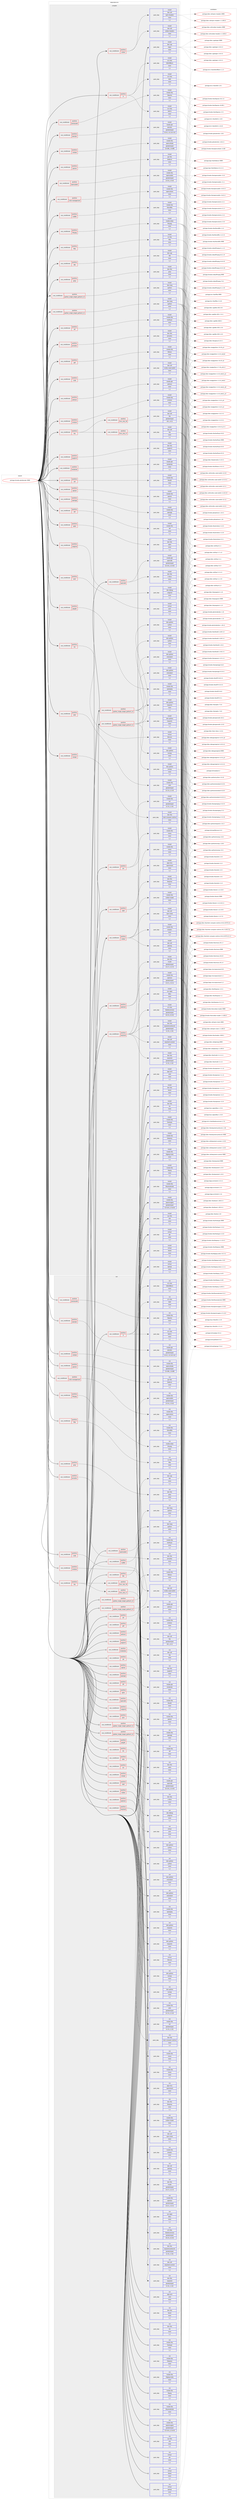digraph prolog {

# *************
# Graph options
# *************

newrank=true;
concentrate=true;
compound=true;
graph [rankdir=LR,fontname=Helvetica,fontsize=10,ranksep=1.5];#, ranksep=2.5, nodesep=0.2];
edge  [arrowhead=vee];
node  [fontname=Helvetica,fontsize=10];

# **********
# The ebuild
# **********

subgraph cluster_leftcol {
color=gray;
label=<<i>ebuild</i>>;
id [label="portage://media-gfx/blender-9999", color=red, width=4, href="../media-gfx/blender-9999.svg"];
}

# ****************
# The dependencies
# ****************

subgraph cluster_midcol {
color=gray;
label=<<i>dependencies</i>>;
subgraph cluster_compile {
fillcolor="#eeeeee";
style=filled;
label=<<i>compile</i>>;
subgraph cond71294 {
dependency283957 [label=<<TABLE BORDER="0" CELLBORDER="1" CELLSPACING="0" CELLPADDING="4"><TR><TD ROWSPAN="3" CELLPADDING="10">use_conditional</TD></TR><TR><TD>positive</TD></TR><TR><TD>X</TD></TR></TABLE>>, shape=none, color=red];
subgraph pack210343 {
dependency283958 [label=<<TABLE BORDER="0" CELLBORDER="1" CELLSPACING="0" CELLPADDING="4" WIDTH="220"><TR><TD ROWSPAN="6" CELLPADDING="30">pack_dep</TD></TR><TR><TD WIDTH="110">install</TD></TR><TR><TD>x11-libs</TD></TR><TR><TD>libX11</TD></TR><TR><TD>none</TD></TR><TR><TD>[,,]</TD></TR></TABLE>>, shape=none, color=blue];
}
dependency283957:e -> dependency283958:w [weight=20,style="dashed",arrowhead="vee"];
subgraph pack210344 {
dependency283959 [label=<<TABLE BORDER="0" CELLBORDER="1" CELLSPACING="0" CELLPADDING="4" WIDTH="220"><TR><TD ROWSPAN="6" CELLPADDING="30">pack_dep</TD></TR><TR><TD WIDTH="110">install</TD></TR><TR><TD>x11-libs</TD></TR><TR><TD>libXi</TD></TR><TR><TD>none</TD></TR><TR><TD>[,,]</TD></TR></TABLE>>, shape=none, color=blue];
}
dependency283957:e -> dependency283959:w [weight=20,style="dashed",arrowhead="vee"];
subgraph pack210345 {
dependency283960 [label=<<TABLE BORDER="0" CELLBORDER="1" CELLSPACING="0" CELLPADDING="4" WIDTH="220"><TR><TD ROWSPAN="6" CELLPADDING="30">pack_dep</TD></TR><TR><TD WIDTH="110">install</TD></TR><TR><TD>x11-libs</TD></TR><TR><TD>libXxf86vm</TD></TR><TR><TD>none</TD></TR><TR><TD>[,,]</TD></TR></TABLE>>, shape=none, color=blue];
}
dependency283957:e -> dependency283960:w [weight=20,style="dashed",arrowhead="vee"];
}
id:e -> dependency283957:w [weight=20,style="solid",arrowhead="vee"];
subgraph cond71295 {
dependency283961 [label=<<TABLE BORDER="0" CELLBORDER="1" CELLSPACING="0" CELLPADDING="4"><TR><TD ROWSPAN="3" CELLPADDING="10">use_conditional</TD></TR><TR><TD>positive</TD></TR><TR><TD>alembic</TD></TR></TABLE>>, shape=none, color=red];
subgraph pack210346 {
dependency283962 [label=<<TABLE BORDER="0" CELLBORDER="1" CELLSPACING="0" CELLPADDING="4" WIDTH="220"><TR><TD ROWSPAN="6" CELLPADDING="30">pack_dep</TD></TR><TR><TD WIDTH="110">install</TD></TR><TR><TD>media-gfx</TD></TR><TR><TD>alembic</TD></TR><TR><TD>greaterequal</TD></TR><TR><TD>[1.8.3,,-r2,1.8.3-r2]</TD></TR></TABLE>>, shape=none, color=blue];
}
dependency283961:e -> dependency283962:w [weight=20,style="dashed",arrowhead="vee"];
}
id:e -> dependency283961:w [weight=20,style="solid",arrowhead="vee"];
subgraph cond71296 {
dependency283963 [label=<<TABLE BORDER="0" CELLBORDER="1" CELLSPACING="0" CELLPADDING="4"><TR><TD ROWSPAN="3" CELLPADDING="10">use_conditional</TD></TR><TR><TD>positive</TD></TR><TR><TD>collada</TD></TR></TABLE>>, shape=none, color=red];
subgraph pack210347 {
dependency283964 [label=<<TABLE BORDER="0" CELLBORDER="1" CELLSPACING="0" CELLPADDING="4" WIDTH="220"><TR><TD ROWSPAN="6" CELLPADDING="30">pack_dep</TD></TR><TR><TD WIDTH="110">install</TD></TR><TR><TD>media-libs</TD></TR><TR><TD>opencollada</TD></TR><TR><TD>greaterequal</TD></TR><TR><TD>[1.6.68,,,1.6.68]</TD></TR></TABLE>>, shape=none, color=blue];
}
dependency283963:e -> dependency283964:w [weight=20,style="dashed",arrowhead="vee"];
}
id:e -> dependency283963:w [weight=20,style="solid",arrowhead="vee"];
subgraph cond71297 {
dependency283965 [label=<<TABLE BORDER="0" CELLBORDER="1" CELLSPACING="0" CELLPADDING="4"><TR><TD ROWSPAN="3" CELLPADDING="10">use_conditional</TD></TR><TR><TD>positive</TD></TR><TR><TD>color-management</TD></TR></TABLE>>, shape=none, color=red];
subgraph pack210348 {
dependency283966 [label=<<TABLE BORDER="0" CELLBORDER="1" CELLSPACING="0" CELLPADDING="4" WIDTH="220"><TR><TD ROWSPAN="6" CELLPADDING="30">pack_dep</TD></TR><TR><TD WIDTH="110">install</TD></TR><TR><TD>media-libs</TD></TR><TR><TD>opencolorio</TD></TR><TR><TD>none</TD></TR><TR><TD>[,,]</TD></TR></TABLE>>, shape=none, color=blue];
}
dependency283965:e -> dependency283966:w [weight=20,style="dashed",arrowhead="vee"];
}
id:e -> dependency283965:w [weight=20,style="solid",arrowhead="vee"];
subgraph cond71298 {
dependency283967 [label=<<TABLE BORDER="0" CELLBORDER="1" CELLSPACING="0" CELLPADDING="4"><TR><TD ROWSPAN="3" CELLPADDING="10">use_conditional</TD></TR><TR><TD>positive</TD></TR><TR><TD>cuda</TD></TR></TABLE>>, shape=none, color=red];
subgraph pack210349 {
dependency283968 [label=<<TABLE BORDER="0" CELLBORDER="1" CELLSPACING="0" CELLPADDING="4" WIDTH="220"><TR><TD ROWSPAN="6" CELLPADDING="30">pack_dep</TD></TR><TR><TD WIDTH="110">install</TD></TR><TR><TD>dev-util</TD></TR><TR><TD>nvidia-cuda-toolkit</TD></TR><TR><TD>none</TD></TR><TR><TD>[,,]</TD></TR></TABLE>>, shape=none, color=blue];
}
dependency283967:e -> dependency283968:w [weight=20,style="dashed",arrowhead="vee"];
}
id:e -> dependency283967:w [weight=20,style="solid",arrowhead="vee"];
subgraph cond71299 {
dependency283969 [label=<<TABLE BORDER="0" CELLBORDER="1" CELLSPACING="0" CELLPADDING="4"><TR><TD ROWSPAN="3" CELLPADDING="10">use_conditional</TD></TR><TR><TD>positive</TD></TR><TR><TD>embree</TD></TR></TABLE>>, shape=none, color=red];
subgraph pack210350 {
dependency283970 [label=<<TABLE BORDER="0" CELLBORDER="1" CELLSPACING="0" CELLPADDING="4" WIDTH="220"><TR><TD ROWSPAN="6" CELLPADDING="30">pack_dep</TD></TR><TR><TD WIDTH="110">install</TD></TR><TR><TD>media-libs</TD></TR><TR><TD>embree</TD></TR><TR><TD>none</TD></TR><TR><TD>[,,]</TD></TR></TABLE>>, shape=none, color=blue];
}
dependency283969:e -> dependency283970:w [weight=20,style="dashed",arrowhead="vee"];
}
id:e -> dependency283969:w [weight=20,style="solid",arrowhead="vee"];
subgraph cond71300 {
dependency283971 [label=<<TABLE BORDER="0" CELLBORDER="1" CELLSPACING="0" CELLPADDING="4"><TR><TD ROWSPAN="3" CELLPADDING="10">use_conditional</TD></TR><TR><TD>positive</TD></TR><TR><TD>ffmpeg</TD></TR></TABLE>>, shape=none, color=red];
subgraph pack210351 {
dependency283972 [label=<<TABLE BORDER="0" CELLBORDER="1" CELLSPACING="0" CELLPADDING="4" WIDTH="220"><TR><TD ROWSPAN="6" CELLPADDING="30">pack_dep</TD></TR><TR><TD WIDTH="110">install</TD></TR><TR><TD>media-video</TD></TR><TR><TD>ffmpeg</TD></TR><TR><TD>none</TD></TR><TR><TD>[,,]</TD></TR></TABLE>>, shape=none, color=blue];
}
dependency283971:e -> dependency283972:w [weight=20,style="dashed",arrowhead="vee"];
}
id:e -> dependency283971:w [weight=20,style="solid",arrowhead="vee"];
subgraph cond71301 {
dependency283973 [label=<<TABLE BORDER="0" CELLBORDER="1" CELLSPACING="0" CELLPADDING="4"><TR><TD ROWSPAN="3" CELLPADDING="10">use_conditional</TD></TR><TR><TD>positive</TD></TR><TR><TD>fftw</TD></TR></TABLE>>, shape=none, color=red];
subgraph pack210352 {
dependency283974 [label=<<TABLE BORDER="0" CELLBORDER="1" CELLSPACING="0" CELLPADDING="4" WIDTH="220"><TR><TD ROWSPAN="6" CELLPADDING="30">pack_dep</TD></TR><TR><TD WIDTH="110">install</TD></TR><TR><TD>sci-libs</TD></TR><TR><TD>fftw</TD></TR><TR><TD>none</TD></TR><TR><TD>[,,]</TD></TR></TABLE>>, shape=none, color=blue];
}
dependency283973:e -> dependency283974:w [weight=20,style="dashed",arrowhead="vee"];
}
id:e -> dependency283973:w [weight=20,style="solid",arrowhead="vee"];
subgraph cond71302 {
dependency283975 [label=<<TABLE BORDER="0" CELLBORDER="1" CELLSPACING="0" CELLPADDING="4"><TR><TD ROWSPAN="3" CELLPADDING="10">use_conditional</TD></TR><TR><TD>positive</TD></TR><TR><TD>gmp</TD></TR></TABLE>>, shape=none, color=red];
subgraph pack210353 {
dependency283976 [label=<<TABLE BORDER="0" CELLBORDER="1" CELLSPACING="0" CELLPADDING="4" WIDTH="220"><TR><TD ROWSPAN="6" CELLPADDING="30">pack_dep</TD></TR><TR><TD WIDTH="110">install</TD></TR><TR><TD>dev-libs</TD></TR><TR><TD>gmp</TD></TR><TR><TD>none</TD></TR><TR><TD>[,,]</TD></TR></TABLE>>, shape=none, color=blue];
}
dependency283975:e -> dependency283976:w [weight=20,style="dashed",arrowhead="vee"];
}
id:e -> dependency283975:w [weight=20,style="solid",arrowhead="vee"];
subgraph cond71303 {
dependency283977 [label=<<TABLE BORDER="0" CELLBORDER="1" CELLSPACING="0" CELLPADDING="4"><TR><TD ROWSPAN="3" CELLPADDING="10">use_conditional</TD></TR><TR><TD>positive</TD></TR><TR><TD>gnome</TD></TR></TABLE>>, shape=none, color=red];
subgraph pack210354 {
dependency283978 [label=<<TABLE BORDER="0" CELLBORDER="1" CELLSPACING="0" CELLPADDING="4" WIDTH="220"><TR><TD ROWSPAN="6" CELLPADDING="30">pack_dep</TD></TR><TR><TD WIDTH="110">install</TD></TR><TR><TD>gui-libs</TD></TR><TR><TD>libdecor</TD></TR><TR><TD>none</TD></TR><TR><TD>[,,]</TD></TR></TABLE>>, shape=none, color=blue];
}
dependency283977:e -> dependency283978:w [weight=20,style="dashed",arrowhead="vee"];
}
id:e -> dependency283977:w [weight=20,style="solid",arrowhead="vee"];
subgraph cond71304 {
dependency283979 [label=<<TABLE BORDER="0" CELLBORDER="1" CELLSPACING="0" CELLPADDING="4"><TR><TD ROWSPAN="3" CELLPADDING="10">use_conditional</TD></TR><TR><TD>positive</TD></TR><TR><TD>hip</TD></TR></TABLE>>, shape=none, color=red];
subgraph cond71305 {
dependency283980 [label=<<TABLE BORDER="0" CELLBORDER="1" CELLSPACING="0" CELLPADDING="4"><TR><TD ROWSPAN="3" CELLPADDING="10">use_conditional</TD></TR><TR><TD>positive</TD></TR><TR><TD>llvm_slot_17</TD></TR></TABLE>>, shape=none, color=red];
subgraph pack210355 {
dependency283981 [label=<<TABLE BORDER="0" CELLBORDER="1" CELLSPACING="0" CELLPADDING="4" WIDTH="220"><TR><TD ROWSPAN="6" CELLPADDING="30">pack_dep</TD></TR><TR><TD WIDTH="110">install</TD></TR><TR><TD>dev-util</TD></TR><TR><TD>hip</TD></TR><TR><TD>none</TD></TR><TR><TD>[,,]</TD></TR></TABLE>>, shape=none, color=blue];
}
dependency283980:e -> dependency283981:w [weight=20,style="dashed",arrowhead="vee"];
}
dependency283979:e -> dependency283980:w [weight=20,style="dashed",arrowhead="vee"];
subgraph cond71306 {
dependency283982 [label=<<TABLE BORDER="0" CELLBORDER="1" CELLSPACING="0" CELLPADDING="4"><TR><TD ROWSPAN="3" CELLPADDING="10">use_conditional</TD></TR><TR><TD>positive</TD></TR><TR><TD>llvm_slot_18</TD></TR></TABLE>>, shape=none, color=red];
subgraph pack210356 {
dependency283983 [label=<<TABLE BORDER="0" CELLBORDER="1" CELLSPACING="0" CELLPADDING="4" WIDTH="220"><TR><TD ROWSPAN="6" CELLPADDING="30">pack_dep</TD></TR><TR><TD WIDTH="110">install</TD></TR><TR><TD>dev-util</TD></TR><TR><TD>hip</TD></TR><TR><TD>greaterequal</TD></TR><TR><TD>[6.1,,,6.1]</TD></TR></TABLE>>, shape=none, color=blue];
}
dependency283982:e -> dependency283983:w [weight=20,style="dashed",arrowhead="vee"];
}
dependency283979:e -> dependency283982:w [weight=20,style="dashed",arrowhead="vee"];
}
id:e -> dependency283979:w [weight=20,style="solid",arrowhead="vee"];
subgraph cond71307 {
dependency283984 [label=<<TABLE BORDER="0" CELLBORDER="1" CELLSPACING="0" CELLPADDING="4"><TR><TD ROWSPAN="3" CELLPADDING="10">use_conditional</TD></TR><TR><TD>positive</TD></TR><TR><TD>jack</TD></TR></TABLE>>, shape=none, color=red];
subgraph pack210357 {
dependency283985 [label=<<TABLE BORDER="0" CELLBORDER="1" CELLSPACING="0" CELLPADDING="4" WIDTH="220"><TR><TD ROWSPAN="6" CELLPADDING="30">pack_dep</TD></TR><TR><TD WIDTH="110">install</TD></TR><TR><TD>virtual</TD></TR><TR><TD>jack</TD></TR><TR><TD>none</TD></TR><TR><TD>[,,]</TD></TR></TABLE>>, shape=none, color=blue];
}
dependency283984:e -> dependency283985:w [weight=20,style="dashed",arrowhead="vee"];
}
id:e -> dependency283984:w [weight=20,style="solid",arrowhead="vee"];
subgraph cond71308 {
dependency283986 [label=<<TABLE BORDER="0" CELLBORDER="1" CELLSPACING="0" CELLPADDING="4"><TR><TD ROWSPAN="3" CELLPADDING="10">use_conditional</TD></TR><TR><TD>positive</TD></TR><TR><TD>jemalloc</TD></TR></TABLE>>, shape=none, color=red];
subgraph pack210358 {
dependency283987 [label=<<TABLE BORDER="0" CELLBORDER="1" CELLSPACING="0" CELLPADDING="4" WIDTH="220"><TR><TD ROWSPAN="6" CELLPADDING="30">pack_dep</TD></TR><TR><TD WIDTH="110">install</TD></TR><TR><TD>dev-libs</TD></TR><TR><TD>jemalloc</TD></TR><TR><TD>none</TD></TR><TR><TD>[,,]</TD></TR></TABLE>>, shape=none, color=blue];
}
dependency283986:e -> dependency283987:w [weight=20,style="dashed",arrowhead="vee"];
}
id:e -> dependency283986:w [weight=20,style="solid",arrowhead="vee"];
subgraph cond71309 {
dependency283988 [label=<<TABLE BORDER="0" CELLBORDER="1" CELLSPACING="0" CELLPADDING="4"><TR><TD ROWSPAN="3" CELLPADDING="10">use_conditional</TD></TR><TR><TD>positive</TD></TR><TR><TD>jpeg2k</TD></TR></TABLE>>, shape=none, color=red];
subgraph pack210359 {
dependency283989 [label=<<TABLE BORDER="0" CELLBORDER="1" CELLSPACING="0" CELLPADDING="4" WIDTH="220"><TR><TD ROWSPAN="6" CELLPADDING="30">pack_dep</TD></TR><TR><TD WIDTH="110">install</TD></TR><TR><TD>media-libs</TD></TR><TR><TD>openjpeg</TD></TR><TR><TD>none</TD></TR><TR><TD>[,,]</TD></TR></TABLE>>, shape=none, color=blue];
}
dependency283988:e -> dependency283989:w [weight=20,style="dashed",arrowhead="vee"];
}
id:e -> dependency283988:w [weight=20,style="solid",arrowhead="vee"];
subgraph cond71310 {
dependency283990 [label=<<TABLE BORDER="0" CELLBORDER="1" CELLSPACING="0" CELLPADDING="4"><TR><TD ROWSPAN="3" CELLPADDING="10">use_conditional</TD></TR><TR><TD>positive</TD></TR><TR><TD>ndof</TD></TR></TABLE>>, shape=none, color=red];
subgraph pack210360 {
dependency283991 [label=<<TABLE BORDER="0" CELLBORDER="1" CELLSPACING="0" CELLPADDING="4" WIDTH="220"><TR><TD ROWSPAN="6" CELLPADDING="30">pack_dep</TD></TR><TR><TD WIDTH="110">install</TD></TR><TR><TD>app-misc</TD></TR><TR><TD>spacenavd</TD></TR><TR><TD>none</TD></TR><TR><TD>[,,]</TD></TR></TABLE>>, shape=none, color=blue];
}
dependency283990:e -> dependency283991:w [weight=20,style="dashed",arrowhead="vee"];
subgraph pack210361 {
dependency283992 [label=<<TABLE BORDER="0" CELLBORDER="1" CELLSPACING="0" CELLPADDING="4" WIDTH="220"><TR><TD ROWSPAN="6" CELLPADDING="30">pack_dep</TD></TR><TR><TD WIDTH="110">install</TD></TR><TR><TD>dev-libs</TD></TR><TR><TD>libspnav</TD></TR><TR><TD>none</TD></TR><TR><TD>[,,]</TD></TR></TABLE>>, shape=none, color=blue];
}
dependency283990:e -> dependency283992:w [weight=20,style="dashed",arrowhead="vee"];
}
id:e -> dependency283990:w [weight=20,style="solid",arrowhead="vee"];
subgraph cond71311 {
dependency283993 [label=<<TABLE BORDER="0" CELLBORDER="1" CELLSPACING="0" CELLPADDING="4"><TR><TD ROWSPAN="3" CELLPADDING="10">use_conditional</TD></TR><TR><TD>positive</TD></TR><TR><TD>nls</TD></TR></TABLE>>, shape=none, color=red];
subgraph pack210362 {
dependency283994 [label=<<TABLE BORDER="0" CELLBORDER="1" CELLSPACING="0" CELLPADDING="4" WIDTH="220"><TR><TD ROWSPAN="6" CELLPADDING="30">pack_dep</TD></TR><TR><TD WIDTH="110">install</TD></TR><TR><TD>virtual</TD></TR><TR><TD>libiconv</TD></TR><TR><TD>none</TD></TR><TR><TD>[,,]</TD></TR></TABLE>>, shape=none, color=blue];
}
dependency283993:e -> dependency283994:w [weight=20,style="dashed",arrowhead="vee"];
}
id:e -> dependency283993:w [weight=20,style="solid",arrowhead="vee"];
subgraph cond71312 {
dependency283995 [label=<<TABLE BORDER="0" CELLBORDER="1" CELLSPACING="0" CELLPADDING="4"><TR><TD ROWSPAN="3" CELLPADDING="10">use_conditional</TD></TR><TR><TD>positive</TD></TR><TR><TD>oidn</TD></TR></TABLE>>, shape=none, color=red];
subgraph pack210363 {
dependency283996 [label=<<TABLE BORDER="0" CELLBORDER="1" CELLSPACING="0" CELLPADDING="4" WIDTH="220"><TR><TD ROWSPAN="6" CELLPADDING="30">pack_dep</TD></TR><TR><TD WIDTH="110">install</TD></TR><TR><TD>media-libs</TD></TR><TR><TD>oidn</TD></TR><TR><TD>greaterequal</TD></TR><TR><TD>[2.1.0,,,2.1.0]</TD></TR></TABLE>>, shape=none, color=blue];
}
dependency283995:e -> dependency283996:w [weight=20,style="dashed",arrowhead="vee"];
}
id:e -> dependency283995:w [weight=20,style="solid",arrowhead="vee"];
subgraph cond71313 {
dependency283997 [label=<<TABLE BORDER="0" CELLBORDER="1" CELLSPACING="0" CELLPADDING="4"><TR><TD ROWSPAN="3" CELLPADDING="10">use_conditional</TD></TR><TR><TD>positive</TD></TR><TR><TD>oneapi</TD></TR></TABLE>>, shape=none, color=red];
subgraph pack210364 {
dependency283998 [label=<<TABLE BORDER="0" CELLBORDER="1" CELLSPACING="0" CELLPADDING="4" WIDTH="220"><TR><TD ROWSPAN="6" CELLPADDING="30">pack_dep</TD></TR><TR><TD WIDTH="110">install</TD></TR><TR><TD>dev-libs</TD></TR><TR><TD>intel-compute-runtime</TD></TR><TR><TD>none</TD></TR><TR><TD>[,,]</TD></TR></TABLE>>, shape=none, color=blue];
}
dependency283997:e -> dependency283998:w [weight=20,style="dashed",arrowhead="vee"];
}
id:e -> dependency283997:w [weight=20,style="solid",arrowhead="vee"];
subgraph cond71314 {
dependency283999 [label=<<TABLE BORDER="0" CELLBORDER="1" CELLSPACING="0" CELLPADDING="4"><TR><TD ROWSPAN="3" CELLPADDING="10">use_conditional</TD></TR><TR><TD>positive</TD></TR><TR><TD>openal</TD></TR></TABLE>>, shape=none, color=red];
subgraph pack210365 {
dependency284000 [label=<<TABLE BORDER="0" CELLBORDER="1" CELLSPACING="0" CELLPADDING="4" WIDTH="220"><TR><TD ROWSPAN="6" CELLPADDING="30">pack_dep</TD></TR><TR><TD WIDTH="110">install</TD></TR><TR><TD>media-libs</TD></TR><TR><TD>openal</TD></TR><TR><TD>none</TD></TR><TR><TD>[,,]</TD></TR></TABLE>>, shape=none, color=blue];
}
dependency283999:e -> dependency284000:w [weight=20,style="dashed",arrowhead="vee"];
}
id:e -> dependency283999:w [weight=20,style="solid",arrowhead="vee"];
subgraph cond71315 {
dependency284001 [label=<<TABLE BORDER="0" CELLBORDER="1" CELLSPACING="0" CELLPADDING="4"><TR><TD ROWSPAN="3" CELLPADDING="10">use_conditional</TD></TR><TR><TD>positive</TD></TR><TR><TD>openexr</TD></TR></TABLE>>, shape=none, color=red];
subgraph pack210366 {
dependency284002 [label=<<TABLE BORDER="0" CELLBORDER="1" CELLSPACING="0" CELLPADDING="4" WIDTH="220"><TR><TD ROWSPAN="6" CELLPADDING="30">pack_dep</TD></TR><TR><TD WIDTH="110">install</TD></TR><TR><TD>dev-libs</TD></TR><TR><TD>imath</TD></TR><TR><TD>greaterequal</TD></TR><TR><TD>[3.1.7,,,3.1.7]</TD></TR></TABLE>>, shape=none, color=blue];
}
dependency284001:e -> dependency284002:w [weight=20,style="dashed",arrowhead="vee"];
subgraph pack210367 {
dependency284003 [label=<<TABLE BORDER="0" CELLBORDER="1" CELLSPACING="0" CELLPADDING="4" WIDTH="220"><TR><TD ROWSPAN="6" CELLPADDING="30">pack_dep</TD></TR><TR><TD WIDTH="110">install</TD></TR><TR><TD>media-libs</TD></TR><TR><TD>openexr</TD></TR><TR><TD>greaterequal</TD></TR><TR><TD>[3.2.1,,,3.2.1]</TD></TR></TABLE>>, shape=none, color=blue];
}
dependency284001:e -> dependency284003:w [weight=20,style="dashed",arrowhead="vee"];
}
id:e -> dependency284001:w [weight=20,style="solid",arrowhead="vee"];
subgraph cond71316 {
dependency284004 [label=<<TABLE BORDER="0" CELLBORDER="1" CELLSPACING="0" CELLPADDING="4"><TR><TD ROWSPAN="3" CELLPADDING="10">use_conditional</TD></TR><TR><TD>positive</TD></TR><TR><TD>openpgl</TD></TR></TABLE>>, shape=none, color=red];
subgraph pack210368 {
dependency284005 [label=<<TABLE BORDER="0" CELLBORDER="1" CELLSPACING="0" CELLPADDING="4" WIDTH="220"><TR><TD ROWSPAN="6" CELLPADDING="30">pack_dep</TD></TR><TR><TD WIDTH="110">install</TD></TR><TR><TD>media-libs</TD></TR><TR><TD>openpgl</TD></TR><TR><TD>none</TD></TR><TR><TD>[,,]</TD></TR></TABLE>>, shape=none, color=blue];
}
dependency284004:e -> dependency284005:w [weight=20,style="dashed",arrowhead="vee"];
}
id:e -> dependency284004:w [weight=20,style="solid",arrowhead="vee"];
subgraph cond71317 {
dependency284006 [label=<<TABLE BORDER="0" CELLBORDER="1" CELLSPACING="0" CELLPADDING="4"><TR><TD ROWSPAN="3" CELLPADDING="10">use_conditional</TD></TR><TR><TD>positive</TD></TR><TR><TD>opensubdiv</TD></TR></TABLE>>, shape=none, color=red];
subgraph pack210369 {
dependency284007 [label=<<TABLE BORDER="0" CELLBORDER="1" CELLSPACING="0" CELLPADDING="4" WIDTH="220"><TR><TD ROWSPAN="6" CELLPADDING="30">pack_dep</TD></TR><TR><TD WIDTH="110">install</TD></TR><TR><TD>media-libs</TD></TR><TR><TD>opensubdiv</TD></TR><TR><TD>greaterequal</TD></TR><TR><TD>[3.5.0,,,3.5.0]</TD></TR></TABLE>>, shape=none, color=blue];
}
dependency284006:e -> dependency284007:w [weight=20,style="dashed",arrowhead="vee"];
}
id:e -> dependency284006:w [weight=20,style="solid",arrowhead="vee"];
subgraph cond71318 {
dependency284008 [label=<<TABLE BORDER="0" CELLBORDER="1" CELLSPACING="0" CELLPADDING="4"><TR><TD ROWSPAN="3" CELLPADDING="10">use_conditional</TD></TR><TR><TD>positive</TD></TR><TR><TD>openvdb</TD></TR></TABLE>>, shape=none, color=red];
subgraph pack210370 {
dependency284009 [label=<<TABLE BORDER="0" CELLBORDER="1" CELLSPACING="0" CELLPADDING="4" WIDTH="220"><TR><TD ROWSPAN="6" CELLPADDING="30">pack_dep</TD></TR><TR><TD WIDTH="110">install</TD></TR><TR><TD>media-gfx</TD></TR><TR><TD>openvdb</TD></TR><TR><TD>greaterequal</TD></TR><TR><TD>[11.0.0,,,11.0.0]</TD></TR></TABLE>>, shape=none, color=blue];
}
dependency284008:e -> dependency284009:w [weight=20,style="dashed",arrowhead="vee"];
subgraph pack210371 {
dependency284010 [label=<<TABLE BORDER="0" CELLBORDER="1" CELLSPACING="0" CELLPADDING="4" WIDTH="220"><TR><TD ROWSPAN="6" CELLPADDING="30">pack_dep</TD></TR><TR><TD WIDTH="110">install</TD></TR><TR><TD>dev-libs</TD></TR><TR><TD>c-blosc</TD></TR><TR><TD>none</TD></TR><TR><TD>[,,]</TD></TR></TABLE>>, shape=none, color=blue];
}
dependency284008:e -> dependency284010:w [weight=20,style="dashed",arrowhead="vee"];
}
id:e -> dependency284008:w [weight=20,style="solid",arrowhead="vee"];
subgraph cond71319 {
dependency284011 [label=<<TABLE BORDER="0" CELLBORDER="1" CELLSPACING="0" CELLPADDING="4"><TR><TD ROWSPAN="3" CELLPADDING="10">use_conditional</TD></TR><TR><TD>positive</TD></TR><TR><TD>optix</TD></TR></TABLE>>, shape=none, color=red];
subgraph pack210372 {
dependency284012 [label=<<TABLE BORDER="0" CELLBORDER="1" CELLSPACING="0" CELLPADDING="4" WIDTH="220"><TR><TD ROWSPAN="6" CELLPADDING="30">pack_dep</TD></TR><TR><TD WIDTH="110">install</TD></TR><TR><TD>dev-libs</TD></TR><TR><TD>optix</TD></TR><TR><TD>none</TD></TR><TR><TD>[,,]</TD></TR></TABLE>>, shape=none, color=blue];
}
dependency284011:e -> dependency284012:w [weight=20,style="dashed",arrowhead="vee"];
}
id:e -> dependency284011:w [weight=20,style="solid",arrowhead="vee"];
subgraph cond71320 {
dependency284013 [label=<<TABLE BORDER="0" CELLBORDER="1" CELLSPACING="0" CELLPADDING="4"><TR><TD ROWSPAN="3" CELLPADDING="10">use_conditional</TD></TR><TR><TD>positive</TD></TR><TR><TD>osl</TD></TR></TABLE>>, shape=none, color=red];
subgraph pack210373 {
dependency284014 [label=<<TABLE BORDER="0" CELLBORDER="1" CELLSPACING="0" CELLPADDING="4" WIDTH="220"><TR><TD ROWSPAN="6" CELLPADDING="30">pack_dep</TD></TR><TR><TD WIDTH="110">install</TD></TR><TR><TD>media-libs</TD></TR><TR><TD>osl</TD></TR><TR><TD>greaterequal</TD></TR><TR><TD>[1.13,,,1.13]</TD></TR></TABLE>>, shape=none, color=blue];
}
dependency284013:e -> dependency284014:w [weight=20,style="dashed",arrowhead="vee"];
subgraph pack210374 {
dependency284015 [label=<<TABLE BORDER="0" CELLBORDER="1" CELLSPACING="0" CELLPADDING="4" WIDTH="220"><TR><TD ROWSPAN="6" CELLPADDING="30">pack_dep</TD></TR><TR><TD WIDTH="110">install</TD></TR><TR><TD>media-libs</TD></TR><TR><TD>mesa</TD></TR><TR><TD>none</TD></TR><TR><TD>[,,]</TD></TR></TABLE>>, shape=none, color=blue];
}
dependency284013:e -> dependency284015:w [weight=20,style="dashed",arrowhead="vee"];
}
id:e -> dependency284013:w [weight=20,style="solid",arrowhead="vee"];
subgraph cond71321 {
dependency284016 [label=<<TABLE BORDER="0" CELLBORDER="1" CELLSPACING="0" CELLPADDING="4"><TR><TD ROWSPAN="3" CELLPADDING="10">use_conditional</TD></TR><TR><TD>positive</TD></TR><TR><TD>otf</TD></TR></TABLE>>, shape=none, color=red];
subgraph pack210375 {
dependency284017 [label=<<TABLE BORDER="0" CELLBORDER="1" CELLSPACING="0" CELLPADDING="4" WIDTH="220"><TR><TD ROWSPAN="6" CELLPADDING="30">pack_dep</TD></TR><TR><TD WIDTH="110">install</TD></TR><TR><TD>media-libs</TD></TR><TR><TD>harfbuzz</TD></TR><TR><TD>none</TD></TR><TR><TD>[,,]</TD></TR></TABLE>>, shape=none, color=blue];
}
dependency284016:e -> dependency284017:w [weight=20,style="dashed",arrowhead="vee"];
}
id:e -> dependency284016:w [weight=20,style="solid",arrowhead="vee"];
subgraph cond71322 {
dependency284018 [label=<<TABLE BORDER="0" CELLBORDER="1" CELLSPACING="0" CELLPADDING="4"><TR><TD ROWSPAN="3" CELLPADDING="10">use_conditional</TD></TR><TR><TD>positive</TD></TR><TR><TD>pdf</TD></TR></TABLE>>, shape=none, color=red];
subgraph pack210376 {
dependency284019 [label=<<TABLE BORDER="0" CELLBORDER="1" CELLSPACING="0" CELLPADDING="4" WIDTH="220"><TR><TD ROWSPAN="6" CELLPADDING="30">pack_dep</TD></TR><TR><TD WIDTH="110">install</TD></TR><TR><TD>media-libs</TD></TR><TR><TD>libharu</TD></TR><TR><TD>none</TD></TR><TR><TD>[,,]</TD></TR></TABLE>>, shape=none, color=blue];
}
dependency284018:e -> dependency284019:w [weight=20,style="dashed",arrowhead="vee"];
}
id:e -> dependency284018:w [weight=20,style="solid",arrowhead="vee"];
subgraph cond71323 {
dependency284020 [label=<<TABLE BORDER="0" CELLBORDER="1" CELLSPACING="0" CELLPADDING="4"><TR><TD ROWSPAN="3" CELLPADDING="10">use_conditional</TD></TR><TR><TD>positive</TD></TR><TR><TD>potrace</TD></TR></TABLE>>, shape=none, color=red];
subgraph pack210377 {
dependency284021 [label=<<TABLE BORDER="0" CELLBORDER="1" CELLSPACING="0" CELLPADDING="4" WIDTH="220"><TR><TD ROWSPAN="6" CELLPADDING="30">pack_dep</TD></TR><TR><TD WIDTH="110">install</TD></TR><TR><TD>media-gfx</TD></TR><TR><TD>potrace</TD></TR><TR><TD>none</TD></TR><TR><TD>[,,]</TD></TR></TABLE>>, shape=none, color=blue];
}
dependency284020:e -> dependency284021:w [weight=20,style="dashed",arrowhead="vee"];
}
id:e -> dependency284020:w [weight=20,style="solid",arrowhead="vee"];
subgraph cond71324 {
dependency284022 [label=<<TABLE BORDER="0" CELLBORDER="1" CELLSPACING="0" CELLPADDING="4"><TR><TD ROWSPAN="3" CELLPADDING="10">use_conditional</TD></TR><TR><TD>positive</TD></TR><TR><TD>pugixml</TD></TR></TABLE>>, shape=none, color=red];
subgraph pack210378 {
dependency284023 [label=<<TABLE BORDER="0" CELLBORDER="1" CELLSPACING="0" CELLPADDING="4" WIDTH="220"><TR><TD ROWSPAN="6" CELLPADDING="30">pack_dep</TD></TR><TR><TD WIDTH="110">install</TD></TR><TR><TD>dev-libs</TD></TR><TR><TD>pugixml</TD></TR><TR><TD>none</TD></TR><TR><TD>[,,]</TD></TR></TABLE>>, shape=none, color=blue];
}
dependency284022:e -> dependency284023:w [weight=20,style="dashed",arrowhead="vee"];
}
id:e -> dependency284022:w [weight=20,style="solid",arrowhead="vee"];
subgraph cond71325 {
dependency284024 [label=<<TABLE BORDER="0" CELLBORDER="1" CELLSPACING="0" CELLPADDING="4"><TR><TD ROWSPAN="3" CELLPADDING="10">use_conditional</TD></TR><TR><TD>positive</TD></TR><TR><TD>pulseaudio</TD></TR></TABLE>>, shape=none, color=red];
subgraph pack210379 {
dependency284025 [label=<<TABLE BORDER="0" CELLBORDER="1" CELLSPACING="0" CELLPADDING="4" WIDTH="220"><TR><TD ROWSPAN="6" CELLPADDING="30">pack_dep</TD></TR><TR><TD WIDTH="110">install</TD></TR><TR><TD>media-libs</TD></TR><TR><TD>libpulse</TD></TR><TR><TD>none</TD></TR><TR><TD>[,,]</TD></TR></TABLE>>, shape=none, color=blue];
}
dependency284024:e -> dependency284025:w [weight=20,style="dashed",arrowhead="vee"];
}
id:e -> dependency284024:w [weight=20,style="solid",arrowhead="vee"];
subgraph cond71326 {
dependency284026 [label=<<TABLE BORDER="0" CELLBORDER="1" CELLSPACING="0" CELLPADDING="4"><TR><TD ROWSPAN="3" CELLPADDING="10">use_conditional</TD></TR><TR><TD>positive</TD></TR><TR><TD>python_single_target_python3_11</TD></TR></TABLE>>, shape=none, color=red];
subgraph pack210380 {
dependency284027 [label=<<TABLE BORDER="0" CELLBORDER="1" CELLSPACING="0" CELLPADDING="4" WIDTH="220"><TR><TD ROWSPAN="6" CELLPADDING="30">pack_dep</TD></TR><TR><TD WIDTH="110">install</TD></TR><TR><TD>dev-lang</TD></TR><TR><TD>python</TD></TR><TR><TD>none</TD></TR><TR><TD>[,,]</TD></TR></TABLE>>, shape=none, color=blue];
}
dependency284026:e -> dependency284027:w [weight=20,style="dashed",arrowhead="vee"];
}
id:e -> dependency284026:w [weight=20,style="solid",arrowhead="vee"];
subgraph cond71327 {
dependency284028 [label=<<TABLE BORDER="0" CELLBORDER="1" CELLSPACING="0" CELLPADDING="4"><TR><TD ROWSPAN="3" CELLPADDING="10">use_conditional</TD></TR><TR><TD>positive</TD></TR><TR><TD>python_single_target_python3_11</TD></TR></TABLE>>, shape=none, color=red];
subgraph pack210381 {
dependency284029 [label=<<TABLE BORDER="0" CELLBORDER="1" CELLSPACING="0" CELLPADDING="4" WIDTH="220"><TR><TD ROWSPAN="6" CELLPADDING="30">pack_dep</TD></TR><TR><TD WIDTH="110">install</TD></TR><TR><TD>dev-python</TD></TR><TR><TD>cython</TD></TR><TR><TD>none</TD></TR><TR><TD>[,,]</TD></TR></TABLE>>, shape=none, color=blue];
}
dependency284028:e -> dependency284029:w [weight=20,style="dashed",arrowhead="vee"];
subgraph pack210382 {
dependency284030 [label=<<TABLE BORDER="0" CELLBORDER="1" CELLSPACING="0" CELLPADDING="4" WIDTH="220"><TR><TD ROWSPAN="6" CELLPADDING="30">pack_dep</TD></TR><TR><TD WIDTH="110">install</TD></TR><TR><TD>dev-python</TD></TR><TR><TD>numpy</TD></TR><TR><TD>none</TD></TR><TR><TD>[,,]</TD></TR></TABLE>>, shape=none, color=blue];
}
dependency284028:e -> dependency284030:w [weight=20,style="dashed",arrowhead="vee"];
subgraph pack210383 {
dependency284031 [label=<<TABLE BORDER="0" CELLBORDER="1" CELLSPACING="0" CELLPADDING="4" WIDTH="220"><TR><TD ROWSPAN="6" CELLPADDING="30">pack_dep</TD></TR><TR><TD WIDTH="110">install</TD></TR><TR><TD>dev-python</TD></TR><TR><TD>zstandard</TD></TR><TR><TD>none</TD></TR><TR><TD>[,,]</TD></TR></TABLE>>, shape=none, color=blue];
}
dependency284028:e -> dependency284031:w [weight=20,style="dashed",arrowhead="vee"];
subgraph pack210384 {
dependency284032 [label=<<TABLE BORDER="0" CELLBORDER="1" CELLSPACING="0" CELLPADDING="4" WIDTH="220"><TR><TD ROWSPAN="6" CELLPADDING="30">pack_dep</TD></TR><TR><TD WIDTH="110">install</TD></TR><TR><TD>dev-python</TD></TR><TR><TD>requests</TD></TR><TR><TD>none</TD></TR><TR><TD>[,,]</TD></TR></TABLE>>, shape=none, color=blue];
}
dependency284028:e -> dependency284032:w [weight=20,style="dashed",arrowhead="vee"];
}
id:e -> dependency284028:w [weight=20,style="solid",arrowhead="vee"];
subgraph cond71328 {
dependency284033 [label=<<TABLE BORDER="0" CELLBORDER="1" CELLSPACING="0" CELLPADDING="4"><TR><TD ROWSPAN="3" CELLPADDING="10">use_conditional</TD></TR><TR><TD>positive</TD></TR><TR><TD>python_single_target_python3_12</TD></TR></TABLE>>, shape=none, color=red];
subgraph pack210385 {
dependency284034 [label=<<TABLE BORDER="0" CELLBORDER="1" CELLSPACING="0" CELLPADDING="4" WIDTH="220"><TR><TD ROWSPAN="6" CELLPADDING="30">pack_dep</TD></TR><TR><TD WIDTH="110">install</TD></TR><TR><TD>dev-lang</TD></TR><TR><TD>python</TD></TR><TR><TD>none</TD></TR><TR><TD>[,,]</TD></TR></TABLE>>, shape=none, color=blue];
}
dependency284033:e -> dependency284034:w [weight=20,style="dashed",arrowhead="vee"];
}
id:e -> dependency284033:w [weight=20,style="solid",arrowhead="vee"];
subgraph cond71329 {
dependency284035 [label=<<TABLE BORDER="0" CELLBORDER="1" CELLSPACING="0" CELLPADDING="4"><TR><TD ROWSPAN="3" CELLPADDING="10">use_conditional</TD></TR><TR><TD>positive</TD></TR><TR><TD>python_single_target_python3_12</TD></TR></TABLE>>, shape=none, color=red];
subgraph pack210386 {
dependency284036 [label=<<TABLE BORDER="0" CELLBORDER="1" CELLSPACING="0" CELLPADDING="4" WIDTH="220"><TR><TD ROWSPAN="6" CELLPADDING="30">pack_dep</TD></TR><TR><TD WIDTH="110">install</TD></TR><TR><TD>dev-python</TD></TR><TR><TD>cython</TD></TR><TR><TD>none</TD></TR><TR><TD>[,,]</TD></TR></TABLE>>, shape=none, color=blue];
}
dependency284035:e -> dependency284036:w [weight=20,style="dashed",arrowhead="vee"];
subgraph pack210387 {
dependency284037 [label=<<TABLE BORDER="0" CELLBORDER="1" CELLSPACING="0" CELLPADDING="4" WIDTH="220"><TR><TD ROWSPAN="6" CELLPADDING="30">pack_dep</TD></TR><TR><TD WIDTH="110">install</TD></TR><TR><TD>dev-python</TD></TR><TR><TD>numpy</TD></TR><TR><TD>none</TD></TR><TR><TD>[,,]</TD></TR></TABLE>>, shape=none, color=blue];
}
dependency284035:e -> dependency284037:w [weight=20,style="dashed",arrowhead="vee"];
subgraph pack210388 {
dependency284038 [label=<<TABLE BORDER="0" CELLBORDER="1" CELLSPACING="0" CELLPADDING="4" WIDTH="220"><TR><TD ROWSPAN="6" CELLPADDING="30">pack_dep</TD></TR><TR><TD WIDTH="110">install</TD></TR><TR><TD>dev-python</TD></TR><TR><TD>zstandard</TD></TR><TR><TD>none</TD></TR><TR><TD>[,,]</TD></TR></TABLE>>, shape=none, color=blue];
}
dependency284035:e -> dependency284038:w [weight=20,style="dashed",arrowhead="vee"];
subgraph pack210389 {
dependency284039 [label=<<TABLE BORDER="0" CELLBORDER="1" CELLSPACING="0" CELLPADDING="4" WIDTH="220"><TR><TD ROWSPAN="6" CELLPADDING="30">pack_dep</TD></TR><TR><TD WIDTH="110">install</TD></TR><TR><TD>dev-python</TD></TR><TR><TD>requests</TD></TR><TR><TD>none</TD></TR><TR><TD>[,,]</TD></TR></TABLE>>, shape=none, color=blue];
}
dependency284035:e -> dependency284039:w [weight=20,style="dashed",arrowhead="vee"];
}
id:e -> dependency284035:w [weight=20,style="solid",arrowhead="vee"];
subgraph cond71330 {
dependency284040 [label=<<TABLE BORDER="0" CELLBORDER="1" CELLSPACING="0" CELLPADDING="4"><TR><TD ROWSPAN="3" CELLPADDING="10">use_conditional</TD></TR><TR><TD>positive</TD></TR><TR><TD>renderdoc</TD></TR></TABLE>>, shape=none, color=red];
subgraph pack210390 {
dependency284041 [label=<<TABLE BORDER="0" CELLBORDER="1" CELLSPACING="0" CELLPADDING="4" WIDTH="220"><TR><TD ROWSPAN="6" CELLPADDING="30">pack_dep</TD></TR><TR><TD WIDTH="110">install</TD></TR><TR><TD>media-gfx</TD></TR><TR><TD>renderdoc</TD></TR><TR><TD>none</TD></TR><TR><TD>[,,]</TD></TR></TABLE>>, shape=none, color=blue];
}
dependency284040:e -> dependency284041:w [weight=20,style="dashed",arrowhead="vee"];
}
id:e -> dependency284040:w [weight=20,style="solid",arrowhead="vee"];
subgraph cond71331 {
dependency284042 [label=<<TABLE BORDER="0" CELLBORDER="1" CELLSPACING="0" CELLPADDING="4"><TR><TD ROWSPAN="3" CELLPADDING="10">use_conditional</TD></TR><TR><TD>positive</TD></TR><TR><TD>sdl</TD></TR></TABLE>>, shape=none, color=red];
subgraph pack210391 {
dependency284043 [label=<<TABLE BORDER="0" CELLBORDER="1" CELLSPACING="0" CELLPADDING="4" WIDTH="220"><TR><TD ROWSPAN="6" CELLPADDING="30">pack_dep</TD></TR><TR><TD WIDTH="110">install</TD></TR><TR><TD>media-libs</TD></TR><TR><TD>libsdl2</TD></TR><TR><TD>none</TD></TR><TR><TD>[,,]</TD></TR></TABLE>>, shape=none, color=blue];
}
dependency284042:e -> dependency284043:w [weight=20,style="dashed",arrowhead="vee"];
}
id:e -> dependency284042:w [weight=20,style="solid",arrowhead="vee"];
subgraph cond71332 {
dependency284044 [label=<<TABLE BORDER="0" CELLBORDER="1" CELLSPACING="0" CELLPADDING="4"><TR><TD ROWSPAN="3" CELLPADDING="10">use_conditional</TD></TR><TR><TD>positive</TD></TR><TR><TD>sndfile</TD></TR></TABLE>>, shape=none, color=red];
subgraph pack210392 {
dependency284045 [label=<<TABLE BORDER="0" CELLBORDER="1" CELLSPACING="0" CELLPADDING="4" WIDTH="220"><TR><TD ROWSPAN="6" CELLPADDING="30">pack_dep</TD></TR><TR><TD WIDTH="110">install</TD></TR><TR><TD>media-libs</TD></TR><TR><TD>libsndfile</TD></TR><TR><TD>none</TD></TR><TR><TD>[,,]</TD></TR></TABLE>>, shape=none, color=blue];
}
dependency284044:e -> dependency284045:w [weight=20,style="dashed",arrowhead="vee"];
}
id:e -> dependency284044:w [weight=20,style="solid",arrowhead="vee"];
subgraph cond71333 {
dependency284046 [label=<<TABLE BORDER="0" CELLBORDER="1" CELLSPACING="0" CELLPADDING="4"><TR><TD ROWSPAN="3" CELLPADDING="10">use_conditional</TD></TR><TR><TD>positive</TD></TR><TR><TD>tbb</TD></TR></TABLE>>, shape=none, color=red];
subgraph pack210393 {
dependency284047 [label=<<TABLE BORDER="0" CELLBORDER="1" CELLSPACING="0" CELLPADDING="4" WIDTH="220"><TR><TD ROWSPAN="6" CELLPADDING="30">pack_dep</TD></TR><TR><TD WIDTH="110">install</TD></TR><TR><TD>dev-cpp</TD></TR><TR><TD>tbb</TD></TR><TR><TD>none</TD></TR><TR><TD>[,,]</TD></TR></TABLE>>, shape=none, color=blue];
}
dependency284046:e -> dependency284047:w [weight=20,style="dashed",arrowhead="vee"];
}
id:e -> dependency284046:w [weight=20,style="solid",arrowhead="vee"];
subgraph cond71334 {
dependency284048 [label=<<TABLE BORDER="0" CELLBORDER="1" CELLSPACING="0" CELLPADDING="4"><TR><TD ROWSPAN="3" CELLPADDING="10">use_conditional</TD></TR><TR><TD>positive</TD></TR><TR><TD>tiff</TD></TR></TABLE>>, shape=none, color=red];
subgraph pack210394 {
dependency284049 [label=<<TABLE BORDER="0" CELLBORDER="1" CELLSPACING="0" CELLPADDING="4" WIDTH="220"><TR><TD ROWSPAN="6" CELLPADDING="30">pack_dep</TD></TR><TR><TD WIDTH="110">install</TD></TR><TR><TD>media-libs</TD></TR><TR><TD>tiff</TD></TR><TR><TD>none</TD></TR><TR><TD>[,,]</TD></TR></TABLE>>, shape=none, color=blue];
}
dependency284048:e -> dependency284049:w [weight=20,style="dashed",arrowhead="vee"];
}
id:e -> dependency284048:w [weight=20,style="solid",arrowhead="vee"];
subgraph cond71335 {
dependency284050 [label=<<TABLE BORDER="0" CELLBORDER="1" CELLSPACING="0" CELLPADDING="4"><TR><TD ROWSPAN="3" CELLPADDING="10">use_conditional</TD></TR><TR><TD>positive</TD></TR><TR><TD>valgrind</TD></TR></TABLE>>, shape=none, color=red];
subgraph pack210395 {
dependency284051 [label=<<TABLE BORDER="0" CELLBORDER="1" CELLSPACING="0" CELLPADDING="4" WIDTH="220"><TR><TD ROWSPAN="6" CELLPADDING="30">pack_dep</TD></TR><TR><TD WIDTH="110">install</TD></TR><TR><TD>dev-debug</TD></TR><TR><TD>valgrind</TD></TR><TR><TD>none</TD></TR><TR><TD>[,,]</TD></TR></TABLE>>, shape=none, color=blue];
}
dependency284050:e -> dependency284051:w [weight=20,style="dashed",arrowhead="vee"];
}
id:e -> dependency284050:w [weight=20,style="solid",arrowhead="vee"];
subgraph cond71336 {
dependency284052 [label=<<TABLE BORDER="0" CELLBORDER="1" CELLSPACING="0" CELLPADDING="4"><TR><TD ROWSPAN="3" CELLPADDING="10">use_conditional</TD></TR><TR><TD>positive</TD></TR><TR><TD>vulkan</TD></TR></TABLE>>, shape=none, color=red];
subgraph pack210396 {
dependency284053 [label=<<TABLE BORDER="0" CELLBORDER="1" CELLSPACING="0" CELLPADDING="4" WIDTH="220"><TR><TD ROWSPAN="6" CELLPADDING="30">pack_dep</TD></TR><TR><TD WIDTH="110">install</TD></TR><TR><TD>dev-util</TD></TR><TR><TD>spirv-headers</TD></TR><TR><TD>none</TD></TR><TR><TD>[,,]</TD></TR></TABLE>>, shape=none, color=blue];
}
dependency284052:e -> dependency284053:w [weight=20,style="dashed",arrowhead="vee"];
subgraph pack210397 {
dependency284054 [label=<<TABLE BORDER="0" CELLBORDER="1" CELLSPACING="0" CELLPADDING="4" WIDTH="220"><TR><TD ROWSPAN="6" CELLPADDING="30">pack_dep</TD></TR><TR><TD WIDTH="110">install</TD></TR><TR><TD>dev-util</TD></TR><TR><TD>vulkan-headers</TD></TR><TR><TD>none</TD></TR><TR><TD>[,,]</TD></TR></TABLE>>, shape=none, color=blue];
}
dependency284052:e -> dependency284054:w [weight=20,style="dashed",arrowhead="vee"];
}
id:e -> dependency284052:w [weight=20,style="solid",arrowhead="vee"];
subgraph cond71337 {
dependency284055 [label=<<TABLE BORDER="0" CELLBORDER="1" CELLSPACING="0" CELLPADDING="4"><TR><TD ROWSPAN="3" CELLPADDING="10">use_conditional</TD></TR><TR><TD>positive</TD></TR><TR><TD>vulkan</TD></TR></TABLE>>, shape=none, color=red];
subgraph pack210398 {
dependency284056 [label=<<TABLE BORDER="0" CELLBORDER="1" CELLSPACING="0" CELLPADDING="4" WIDTH="220"><TR><TD ROWSPAN="6" CELLPADDING="30">pack_dep</TD></TR><TR><TD WIDTH="110">install</TD></TR><TR><TD>media-libs</TD></TR><TR><TD>shaderc</TD></TR><TR><TD>none</TD></TR><TR><TD>[,,]</TD></TR></TABLE>>, shape=none, color=blue];
}
dependency284055:e -> dependency284056:w [weight=20,style="dashed",arrowhead="vee"];
subgraph pack210399 {
dependency284057 [label=<<TABLE BORDER="0" CELLBORDER="1" CELLSPACING="0" CELLPADDING="4" WIDTH="220"><TR><TD ROWSPAN="6" CELLPADDING="30">pack_dep</TD></TR><TR><TD WIDTH="110">install</TD></TR><TR><TD>dev-util</TD></TR><TR><TD>spirv-tools</TD></TR><TR><TD>none</TD></TR><TR><TD>[,,]</TD></TR></TABLE>>, shape=none, color=blue];
}
dependency284055:e -> dependency284057:w [weight=20,style="dashed",arrowhead="vee"];
subgraph pack210400 {
dependency284058 [label=<<TABLE BORDER="0" CELLBORDER="1" CELLSPACING="0" CELLPADDING="4" WIDTH="220"><TR><TD ROWSPAN="6" CELLPADDING="30">pack_dep</TD></TR><TR><TD WIDTH="110">install</TD></TR><TR><TD>dev-util</TD></TR><TR><TD>glslang</TD></TR><TR><TD>none</TD></TR><TR><TD>[,,]</TD></TR></TABLE>>, shape=none, color=blue];
}
dependency284055:e -> dependency284058:w [weight=20,style="dashed",arrowhead="vee"];
subgraph pack210401 {
dependency284059 [label=<<TABLE BORDER="0" CELLBORDER="1" CELLSPACING="0" CELLPADDING="4" WIDTH="220"><TR><TD ROWSPAN="6" CELLPADDING="30">pack_dep</TD></TR><TR><TD WIDTH="110">install</TD></TR><TR><TD>media-libs</TD></TR><TR><TD>vulkan-loader</TD></TR><TR><TD>none</TD></TR><TR><TD>[,,]</TD></TR></TABLE>>, shape=none, color=blue];
}
dependency284055:e -> dependency284059:w [weight=20,style="dashed",arrowhead="vee"];
}
id:e -> dependency284055:w [weight=20,style="solid",arrowhead="vee"];
subgraph cond71338 {
dependency284060 [label=<<TABLE BORDER="0" CELLBORDER="1" CELLSPACING="0" CELLPADDING="4"><TR><TD ROWSPAN="3" CELLPADDING="10">use_conditional</TD></TR><TR><TD>positive</TD></TR><TR><TD>wayland</TD></TR></TABLE>>, shape=none, color=red];
subgraph pack210402 {
dependency284061 [label=<<TABLE BORDER="0" CELLBORDER="1" CELLSPACING="0" CELLPADDING="4" WIDTH="220"><TR><TD ROWSPAN="6" CELLPADDING="30">pack_dep</TD></TR><TR><TD WIDTH="110">install</TD></TR><TR><TD>dev-libs</TD></TR><TR><TD>wayland</TD></TR><TR><TD>greaterequal</TD></TR><TR><TD>[1.12,,,1.12]</TD></TR></TABLE>>, shape=none, color=blue];
}
dependency284060:e -> dependency284061:w [weight=20,style="dashed",arrowhead="vee"];
subgraph pack210403 {
dependency284062 [label=<<TABLE BORDER="0" CELLBORDER="1" CELLSPACING="0" CELLPADDING="4" WIDTH="220"><TR><TD ROWSPAN="6" CELLPADDING="30">pack_dep</TD></TR><TR><TD WIDTH="110">install</TD></TR><TR><TD>dev-libs</TD></TR><TR><TD>wayland-protocols</TD></TR><TR><TD>greaterequal</TD></TR><TR><TD>[1.15,,,1.15]</TD></TR></TABLE>>, shape=none, color=blue];
}
dependency284060:e -> dependency284062:w [weight=20,style="dashed",arrowhead="vee"];
subgraph pack210404 {
dependency284063 [label=<<TABLE BORDER="0" CELLBORDER="1" CELLSPACING="0" CELLPADDING="4" WIDTH="220"><TR><TD ROWSPAN="6" CELLPADDING="30">pack_dep</TD></TR><TR><TD WIDTH="110">install</TD></TR><TR><TD>x11-libs</TD></TR><TR><TD>libxkbcommon</TD></TR><TR><TD>greaterequal</TD></TR><TR><TD>[0.2.0,,,0.2.0]</TD></TR></TABLE>>, shape=none, color=blue];
}
dependency284060:e -> dependency284063:w [weight=20,style="dashed",arrowhead="vee"];
subgraph pack210405 {
dependency284064 [label=<<TABLE BORDER="0" CELLBORDER="1" CELLSPACING="0" CELLPADDING="4" WIDTH="220"><TR><TD ROWSPAN="6" CELLPADDING="30">pack_dep</TD></TR><TR><TD WIDTH="110">install</TD></TR><TR><TD>dev-util</TD></TR><TR><TD>wayland-scanner</TD></TR><TR><TD>none</TD></TR><TR><TD>[,,]</TD></TR></TABLE>>, shape=none, color=blue];
}
dependency284060:e -> dependency284064:w [weight=20,style="dashed",arrowhead="vee"];
subgraph pack210406 {
dependency284065 [label=<<TABLE BORDER="0" CELLBORDER="1" CELLSPACING="0" CELLPADDING="4" WIDTH="220"><TR><TD ROWSPAN="6" CELLPADDING="30">pack_dep</TD></TR><TR><TD WIDTH="110">install</TD></TR><TR><TD>media-libs</TD></TR><TR><TD>mesa</TD></TR><TR><TD>none</TD></TR><TR><TD>[,,]</TD></TR></TABLE>>, shape=none, color=blue];
}
dependency284060:e -> dependency284065:w [weight=20,style="dashed",arrowhead="vee"];
subgraph pack210407 {
dependency284066 [label=<<TABLE BORDER="0" CELLBORDER="1" CELLSPACING="0" CELLPADDING="4" WIDTH="220"><TR><TD ROWSPAN="6" CELLPADDING="30">pack_dep</TD></TR><TR><TD WIDTH="110">install</TD></TR><TR><TD>sys-apps</TD></TR><TR><TD>dbus</TD></TR><TR><TD>none</TD></TR><TR><TD>[,,]</TD></TR></TABLE>>, shape=none, color=blue];
}
dependency284060:e -> dependency284066:w [weight=20,style="dashed",arrowhead="vee"];
}
id:e -> dependency284060:w [weight=20,style="solid",arrowhead="vee"];
subgraph pack210408 {
dependency284067 [label=<<TABLE BORDER="0" CELLBORDER="1" CELLSPACING="0" CELLPADDING="4" WIDTH="220"><TR><TD ROWSPAN="6" CELLPADDING="30">pack_dep</TD></TR><TR><TD WIDTH="110">install</TD></TR><TR><TD>app-arch</TD></TR><TR><TD>zstd</TD></TR><TR><TD>none</TD></TR><TR><TD>[,,]</TD></TR></TABLE>>, shape=none, color=blue];
}
id:e -> dependency284067:w [weight=20,style="solid",arrowhead="vee"];
subgraph pack210409 {
dependency284068 [label=<<TABLE BORDER="0" CELLBORDER="1" CELLSPACING="0" CELLPADDING="4" WIDTH="220"><TR><TD ROWSPAN="6" CELLPADDING="30">pack_dep</TD></TR><TR><TD WIDTH="110">install</TD></TR><TR><TD>dev-cpp</TD></TR><TR><TD>eigen</TD></TR><TR><TD>none</TD></TR><TR><TD>[,,]</TD></TR></TABLE>>, shape=none, color=blue];
}
id:e -> dependency284068:w [weight=20,style="solid",arrowhead="vee"];
subgraph pack210410 {
dependency284069 [label=<<TABLE BORDER="0" CELLBORDER="1" CELLSPACING="0" CELLPADDING="4" WIDTH="220"><TR><TD ROWSPAN="6" CELLPADDING="30">pack_dep</TD></TR><TR><TD WIDTH="110">install</TD></TR><TR><TD>dev-libs</TD></TR><TR><TD>boost</TD></TR><TR><TD>none</TD></TR><TR><TD>[,,]</TD></TR></TABLE>>, shape=none, color=blue];
}
id:e -> dependency284069:w [weight=20,style="solid",arrowhead="vee"];
subgraph pack210411 {
dependency284070 [label=<<TABLE BORDER="0" CELLBORDER="1" CELLSPACING="0" CELLPADDING="4" WIDTH="220"><TR><TD ROWSPAN="6" CELLPADDING="30">pack_dep</TD></TR><TR><TD WIDTH="110">install</TD></TR><TR><TD>dev-libs</TD></TR><TR><TD>lzo</TD></TR><TR><TD>none</TD></TR><TR><TD>[,,]</TD></TR></TABLE>>, shape=none, color=blue];
}
id:e -> dependency284070:w [weight=20,style="solid",arrowhead="vee"];
subgraph pack210412 {
dependency284071 [label=<<TABLE BORDER="0" CELLBORDER="1" CELLSPACING="0" CELLPADDING="4" WIDTH="220"><TR><TD ROWSPAN="6" CELLPADDING="30">pack_dep</TD></TR><TR><TD WIDTH="110">install</TD></TR><TR><TD>media-libs</TD></TR><TR><TD>freetype</TD></TR><TR><TD>none</TD></TR><TR><TD>[,,]</TD></TR></TABLE>>, shape=none, color=blue];
}
id:e -> dependency284071:w [weight=20,style="solid",arrowhead="vee"];
subgraph pack210413 {
dependency284072 [label=<<TABLE BORDER="0" CELLBORDER="1" CELLSPACING="0" CELLPADDING="4" WIDTH="220"><TR><TD ROWSPAN="6" CELLPADDING="30">pack_dep</TD></TR><TR><TD WIDTH="110">install</TD></TR><TR><TD>media-libs</TD></TR><TR><TD>libepoxy</TD></TR><TR><TD>none</TD></TR><TR><TD>[,,]</TD></TR></TABLE>>, shape=none, color=blue];
}
id:e -> dependency284072:w [weight=20,style="solid",arrowhead="vee"];
subgraph pack210414 {
dependency284073 [label=<<TABLE BORDER="0" CELLBORDER="1" CELLSPACING="0" CELLPADDING="4" WIDTH="220"><TR><TD ROWSPAN="6" CELLPADDING="30">pack_dep</TD></TR><TR><TD WIDTH="110">install</TD></TR><TR><TD>media-libs</TD></TR><TR><TD>libjpeg-turbo</TD></TR><TR><TD>none</TD></TR><TR><TD>[,,]</TD></TR></TABLE>>, shape=none, color=blue];
}
id:e -> dependency284073:w [weight=20,style="solid",arrowhead="vee"];
subgraph pack210415 {
dependency284074 [label=<<TABLE BORDER="0" CELLBORDER="1" CELLSPACING="0" CELLPADDING="4" WIDTH="220"><TR><TD ROWSPAN="6" CELLPADDING="30">pack_dep</TD></TR><TR><TD WIDTH="110">install</TD></TR><TR><TD>media-libs</TD></TR><TR><TD>libpng</TD></TR><TR><TD>none</TD></TR><TR><TD>[,,]</TD></TR></TABLE>>, shape=none, color=blue];
}
id:e -> dependency284074:w [weight=20,style="solid",arrowhead="vee"];
subgraph pack210416 {
dependency284075 [label=<<TABLE BORDER="0" CELLBORDER="1" CELLSPACING="0" CELLPADDING="4" WIDTH="220"><TR><TD ROWSPAN="6" CELLPADDING="30">pack_dep</TD></TR><TR><TD WIDTH="110">install</TD></TR><TR><TD>media-libs</TD></TR><TR><TD>libsamplerate</TD></TR><TR><TD>none</TD></TR><TR><TD>[,,]</TD></TR></TABLE>>, shape=none, color=blue];
}
id:e -> dependency284075:w [weight=20,style="solid",arrowhead="vee"];
subgraph pack210417 {
dependency284076 [label=<<TABLE BORDER="0" CELLBORDER="1" CELLSPACING="0" CELLPADDING="4" WIDTH="220"><TR><TD ROWSPAN="6" CELLPADDING="30">pack_dep</TD></TR><TR><TD WIDTH="110">install</TD></TR><TR><TD>media-libs</TD></TR><TR><TD>openimageio</TD></TR><TR><TD>greaterequal</TD></TR><TR><TD>[2.5.6.0,,,2.5.6.0]</TD></TR></TABLE>>, shape=none, color=blue];
}
id:e -> dependency284076:w [weight=20,style="solid",arrowhead="vee"];
subgraph pack210418 {
dependency284077 [label=<<TABLE BORDER="0" CELLBORDER="1" CELLSPACING="0" CELLPADDING="4" WIDTH="220"><TR><TD ROWSPAN="6" CELLPADDING="30">pack_dep</TD></TR><TR><TD WIDTH="110">install</TD></TR><TR><TD>sys-libs</TD></TR><TR><TD>zlib</TD></TR><TR><TD>none</TD></TR><TR><TD>[,,]</TD></TR></TABLE>>, shape=none, color=blue];
}
id:e -> dependency284077:w [weight=20,style="solid",arrowhead="vee"];
subgraph pack210419 {
dependency284078 [label=<<TABLE BORDER="0" CELLBORDER="1" CELLSPACING="0" CELLPADDING="4" WIDTH="220"><TR><TD ROWSPAN="6" CELLPADDING="30">pack_dep</TD></TR><TR><TD WIDTH="110">install</TD></TR><TR><TD>virtual</TD></TR><TR><TD>glu</TD></TR><TR><TD>none</TD></TR><TR><TD>[,,]</TD></TR></TABLE>>, shape=none, color=blue];
}
id:e -> dependency284078:w [weight=20,style="solid",arrowhead="vee"];
subgraph pack210420 {
dependency284079 [label=<<TABLE BORDER="0" CELLBORDER="1" CELLSPACING="0" CELLPADDING="4" WIDTH="220"><TR><TD ROWSPAN="6" CELLPADDING="30">pack_dep</TD></TR><TR><TD WIDTH="110">install</TD></TR><TR><TD>virtual</TD></TR><TR><TD>libintl</TD></TR><TR><TD>none</TD></TR><TR><TD>[,,]</TD></TR></TABLE>>, shape=none, color=blue];
}
id:e -> dependency284079:w [weight=20,style="solid",arrowhead="vee"];
subgraph pack210421 {
dependency284080 [label=<<TABLE BORDER="0" CELLBORDER="1" CELLSPACING="0" CELLPADDING="4" WIDTH="220"><TR><TD ROWSPAN="6" CELLPADDING="30">pack_dep</TD></TR><TR><TD WIDTH="110">install</TD></TR><TR><TD>virtual</TD></TR><TR><TD>opengl</TD></TR><TR><TD>none</TD></TR><TR><TD>[,,]</TD></TR></TABLE>>, shape=none, color=blue];
}
id:e -> dependency284080:w [weight=20,style="solid",arrowhead="vee"];
}
subgraph cluster_compileandrun {
fillcolor="#eeeeee";
style=filled;
label=<<i>compile and run</i>>;
}
subgraph cluster_run {
fillcolor="#eeeeee";
style=filled;
label=<<i>run</i>>;
subgraph cond71339 {
dependency284081 [label=<<TABLE BORDER="0" CELLBORDER="1" CELLSPACING="0" CELLPADDING="4"><TR><TD ROWSPAN="3" CELLPADDING="10">use_conditional</TD></TR><TR><TD>positive</TD></TR><TR><TD>X</TD></TR></TABLE>>, shape=none, color=red];
subgraph pack210422 {
dependency284082 [label=<<TABLE BORDER="0" CELLBORDER="1" CELLSPACING="0" CELLPADDING="4" WIDTH="220"><TR><TD ROWSPAN="6" CELLPADDING="30">pack_dep</TD></TR><TR><TD WIDTH="110">run</TD></TR><TR><TD>x11-libs</TD></TR><TR><TD>libX11</TD></TR><TR><TD>none</TD></TR><TR><TD>[,,]</TD></TR></TABLE>>, shape=none, color=blue];
}
dependency284081:e -> dependency284082:w [weight=20,style="dashed",arrowhead="vee"];
subgraph pack210423 {
dependency284083 [label=<<TABLE BORDER="0" CELLBORDER="1" CELLSPACING="0" CELLPADDING="4" WIDTH="220"><TR><TD ROWSPAN="6" CELLPADDING="30">pack_dep</TD></TR><TR><TD WIDTH="110">run</TD></TR><TR><TD>x11-libs</TD></TR><TR><TD>libXi</TD></TR><TR><TD>none</TD></TR><TR><TD>[,,]</TD></TR></TABLE>>, shape=none, color=blue];
}
dependency284081:e -> dependency284083:w [weight=20,style="dashed",arrowhead="vee"];
subgraph pack210424 {
dependency284084 [label=<<TABLE BORDER="0" CELLBORDER="1" CELLSPACING="0" CELLPADDING="4" WIDTH="220"><TR><TD ROWSPAN="6" CELLPADDING="30">pack_dep</TD></TR><TR><TD WIDTH="110">run</TD></TR><TR><TD>x11-libs</TD></TR><TR><TD>libXxf86vm</TD></TR><TR><TD>none</TD></TR><TR><TD>[,,]</TD></TR></TABLE>>, shape=none, color=blue];
}
dependency284081:e -> dependency284084:w [weight=20,style="dashed",arrowhead="vee"];
}
id:e -> dependency284081:w [weight=20,style="solid",arrowhead="odot"];
subgraph cond71340 {
dependency284085 [label=<<TABLE BORDER="0" CELLBORDER="1" CELLSPACING="0" CELLPADDING="4"><TR><TD ROWSPAN="3" CELLPADDING="10">use_conditional</TD></TR><TR><TD>positive</TD></TR><TR><TD>alembic</TD></TR></TABLE>>, shape=none, color=red];
subgraph pack210425 {
dependency284086 [label=<<TABLE BORDER="0" CELLBORDER="1" CELLSPACING="0" CELLPADDING="4" WIDTH="220"><TR><TD ROWSPAN="6" CELLPADDING="30">pack_dep</TD></TR><TR><TD WIDTH="110">run</TD></TR><TR><TD>media-gfx</TD></TR><TR><TD>alembic</TD></TR><TR><TD>greaterequal</TD></TR><TR><TD>[1.8.3,,-r2,1.8.3-r2]</TD></TR></TABLE>>, shape=none, color=blue];
}
dependency284085:e -> dependency284086:w [weight=20,style="dashed",arrowhead="vee"];
}
id:e -> dependency284085:w [weight=20,style="solid",arrowhead="odot"];
subgraph cond71341 {
dependency284087 [label=<<TABLE BORDER="0" CELLBORDER="1" CELLSPACING="0" CELLPADDING="4"><TR><TD ROWSPAN="3" CELLPADDING="10">use_conditional</TD></TR><TR><TD>positive</TD></TR><TR><TD>collada</TD></TR></TABLE>>, shape=none, color=red];
subgraph pack210426 {
dependency284088 [label=<<TABLE BORDER="0" CELLBORDER="1" CELLSPACING="0" CELLPADDING="4" WIDTH="220"><TR><TD ROWSPAN="6" CELLPADDING="30">pack_dep</TD></TR><TR><TD WIDTH="110">run</TD></TR><TR><TD>media-libs</TD></TR><TR><TD>opencollada</TD></TR><TR><TD>greaterequal</TD></TR><TR><TD>[1.6.68,,,1.6.68]</TD></TR></TABLE>>, shape=none, color=blue];
}
dependency284087:e -> dependency284088:w [weight=20,style="dashed",arrowhead="vee"];
}
id:e -> dependency284087:w [weight=20,style="solid",arrowhead="odot"];
subgraph cond71342 {
dependency284089 [label=<<TABLE BORDER="0" CELLBORDER="1" CELLSPACING="0" CELLPADDING="4"><TR><TD ROWSPAN="3" CELLPADDING="10">use_conditional</TD></TR><TR><TD>positive</TD></TR><TR><TD>color-management</TD></TR></TABLE>>, shape=none, color=red];
subgraph pack210427 {
dependency284090 [label=<<TABLE BORDER="0" CELLBORDER="1" CELLSPACING="0" CELLPADDING="4" WIDTH="220"><TR><TD ROWSPAN="6" CELLPADDING="30">pack_dep</TD></TR><TR><TD WIDTH="110">run</TD></TR><TR><TD>media-libs</TD></TR><TR><TD>opencolorio</TD></TR><TR><TD>none</TD></TR><TR><TD>[,,]</TD></TR></TABLE>>, shape=none, color=blue];
}
dependency284089:e -> dependency284090:w [weight=20,style="dashed",arrowhead="vee"];
}
id:e -> dependency284089:w [weight=20,style="solid",arrowhead="odot"];
subgraph cond71343 {
dependency284091 [label=<<TABLE BORDER="0" CELLBORDER="1" CELLSPACING="0" CELLPADDING="4"><TR><TD ROWSPAN="3" CELLPADDING="10">use_conditional</TD></TR><TR><TD>positive</TD></TR><TR><TD>cuda</TD></TR></TABLE>>, shape=none, color=red];
subgraph pack210428 {
dependency284092 [label=<<TABLE BORDER="0" CELLBORDER="1" CELLSPACING="0" CELLPADDING="4" WIDTH="220"><TR><TD ROWSPAN="6" CELLPADDING="30">pack_dep</TD></TR><TR><TD WIDTH="110">run</TD></TR><TR><TD>dev-util</TD></TR><TR><TD>nvidia-cuda-toolkit</TD></TR><TR><TD>none</TD></TR><TR><TD>[,,]</TD></TR></TABLE>>, shape=none, color=blue];
}
dependency284091:e -> dependency284092:w [weight=20,style="dashed",arrowhead="vee"];
}
id:e -> dependency284091:w [weight=20,style="solid",arrowhead="odot"];
subgraph cond71344 {
dependency284093 [label=<<TABLE BORDER="0" CELLBORDER="1" CELLSPACING="0" CELLPADDING="4"><TR><TD ROWSPAN="3" CELLPADDING="10">use_conditional</TD></TR><TR><TD>positive</TD></TR><TR><TD>embree</TD></TR></TABLE>>, shape=none, color=red];
subgraph pack210429 {
dependency284094 [label=<<TABLE BORDER="0" CELLBORDER="1" CELLSPACING="0" CELLPADDING="4" WIDTH="220"><TR><TD ROWSPAN="6" CELLPADDING="30">pack_dep</TD></TR><TR><TD WIDTH="110">run</TD></TR><TR><TD>media-libs</TD></TR><TR><TD>embree</TD></TR><TR><TD>none</TD></TR><TR><TD>[,,]</TD></TR></TABLE>>, shape=none, color=blue];
}
dependency284093:e -> dependency284094:w [weight=20,style="dashed",arrowhead="vee"];
}
id:e -> dependency284093:w [weight=20,style="solid",arrowhead="odot"];
subgraph cond71345 {
dependency284095 [label=<<TABLE BORDER="0" CELLBORDER="1" CELLSPACING="0" CELLPADDING="4"><TR><TD ROWSPAN="3" CELLPADDING="10">use_conditional</TD></TR><TR><TD>positive</TD></TR><TR><TD>ffmpeg</TD></TR></TABLE>>, shape=none, color=red];
subgraph pack210430 {
dependency284096 [label=<<TABLE BORDER="0" CELLBORDER="1" CELLSPACING="0" CELLPADDING="4" WIDTH="220"><TR><TD ROWSPAN="6" CELLPADDING="30">pack_dep</TD></TR><TR><TD WIDTH="110">run</TD></TR><TR><TD>media-video</TD></TR><TR><TD>ffmpeg</TD></TR><TR><TD>none</TD></TR><TR><TD>[,,]</TD></TR></TABLE>>, shape=none, color=blue];
}
dependency284095:e -> dependency284096:w [weight=20,style="dashed",arrowhead="vee"];
}
id:e -> dependency284095:w [weight=20,style="solid",arrowhead="odot"];
subgraph cond71346 {
dependency284097 [label=<<TABLE BORDER="0" CELLBORDER="1" CELLSPACING="0" CELLPADDING="4"><TR><TD ROWSPAN="3" CELLPADDING="10">use_conditional</TD></TR><TR><TD>positive</TD></TR><TR><TD>fftw</TD></TR></TABLE>>, shape=none, color=red];
subgraph pack210431 {
dependency284098 [label=<<TABLE BORDER="0" CELLBORDER="1" CELLSPACING="0" CELLPADDING="4" WIDTH="220"><TR><TD ROWSPAN="6" CELLPADDING="30">pack_dep</TD></TR><TR><TD WIDTH="110">run</TD></TR><TR><TD>sci-libs</TD></TR><TR><TD>fftw</TD></TR><TR><TD>none</TD></TR><TR><TD>[,,]</TD></TR></TABLE>>, shape=none, color=blue];
}
dependency284097:e -> dependency284098:w [weight=20,style="dashed",arrowhead="vee"];
}
id:e -> dependency284097:w [weight=20,style="solid",arrowhead="odot"];
subgraph cond71347 {
dependency284099 [label=<<TABLE BORDER="0" CELLBORDER="1" CELLSPACING="0" CELLPADDING="4"><TR><TD ROWSPAN="3" CELLPADDING="10">use_conditional</TD></TR><TR><TD>positive</TD></TR><TR><TD>gmp</TD></TR></TABLE>>, shape=none, color=red];
subgraph pack210432 {
dependency284100 [label=<<TABLE BORDER="0" CELLBORDER="1" CELLSPACING="0" CELLPADDING="4" WIDTH="220"><TR><TD ROWSPAN="6" CELLPADDING="30">pack_dep</TD></TR><TR><TD WIDTH="110">run</TD></TR><TR><TD>dev-libs</TD></TR><TR><TD>gmp</TD></TR><TR><TD>none</TD></TR><TR><TD>[,,]</TD></TR></TABLE>>, shape=none, color=blue];
}
dependency284099:e -> dependency284100:w [weight=20,style="dashed",arrowhead="vee"];
}
id:e -> dependency284099:w [weight=20,style="solid",arrowhead="odot"];
subgraph cond71348 {
dependency284101 [label=<<TABLE BORDER="0" CELLBORDER="1" CELLSPACING="0" CELLPADDING="4"><TR><TD ROWSPAN="3" CELLPADDING="10">use_conditional</TD></TR><TR><TD>positive</TD></TR><TR><TD>gnome</TD></TR></TABLE>>, shape=none, color=red];
subgraph pack210433 {
dependency284102 [label=<<TABLE BORDER="0" CELLBORDER="1" CELLSPACING="0" CELLPADDING="4" WIDTH="220"><TR><TD ROWSPAN="6" CELLPADDING="30">pack_dep</TD></TR><TR><TD WIDTH="110">run</TD></TR><TR><TD>gui-libs</TD></TR><TR><TD>libdecor</TD></TR><TR><TD>none</TD></TR><TR><TD>[,,]</TD></TR></TABLE>>, shape=none, color=blue];
}
dependency284101:e -> dependency284102:w [weight=20,style="dashed",arrowhead="vee"];
}
id:e -> dependency284101:w [weight=20,style="solid",arrowhead="odot"];
subgraph cond71349 {
dependency284103 [label=<<TABLE BORDER="0" CELLBORDER="1" CELLSPACING="0" CELLPADDING="4"><TR><TD ROWSPAN="3" CELLPADDING="10">use_conditional</TD></TR><TR><TD>positive</TD></TR><TR><TD>hip</TD></TR></TABLE>>, shape=none, color=red];
subgraph cond71350 {
dependency284104 [label=<<TABLE BORDER="0" CELLBORDER="1" CELLSPACING="0" CELLPADDING="4"><TR><TD ROWSPAN="3" CELLPADDING="10">use_conditional</TD></TR><TR><TD>positive</TD></TR><TR><TD>llvm_slot_17</TD></TR></TABLE>>, shape=none, color=red];
subgraph pack210434 {
dependency284105 [label=<<TABLE BORDER="0" CELLBORDER="1" CELLSPACING="0" CELLPADDING="4" WIDTH="220"><TR><TD ROWSPAN="6" CELLPADDING="30">pack_dep</TD></TR><TR><TD WIDTH="110">run</TD></TR><TR><TD>dev-util</TD></TR><TR><TD>hip</TD></TR><TR><TD>none</TD></TR><TR><TD>[,,]</TD></TR></TABLE>>, shape=none, color=blue];
}
dependency284104:e -> dependency284105:w [weight=20,style="dashed",arrowhead="vee"];
}
dependency284103:e -> dependency284104:w [weight=20,style="dashed",arrowhead="vee"];
subgraph cond71351 {
dependency284106 [label=<<TABLE BORDER="0" CELLBORDER="1" CELLSPACING="0" CELLPADDING="4"><TR><TD ROWSPAN="3" CELLPADDING="10">use_conditional</TD></TR><TR><TD>positive</TD></TR><TR><TD>llvm_slot_18</TD></TR></TABLE>>, shape=none, color=red];
subgraph pack210435 {
dependency284107 [label=<<TABLE BORDER="0" CELLBORDER="1" CELLSPACING="0" CELLPADDING="4" WIDTH="220"><TR><TD ROWSPAN="6" CELLPADDING="30">pack_dep</TD></TR><TR><TD WIDTH="110">run</TD></TR><TR><TD>dev-util</TD></TR><TR><TD>hip</TD></TR><TR><TD>greaterequal</TD></TR><TR><TD>[6.1,,,6.1]</TD></TR></TABLE>>, shape=none, color=blue];
}
dependency284106:e -> dependency284107:w [weight=20,style="dashed",arrowhead="vee"];
}
dependency284103:e -> dependency284106:w [weight=20,style="dashed",arrowhead="vee"];
}
id:e -> dependency284103:w [weight=20,style="solid",arrowhead="odot"];
subgraph cond71352 {
dependency284108 [label=<<TABLE BORDER="0" CELLBORDER="1" CELLSPACING="0" CELLPADDING="4"><TR><TD ROWSPAN="3" CELLPADDING="10">use_conditional</TD></TR><TR><TD>positive</TD></TR><TR><TD>jack</TD></TR></TABLE>>, shape=none, color=red];
subgraph pack210436 {
dependency284109 [label=<<TABLE BORDER="0" CELLBORDER="1" CELLSPACING="0" CELLPADDING="4" WIDTH="220"><TR><TD ROWSPAN="6" CELLPADDING="30">pack_dep</TD></TR><TR><TD WIDTH="110">run</TD></TR><TR><TD>virtual</TD></TR><TR><TD>jack</TD></TR><TR><TD>none</TD></TR><TR><TD>[,,]</TD></TR></TABLE>>, shape=none, color=blue];
}
dependency284108:e -> dependency284109:w [weight=20,style="dashed",arrowhead="vee"];
}
id:e -> dependency284108:w [weight=20,style="solid",arrowhead="odot"];
subgraph cond71353 {
dependency284110 [label=<<TABLE BORDER="0" CELLBORDER="1" CELLSPACING="0" CELLPADDING="4"><TR><TD ROWSPAN="3" CELLPADDING="10">use_conditional</TD></TR><TR><TD>positive</TD></TR><TR><TD>jemalloc</TD></TR></TABLE>>, shape=none, color=red];
subgraph pack210437 {
dependency284111 [label=<<TABLE BORDER="0" CELLBORDER="1" CELLSPACING="0" CELLPADDING="4" WIDTH="220"><TR><TD ROWSPAN="6" CELLPADDING="30">pack_dep</TD></TR><TR><TD WIDTH="110">run</TD></TR><TR><TD>dev-libs</TD></TR><TR><TD>jemalloc</TD></TR><TR><TD>none</TD></TR><TR><TD>[,,]</TD></TR></TABLE>>, shape=none, color=blue];
}
dependency284110:e -> dependency284111:w [weight=20,style="dashed",arrowhead="vee"];
}
id:e -> dependency284110:w [weight=20,style="solid",arrowhead="odot"];
subgraph cond71354 {
dependency284112 [label=<<TABLE BORDER="0" CELLBORDER="1" CELLSPACING="0" CELLPADDING="4"><TR><TD ROWSPAN="3" CELLPADDING="10">use_conditional</TD></TR><TR><TD>positive</TD></TR><TR><TD>jpeg2k</TD></TR></TABLE>>, shape=none, color=red];
subgraph pack210438 {
dependency284113 [label=<<TABLE BORDER="0" CELLBORDER="1" CELLSPACING="0" CELLPADDING="4" WIDTH="220"><TR><TD ROWSPAN="6" CELLPADDING="30">pack_dep</TD></TR><TR><TD WIDTH="110">run</TD></TR><TR><TD>media-libs</TD></TR><TR><TD>openjpeg</TD></TR><TR><TD>none</TD></TR><TR><TD>[,,]</TD></TR></TABLE>>, shape=none, color=blue];
}
dependency284112:e -> dependency284113:w [weight=20,style="dashed",arrowhead="vee"];
}
id:e -> dependency284112:w [weight=20,style="solid",arrowhead="odot"];
subgraph cond71355 {
dependency284114 [label=<<TABLE BORDER="0" CELLBORDER="1" CELLSPACING="0" CELLPADDING="4"><TR><TD ROWSPAN="3" CELLPADDING="10">use_conditional</TD></TR><TR><TD>positive</TD></TR><TR><TD>ndof</TD></TR></TABLE>>, shape=none, color=red];
subgraph pack210439 {
dependency284115 [label=<<TABLE BORDER="0" CELLBORDER="1" CELLSPACING="0" CELLPADDING="4" WIDTH="220"><TR><TD ROWSPAN="6" CELLPADDING="30">pack_dep</TD></TR><TR><TD WIDTH="110">run</TD></TR><TR><TD>app-misc</TD></TR><TR><TD>spacenavd</TD></TR><TR><TD>none</TD></TR><TR><TD>[,,]</TD></TR></TABLE>>, shape=none, color=blue];
}
dependency284114:e -> dependency284115:w [weight=20,style="dashed",arrowhead="vee"];
subgraph pack210440 {
dependency284116 [label=<<TABLE BORDER="0" CELLBORDER="1" CELLSPACING="0" CELLPADDING="4" WIDTH="220"><TR><TD ROWSPAN="6" CELLPADDING="30">pack_dep</TD></TR><TR><TD WIDTH="110">run</TD></TR><TR><TD>dev-libs</TD></TR><TR><TD>libspnav</TD></TR><TR><TD>none</TD></TR><TR><TD>[,,]</TD></TR></TABLE>>, shape=none, color=blue];
}
dependency284114:e -> dependency284116:w [weight=20,style="dashed",arrowhead="vee"];
}
id:e -> dependency284114:w [weight=20,style="solid",arrowhead="odot"];
subgraph cond71356 {
dependency284117 [label=<<TABLE BORDER="0" CELLBORDER="1" CELLSPACING="0" CELLPADDING="4"><TR><TD ROWSPAN="3" CELLPADDING="10">use_conditional</TD></TR><TR><TD>positive</TD></TR><TR><TD>nls</TD></TR></TABLE>>, shape=none, color=red];
subgraph pack210441 {
dependency284118 [label=<<TABLE BORDER="0" CELLBORDER="1" CELLSPACING="0" CELLPADDING="4" WIDTH="220"><TR><TD ROWSPAN="6" CELLPADDING="30">pack_dep</TD></TR><TR><TD WIDTH="110">run</TD></TR><TR><TD>virtual</TD></TR><TR><TD>libiconv</TD></TR><TR><TD>none</TD></TR><TR><TD>[,,]</TD></TR></TABLE>>, shape=none, color=blue];
}
dependency284117:e -> dependency284118:w [weight=20,style="dashed",arrowhead="vee"];
}
id:e -> dependency284117:w [weight=20,style="solid",arrowhead="odot"];
subgraph cond71357 {
dependency284119 [label=<<TABLE BORDER="0" CELLBORDER="1" CELLSPACING="0" CELLPADDING="4"><TR><TD ROWSPAN="3" CELLPADDING="10">use_conditional</TD></TR><TR><TD>positive</TD></TR><TR><TD>oidn</TD></TR></TABLE>>, shape=none, color=red];
subgraph pack210442 {
dependency284120 [label=<<TABLE BORDER="0" CELLBORDER="1" CELLSPACING="0" CELLPADDING="4" WIDTH="220"><TR><TD ROWSPAN="6" CELLPADDING="30">pack_dep</TD></TR><TR><TD WIDTH="110">run</TD></TR><TR><TD>media-libs</TD></TR><TR><TD>oidn</TD></TR><TR><TD>greaterequal</TD></TR><TR><TD>[2.1.0,,,2.1.0]</TD></TR></TABLE>>, shape=none, color=blue];
}
dependency284119:e -> dependency284120:w [weight=20,style="dashed",arrowhead="vee"];
}
id:e -> dependency284119:w [weight=20,style="solid",arrowhead="odot"];
subgraph cond71358 {
dependency284121 [label=<<TABLE BORDER="0" CELLBORDER="1" CELLSPACING="0" CELLPADDING="4"><TR><TD ROWSPAN="3" CELLPADDING="10">use_conditional</TD></TR><TR><TD>positive</TD></TR><TR><TD>oneapi</TD></TR></TABLE>>, shape=none, color=red];
subgraph pack210443 {
dependency284122 [label=<<TABLE BORDER="0" CELLBORDER="1" CELLSPACING="0" CELLPADDING="4" WIDTH="220"><TR><TD ROWSPAN="6" CELLPADDING="30">pack_dep</TD></TR><TR><TD WIDTH="110">run</TD></TR><TR><TD>dev-libs</TD></TR><TR><TD>intel-compute-runtime</TD></TR><TR><TD>none</TD></TR><TR><TD>[,,]</TD></TR></TABLE>>, shape=none, color=blue];
}
dependency284121:e -> dependency284122:w [weight=20,style="dashed",arrowhead="vee"];
}
id:e -> dependency284121:w [weight=20,style="solid",arrowhead="odot"];
subgraph cond71359 {
dependency284123 [label=<<TABLE BORDER="0" CELLBORDER="1" CELLSPACING="0" CELLPADDING="4"><TR><TD ROWSPAN="3" CELLPADDING="10">use_conditional</TD></TR><TR><TD>positive</TD></TR><TR><TD>openal</TD></TR></TABLE>>, shape=none, color=red];
subgraph pack210444 {
dependency284124 [label=<<TABLE BORDER="0" CELLBORDER="1" CELLSPACING="0" CELLPADDING="4" WIDTH="220"><TR><TD ROWSPAN="6" CELLPADDING="30">pack_dep</TD></TR><TR><TD WIDTH="110">run</TD></TR><TR><TD>media-libs</TD></TR><TR><TD>openal</TD></TR><TR><TD>none</TD></TR><TR><TD>[,,]</TD></TR></TABLE>>, shape=none, color=blue];
}
dependency284123:e -> dependency284124:w [weight=20,style="dashed",arrowhead="vee"];
}
id:e -> dependency284123:w [weight=20,style="solid",arrowhead="odot"];
subgraph cond71360 {
dependency284125 [label=<<TABLE BORDER="0" CELLBORDER="1" CELLSPACING="0" CELLPADDING="4"><TR><TD ROWSPAN="3" CELLPADDING="10">use_conditional</TD></TR><TR><TD>positive</TD></TR><TR><TD>openexr</TD></TR></TABLE>>, shape=none, color=red];
subgraph pack210445 {
dependency284126 [label=<<TABLE BORDER="0" CELLBORDER="1" CELLSPACING="0" CELLPADDING="4" WIDTH="220"><TR><TD ROWSPAN="6" CELLPADDING="30">pack_dep</TD></TR><TR><TD WIDTH="110">run</TD></TR><TR><TD>dev-libs</TD></TR><TR><TD>imath</TD></TR><TR><TD>greaterequal</TD></TR><TR><TD>[3.1.7,,,3.1.7]</TD></TR></TABLE>>, shape=none, color=blue];
}
dependency284125:e -> dependency284126:w [weight=20,style="dashed",arrowhead="vee"];
subgraph pack210446 {
dependency284127 [label=<<TABLE BORDER="0" CELLBORDER="1" CELLSPACING="0" CELLPADDING="4" WIDTH="220"><TR><TD ROWSPAN="6" CELLPADDING="30">pack_dep</TD></TR><TR><TD WIDTH="110">run</TD></TR><TR><TD>media-libs</TD></TR><TR><TD>openexr</TD></TR><TR><TD>greaterequal</TD></TR><TR><TD>[3.2.1,,,3.2.1]</TD></TR></TABLE>>, shape=none, color=blue];
}
dependency284125:e -> dependency284127:w [weight=20,style="dashed",arrowhead="vee"];
}
id:e -> dependency284125:w [weight=20,style="solid",arrowhead="odot"];
subgraph cond71361 {
dependency284128 [label=<<TABLE BORDER="0" CELLBORDER="1" CELLSPACING="0" CELLPADDING="4"><TR><TD ROWSPAN="3" CELLPADDING="10">use_conditional</TD></TR><TR><TD>positive</TD></TR><TR><TD>openpgl</TD></TR></TABLE>>, shape=none, color=red];
subgraph pack210447 {
dependency284129 [label=<<TABLE BORDER="0" CELLBORDER="1" CELLSPACING="0" CELLPADDING="4" WIDTH="220"><TR><TD ROWSPAN="6" CELLPADDING="30">pack_dep</TD></TR><TR><TD WIDTH="110">run</TD></TR><TR><TD>media-libs</TD></TR><TR><TD>openpgl</TD></TR><TR><TD>none</TD></TR><TR><TD>[,,]</TD></TR></TABLE>>, shape=none, color=blue];
}
dependency284128:e -> dependency284129:w [weight=20,style="dashed",arrowhead="vee"];
}
id:e -> dependency284128:w [weight=20,style="solid",arrowhead="odot"];
subgraph cond71362 {
dependency284130 [label=<<TABLE BORDER="0" CELLBORDER="1" CELLSPACING="0" CELLPADDING="4"><TR><TD ROWSPAN="3" CELLPADDING="10">use_conditional</TD></TR><TR><TD>positive</TD></TR><TR><TD>opensubdiv</TD></TR></TABLE>>, shape=none, color=red];
subgraph pack210448 {
dependency284131 [label=<<TABLE BORDER="0" CELLBORDER="1" CELLSPACING="0" CELLPADDING="4" WIDTH="220"><TR><TD ROWSPAN="6" CELLPADDING="30">pack_dep</TD></TR><TR><TD WIDTH="110">run</TD></TR><TR><TD>media-libs</TD></TR><TR><TD>opensubdiv</TD></TR><TR><TD>greaterequal</TD></TR><TR><TD>[3.5.0,,,3.5.0]</TD></TR></TABLE>>, shape=none, color=blue];
}
dependency284130:e -> dependency284131:w [weight=20,style="dashed",arrowhead="vee"];
}
id:e -> dependency284130:w [weight=20,style="solid",arrowhead="odot"];
subgraph cond71363 {
dependency284132 [label=<<TABLE BORDER="0" CELLBORDER="1" CELLSPACING="0" CELLPADDING="4"><TR><TD ROWSPAN="3" CELLPADDING="10">use_conditional</TD></TR><TR><TD>positive</TD></TR><TR><TD>openvdb</TD></TR></TABLE>>, shape=none, color=red];
subgraph pack210449 {
dependency284133 [label=<<TABLE BORDER="0" CELLBORDER="1" CELLSPACING="0" CELLPADDING="4" WIDTH="220"><TR><TD ROWSPAN="6" CELLPADDING="30">pack_dep</TD></TR><TR><TD WIDTH="110">run</TD></TR><TR><TD>media-gfx</TD></TR><TR><TD>openvdb</TD></TR><TR><TD>greaterequal</TD></TR><TR><TD>[11.0.0,,,11.0.0]</TD></TR></TABLE>>, shape=none, color=blue];
}
dependency284132:e -> dependency284133:w [weight=20,style="dashed",arrowhead="vee"];
subgraph pack210450 {
dependency284134 [label=<<TABLE BORDER="0" CELLBORDER="1" CELLSPACING="0" CELLPADDING="4" WIDTH="220"><TR><TD ROWSPAN="6" CELLPADDING="30">pack_dep</TD></TR><TR><TD WIDTH="110">run</TD></TR><TR><TD>dev-libs</TD></TR><TR><TD>c-blosc</TD></TR><TR><TD>none</TD></TR><TR><TD>[,,]</TD></TR></TABLE>>, shape=none, color=blue];
}
dependency284132:e -> dependency284134:w [weight=20,style="dashed",arrowhead="vee"];
}
id:e -> dependency284132:w [weight=20,style="solid",arrowhead="odot"];
subgraph cond71364 {
dependency284135 [label=<<TABLE BORDER="0" CELLBORDER="1" CELLSPACING="0" CELLPADDING="4"><TR><TD ROWSPAN="3" CELLPADDING="10">use_conditional</TD></TR><TR><TD>positive</TD></TR><TR><TD>optix</TD></TR></TABLE>>, shape=none, color=red];
subgraph pack210451 {
dependency284136 [label=<<TABLE BORDER="0" CELLBORDER="1" CELLSPACING="0" CELLPADDING="4" WIDTH="220"><TR><TD ROWSPAN="6" CELLPADDING="30">pack_dep</TD></TR><TR><TD WIDTH="110">run</TD></TR><TR><TD>dev-libs</TD></TR><TR><TD>optix</TD></TR><TR><TD>none</TD></TR><TR><TD>[,,]</TD></TR></TABLE>>, shape=none, color=blue];
}
dependency284135:e -> dependency284136:w [weight=20,style="dashed",arrowhead="vee"];
}
id:e -> dependency284135:w [weight=20,style="solid",arrowhead="odot"];
subgraph cond71365 {
dependency284137 [label=<<TABLE BORDER="0" CELLBORDER="1" CELLSPACING="0" CELLPADDING="4"><TR><TD ROWSPAN="3" CELLPADDING="10">use_conditional</TD></TR><TR><TD>positive</TD></TR><TR><TD>osl</TD></TR></TABLE>>, shape=none, color=red];
subgraph pack210452 {
dependency284138 [label=<<TABLE BORDER="0" CELLBORDER="1" CELLSPACING="0" CELLPADDING="4" WIDTH="220"><TR><TD ROWSPAN="6" CELLPADDING="30">pack_dep</TD></TR><TR><TD WIDTH="110">run</TD></TR><TR><TD>media-libs</TD></TR><TR><TD>osl</TD></TR><TR><TD>greaterequal</TD></TR><TR><TD>[1.13,,,1.13]</TD></TR></TABLE>>, shape=none, color=blue];
}
dependency284137:e -> dependency284138:w [weight=20,style="dashed",arrowhead="vee"];
subgraph pack210453 {
dependency284139 [label=<<TABLE BORDER="0" CELLBORDER="1" CELLSPACING="0" CELLPADDING="4" WIDTH="220"><TR><TD ROWSPAN="6" CELLPADDING="30">pack_dep</TD></TR><TR><TD WIDTH="110">run</TD></TR><TR><TD>media-libs</TD></TR><TR><TD>mesa</TD></TR><TR><TD>none</TD></TR><TR><TD>[,,]</TD></TR></TABLE>>, shape=none, color=blue];
}
dependency284137:e -> dependency284139:w [weight=20,style="dashed",arrowhead="vee"];
}
id:e -> dependency284137:w [weight=20,style="solid",arrowhead="odot"];
subgraph cond71366 {
dependency284140 [label=<<TABLE BORDER="0" CELLBORDER="1" CELLSPACING="0" CELLPADDING="4"><TR><TD ROWSPAN="3" CELLPADDING="10">use_conditional</TD></TR><TR><TD>positive</TD></TR><TR><TD>otf</TD></TR></TABLE>>, shape=none, color=red];
subgraph pack210454 {
dependency284141 [label=<<TABLE BORDER="0" CELLBORDER="1" CELLSPACING="0" CELLPADDING="4" WIDTH="220"><TR><TD ROWSPAN="6" CELLPADDING="30">pack_dep</TD></TR><TR><TD WIDTH="110">run</TD></TR><TR><TD>media-libs</TD></TR><TR><TD>harfbuzz</TD></TR><TR><TD>none</TD></TR><TR><TD>[,,]</TD></TR></TABLE>>, shape=none, color=blue];
}
dependency284140:e -> dependency284141:w [weight=20,style="dashed",arrowhead="vee"];
}
id:e -> dependency284140:w [weight=20,style="solid",arrowhead="odot"];
subgraph cond71367 {
dependency284142 [label=<<TABLE BORDER="0" CELLBORDER="1" CELLSPACING="0" CELLPADDING="4"><TR><TD ROWSPAN="3" CELLPADDING="10">use_conditional</TD></TR><TR><TD>positive</TD></TR><TR><TD>pdf</TD></TR></TABLE>>, shape=none, color=red];
subgraph pack210455 {
dependency284143 [label=<<TABLE BORDER="0" CELLBORDER="1" CELLSPACING="0" CELLPADDING="4" WIDTH="220"><TR><TD ROWSPAN="6" CELLPADDING="30">pack_dep</TD></TR><TR><TD WIDTH="110">run</TD></TR><TR><TD>media-libs</TD></TR><TR><TD>libharu</TD></TR><TR><TD>none</TD></TR><TR><TD>[,,]</TD></TR></TABLE>>, shape=none, color=blue];
}
dependency284142:e -> dependency284143:w [weight=20,style="dashed",arrowhead="vee"];
}
id:e -> dependency284142:w [weight=20,style="solid",arrowhead="odot"];
subgraph cond71368 {
dependency284144 [label=<<TABLE BORDER="0" CELLBORDER="1" CELLSPACING="0" CELLPADDING="4"><TR><TD ROWSPAN="3" CELLPADDING="10">use_conditional</TD></TR><TR><TD>positive</TD></TR><TR><TD>potrace</TD></TR></TABLE>>, shape=none, color=red];
subgraph pack210456 {
dependency284145 [label=<<TABLE BORDER="0" CELLBORDER="1" CELLSPACING="0" CELLPADDING="4" WIDTH="220"><TR><TD ROWSPAN="6" CELLPADDING="30">pack_dep</TD></TR><TR><TD WIDTH="110">run</TD></TR><TR><TD>media-gfx</TD></TR><TR><TD>potrace</TD></TR><TR><TD>none</TD></TR><TR><TD>[,,]</TD></TR></TABLE>>, shape=none, color=blue];
}
dependency284144:e -> dependency284145:w [weight=20,style="dashed",arrowhead="vee"];
}
id:e -> dependency284144:w [weight=20,style="solid",arrowhead="odot"];
subgraph cond71369 {
dependency284146 [label=<<TABLE BORDER="0" CELLBORDER="1" CELLSPACING="0" CELLPADDING="4"><TR><TD ROWSPAN="3" CELLPADDING="10">use_conditional</TD></TR><TR><TD>positive</TD></TR><TR><TD>pugixml</TD></TR></TABLE>>, shape=none, color=red];
subgraph pack210457 {
dependency284147 [label=<<TABLE BORDER="0" CELLBORDER="1" CELLSPACING="0" CELLPADDING="4" WIDTH="220"><TR><TD ROWSPAN="6" CELLPADDING="30">pack_dep</TD></TR><TR><TD WIDTH="110">run</TD></TR><TR><TD>dev-libs</TD></TR><TR><TD>pugixml</TD></TR><TR><TD>none</TD></TR><TR><TD>[,,]</TD></TR></TABLE>>, shape=none, color=blue];
}
dependency284146:e -> dependency284147:w [weight=20,style="dashed",arrowhead="vee"];
}
id:e -> dependency284146:w [weight=20,style="solid",arrowhead="odot"];
subgraph cond71370 {
dependency284148 [label=<<TABLE BORDER="0" CELLBORDER="1" CELLSPACING="0" CELLPADDING="4"><TR><TD ROWSPAN="3" CELLPADDING="10">use_conditional</TD></TR><TR><TD>positive</TD></TR><TR><TD>pulseaudio</TD></TR></TABLE>>, shape=none, color=red];
subgraph pack210458 {
dependency284149 [label=<<TABLE BORDER="0" CELLBORDER="1" CELLSPACING="0" CELLPADDING="4" WIDTH="220"><TR><TD ROWSPAN="6" CELLPADDING="30">pack_dep</TD></TR><TR><TD WIDTH="110">run</TD></TR><TR><TD>media-libs</TD></TR><TR><TD>libpulse</TD></TR><TR><TD>none</TD></TR><TR><TD>[,,]</TD></TR></TABLE>>, shape=none, color=blue];
}
dependency284148:e -> dependency284149:w [weight=20,style="dashed",arrowhead="vee"];
}
id:e -> dependency284148:w [weight=20,style="solid",arrowhead="odot"];
subgraph cond71371 {
dependency284150 [label=<<TABLE BORDER="0" CELLBORDER="1" CELLSPACING="0" CELLPADDING="4"><TR><TD ROWSPAN="3" CELLPADDING="10">use_conditional</TD></TR><TR><TD>positive</TD></TR><TR><TD>python_single_target_python3_11</TD></TR></TABLE>>, shape=none, color=red];
subgraph pack210459 {
dependency284151 [label=<<TABLE BORDER="0" CELLBORDER="1" CELLSPACING="0" CELLPADDING="4" WIDTH="220"><TR><TD ROWSPAN="6" CELLPADDING="30">pack_dep</TD></TR><TR><TD WIDTH="110">run</TD></TR><TR><TD>dev-lang</TD></TR><TR><TD>python</TD></TR><TR><TD>none</TD></TR><TR><TD>[,,]</TD></TR></TABLE>>, shape=none, color=blue];
}
dependency284150:e -> dependency284151:w [weight=20,style="dashed",arrowhead="vee"];
}
id:e -> dependency284150:w [weight=20,style="solid",arrowhead="odot"];
subgraph cond71372 {
dependency284152 [label=<<TABLE BORDER="0" CELLBORDER="1" CELLSPACING="0" CELLPADDING="4"><TR><TD ROWSPAN="3" CELLPADDING="10">use_conditional</TD></TR><TR><TD>positive</TD></TR><TR><TD>python_single_target_python3_11</TD></TR></TABLE>>, shape=none, color=red];
subgraph pack210460 {
dependency284153 [label=<<TABLE BORDER="0" CELLBORDER="1" CELLSPACING="0" CELLPADDING="4" WIDTH="220"><TR><TD ROWSPAN="6" CELLPADDING="30">pack_dep</TD></TR><TR><TD WIDTH="110">run</TD></TR><TR><TD>dev-python</TD></TR><TR><TD>cython</TD></TR><TR><TD>none</TD></TR><TR><TD>[,,]</TD></TR></TABLE>>, shape=none, color=blue];
}
dependency284152:e -> dependency284153:w [weight=20,style="dashed",arrowhead="vee"];
subgraph pack210461 {
dependency284154 [label=<<TABLE BORDER="0" CELLBORDER="1" CELLSPACING="0" CELLPADDING="4" WIDTH="220"><TR><TD ROWSPAN="6" CELLPADDING="30">pack_dep</TD></TR><TR><TD WIDTH="110">run</TD></TR><TR><TD>dev-python</TD></TR><TR><TD>numpy</TD></TR><TR><TD>none</TD></TR><TR><TD>[,,]</TD></TR></TABLE>>, shape=none, color=blue];
}
dependency284152:e -> dependency284154:w [weight=20,style="dashed",arrowhead="vee"];
subgraph pack210462 {
dependency284155 [label=<<TABLE BORDER="0" CELLBORDER="1" CELLSPACING="0" CELLPADDING="4" WIDTH="220"><TR><TD ROWSPAN="6" CELLPADDING="30">pack_dep</TD></TR><TR><TD WIDTH="110">run</TD></TR><TR><TD>dev-python</TD></TR><TR><TD>zstandard</TD></TR><TR><TD>none</TD></TR><TR><TD>[,,]</TD></TR></TABLE>>, shape=none, color=blue];
}
dependency284152:e -> dependency284155:w [weight=20,style="dashed",arrowhead="vee"];
subgraph pack210463 {
dependency284156 [label=<<TABLE BORDER="0" CELLBORDER="1" CELLSPACING="0" CELLPADDING="4" WIDTH="220"><TR><TD ROWSPAN="6" CELLPADDING="30">pack_dep</TD></TR><TR><TD WIDTH="110">run</TD></TR><TR><TD>dev-python</TD></TR><TR><TD>requests</TD></TR><TR><TD>none</TD></TR><TR><TD>[,,]</TD></TR></TABLE>>, shape=none, color=blue];
}
dependency284152:e -> dependency284156:w [weight=20,style="dashed",arrowhead="vee"];
}
id:e -> dependency284152:w [weight=20,style="solid",arrowhead="odot"];
subgraph cond71373 {
dependency284157 [label=<<TABLE BORDER="0" CELLBORDER="1" CELLSPACING="0" CELLPADDING="4"><TR><TD ROWSPAN="3" CELLPADDING="10">use_conditional</TD></TR><TR><TD>positive</TD></TR><TR><TD>python_single_target_python3_12</TD></TR></TABLE>>, shape=none, color=red];
subgraph pack210464 {
dependency284158 [label=<<TABLE BORDER="0" CELLBORDER="1" CELLSPACING="0" CELLPADDING="4" WIDTH="220"><TR><TD ROWSPAN="6" CELLPADDING="30">pack_dep</TD></TR><TR><TD WIDTH="110">run</TD></TR><TR><TD>dev-lang</TD></TR><TR><TD>python</TD></TR><TR><TD>none</TD></TR><TR><TD>[,,]</TD></TR></TABLE>>, shape=none, color=blue];
}
dependency284157:e -> dependency284158:w [weight=20,style="dashed",arrowhead="vee"];
}
id:e -> dependency284157:w [weight=20,style="solid",arrowhead="odot"];
subgraph cond71374 {
dependency284159 [label=<<TABLE BORDER="0" CELLBORDER="1" CELLSPACING="0" CELLPADDING="4"><TR><TD ROWSPAN="3" CELLPADDING="10">use_conditional</TD></TR><TR><TD>positive</TD></TR><TR><TD>python_single_target_python3_12</TD></TR></TABLE>>, shape=none, color=red];
subgraph pack210465 {
dependency284160 [label=<<TABLE BORDER="0" CELLBORDER="1" CELLSPACING="0" CELLPADDING="4" WIDTH="220"><TR><TD ROWSPAN="6" CELLPADDING="30">pack_dep</TD></TR><TR><TD WIDTH="110">run</TD></TR><TR><TD>dev-python</TD></TR><TR><TD>cython</TD></TR><TR><TD>none</TD></TR><TR><TD>[,,]</TD></TR></TABLE>>, shape=none, color=blue];
}
dependency284159:e -> dependency284160:w [weight=20,style="dashed",arrowhead="vee"];
subgraph pack210466 {
dependency284161 [label=<<TABLE BORDER="0" CELLBORDER="1" CELLSPACING="0" CELLPADDING="4" WIDTH="220"><TR><TD ROWSPAN="6" CELLPADDING="30">pack_dep</TD></TR><TR><TD WIDTH="110">run</TD></TR><TR><TD>dev-python</TD></TR><TR><TD>numpy</TD></TR><TR><TD>none</TD></TR><TR><TD>[,,]</TD></TR></TABLE>>, shape=none, color=blue];
}
dependency284159:e -> dependency284161:w [weight=20,style="dashed",arrowhead="vee"];
subgraph pack210467 {
dependency284162 [label=<<TABLE BORDER="0" CELLBORDER="1" CELLSPACING="0" CELLPADDING="4" WIDTH="220"><TR><TD ROWSPAN="6" CELLPADDING="30">pack_dep</TD></TR><TR><TD WIDTH="110">run</TD></TR><TR><TD>dev-python</TD></TR><TR><TD>zstandard</TD></TR><TR><TD>none</TD></TR><TR><TD>[,,]</TD></TR></TABLE>>, shape=none, color=blue];
}
dependency284159:e -> dependency284162:w [weight=20,style="dashed",arrowhead="vee"];
subgraph pack210468 {
dependency284163 [label=<<TABLE BORDER="0" CELLBORDER="1" CELLSPACING="0" CELLPADDING="4" WIDTH="220"><TR><TD ROWSPAN="6" CELLPADDING="30">pack_dep</TD></TR><TR><TD WIDTH="110">run</TD></TR><TR><TD>dev-python</TD></TR><TR><TD>requests</TD></TR><TR><TD>none</TD></TR><TR><TD>[,,]</TD></TR></TABLE>>, shape=none, color=blue];
}
dependency284159:e -> dependency284163:w [weight=20,style="dashed",arrowhead="vee"];
}
id:e -> dependency284159:w [weight=20,style="solid",arrowhead="odot"];
subgraph cond71375 {
dependency284164 [label=<<TABLE BORDER="0" CELLBORDER="1" CELLSPACING="0" CELLPADDING="4"><TR><TD ROWSPAN="3" CELLPADDING="10">use_conditional</TD></TR><TR><TD>positive</TD></TR><TR><TD>renderdoc</TD></TR></TABLE>>, shape=none, color=red];
subgraph pack210469 {
dependency284165 [label=<<TABLE BORDER="0" CELLBORDER="1" CELLSPACING="0" CELLPADDING="4" WIDTH="220"><TR><TD ROWSPAN="6" CELLPADDING="30">pack_dep</TD></TR><TR><TD WIDTH="110">run</TD></TR><TR><TD>media-gfx</TD></TR><TR><TD>renderdoc</TD></TR><TR><TD>none</TD></TR><TR><TD>[,,]</TD></TR></TABLE>>, shape=none, color=blue];
}
dependency284164:e -> dependency284165:w [weight=20,style="dashed",arrowhead="vee"];
}
id:e -> dependency284164:w [weight=20,style="solid",arrowhead="odot"];
subgraph cond71376 {
dependency284166 [label=<<TABLE BORDER="0" CELLBORDER="1" CELLSPACING="0" CELLPADDING="4"><TR><TD ROWSPAN="3" CELLPADDING="10">use_conditional</TD></TR><TR><TD>positive</TD></TR><TR><TD>sdl</TD></TR></TABLE>>, shape=none, color=red];
subgraph pack210470 {
dependency284167 [label=<<TABLE BORDER="0" CELLBORDER="1" CELLSPACING="0" CELLPADDING="4" WIDTH="220"><TR><TD ROWSPAN="6" CELLPADDING="30">pack_dep</TD></TR><TR><TD WIDTH="110">run</TD></TR><TR><TD>media-libs</TD></TR><TR><TD>libsdl2</TD></TR><TR><TD>none</TD></TR><TR><TD>[,,]</TD></TR></TABLE>>, shape=none, color=blue];
}
dependency284166:e -> dependency284167:w [weight=20,style="dashed",arrowhead="vee"];
}
id:e -> dependency284166:w [weight=20,style="solid",arrowhead="odot"];
subgraph cond71377 {
dependency284168 [label=<<TABLE BORDER="0" CELLBORDER="1" CELLSPACING="0" CELLPADDING="4"><TR><TD ROWSPAN="3" CELLPADDING="10">use_conditional</TD></TR><TR><TD>positive</TD></TR><TR><TD>sndfile</TD></TR></TABLE>>, shape=none, color=red];
subgraph pack210471 {
dependency284169 [label=<<TABLE BORDER="0" CELLBORDER="1" CELLSPACING="0" CELLPADDING="4" WIDTH="220"><TR><TD ROWSPAN="6" CELLPADDING="30">pack_dep</TD></TR><TR><TD WIDTH="110">run</TD></TR><TR><TD>media-libs</TD></TR><TR><TD>libsndfile</TD></TR><TR><TD>none</TD></TR><TR><TD>[,,]</TD></TR></TABLE>>, shape=none, color=blue];
}
dependency284168:e -> dependency284169:w [weight=20,style="dashed",arrowhead="vee"];
}
id:e -> dependency284168:w [weight=20,style="solid",arrowhead="odot"];
subgraph cond71378 {
dependency284170 [label=<<TABLE BORDER="0" CELLBORDER="1" CELLSPACING="0" CELLPADDING="4"><TR><TD ROWSPAN="3" CELLPADDING="10">use_conditional</TD></TR><TR><TD>positive</TD></TR><TR><TD>tbb</TD></TR></TABLE>>, shape=none, color=red];
subgraph pack210472 {
dependency284171 [label=<<TABLE BORDER="0" CELLBORDER="1" CELLSPACING="0" CELLPADDING="4" WIDTH="220"><TR><TD ROWSPAN="6" CELLPADDING="30">pack_dep</TD></TR><TR><TD WIDTH="110">run</TD></TR><TR><TD>dev-cpp</TD></TR><TR><TD>tbb</TD></TR><TR><TD>none</TD></TR><TR><TD>[,,]</TD></TR></TABLE>>, shape=none, color=blue];
}
dependency284170:e -> dependency284171:w [weight=20,style="dashed",arrowhead="vee"];
}
id:e -> dependency284170:w [weight=20,style="solid",arrowhead="odot"];
subgraph cond71379 {
dependency284172 [label=<<TABLE BORDER="0" CELLBORDER="1" CELLSPACING="0" CELLPADDING="4"><TR><TD ROWSPAN="3" CELLPADDING="10">use_conditional</TD></TR><TR><TD>positive</TD></TR><TR><TD>tiff</TD></TR></TABLE>>, shape=none, color=red];
subgraph pack210473 {
dependency284173 [label=<<TABLE BORDER="0" CELLBORDER="1" CELLSPACING="0" CELLPADDING="4" WIDTH="220"><TR><TD ROWSPAN="6" CELLPADDING="30">pack_dep</TD></TR><TR><TD WIDTH="110">run</TD></TR><TR><TD>media-libs</TD></TR><TR><TD>tiff</TD></TR><TR><TD>none</TD></TR><TR><TD>[,,]</TD></TR></TABLE>>, shape=none, color=blue];
}
dependency284172:e -> dependency284173:w [weight=20,style="dashed",arrowhead="vee"];
}
id:e -> dependency284172:w [weight=20,style="solid",arrowhead="odot"];
subgraph cond71380 {
dependency284174 [label=<<TABLE BORDER="0" CELLBORDER="1" CELLSPACING="0" CELLPADDING="4"><TR><TD ROWSPAN="3" CELLPADDING="10">use_conditional</TD></TR><TR><TD>positive</TD></TR><TR><TD>valgrind</TD></TR></TABLE>>, shape=none, color=red];
subgraph pack210474 {
dependency284175 [label=<<TABLE BORDER="0" CELLBORDER="1" CELLSPACING="0" CELLPADDING="4" WIDTH="220"><TR><TD ROWSPAN="6" CELLPADDING="30">pack_dep</TD></TR><TR><TD WIDTH="110">run</TD></TR><TR><TD>dev-debug</TD></TR><TR><TD>valgrind</TD></TR><TR><TD>none</TD></TR><TR><TD>[,,]</TD></TR></TABLE>>, shape=none, color=blue];
}
dependency284174:e -> dependency284175:w [weight=20,style="dashed",arrowhead="vee"];
}
id:e -> dependency284174:w [weight=20,style="solid",arrowhead="odot"];
subgraph cond71381 {
dependency284176 [label=<<TABLE BORDER="0" CELLBORDER="1" CELLSPACING="0" CELLPADDING="4"><TR><TD ROWSPAN="3" CELLPADDING="10">use_conditional</TD></TR><TR><TD>positive</TD></TR><TR><TD>vulkan</TD></TR></TABLE>>, shape=none, color=red];
subgraph pack210475 {
dependency284177 [label=<<TABLE BORDER="0" CELLBORDER="1" CELLSPACING="0" CELLPADDING="4" WIDTH="220"><TR><TD ROWSPAN="6" CELLPADDING="30">pack_dep</TD></TR><TR><TD WIDTH="110">run</TD></TR><TR><TD>media-libs</TD></TR><TR><TD>shaderc</TD></TR><TR><TD>none</TD></TR><TR><TD>[,,]</TD></TR></TABLE>>, shape=none, color=blue];
}
dependency284176:e -> dependency284177:w [weight=20,style="dashed",arrowhead="vee"];
subgraph pack210476 {
dependency284178 [label=<<TABLE BORDER="0" CELLBORDER="1" CELLSPACING="0" CELLPADDING="4" WIDTH="220"><TR><TD ROWSPAN="6" CELLPADDING="30">pack_dep</TD></TR><TR><TD WIDTH="110">run</TD></TR><TR><TD>dev-util</TD></TR><TR><TD>spirv-tools</TD></TR><TR><TD>none</TD></TR><TR><TD>[,,]</TD></TR></TABLE>>, shape=none, color=blue];
}
dependency284176:e -> dependency284178:w [weight=20,style="dashed",arrowhead="vee"];
subgraph pack210477 {
dependency284179 [label=<<TABLE BORDER="0" CELLBORDER="1" CELLSPACING="0" CELLPADDING="4" WIDTH="220"><TR><TD ROWSPAN="6" CELLPADDING="30">pack_dep</TD></TR><TR><TD WIDTH="110">run</TD></TR><TR><TD>dev-util</TD></TR><TR><TD>glslang</TD></TR><TR><TD>none</TD></TR><TR><TD>[,,]</TD></TR></TABLE>>, shape=none, color=blue];
}
dependency284176:e -> dependency284179:w [weight=20,style="dashed",arrowhead="vee"];
subgraph pack210478 {
dependency284180 [label=<<TABLE BORDER="0" CELLBORDER="1" CELLSPACING="0" CELLPADDING="4" WIDTH="220"><TR><TD ROWSPAN="6" CELLPADDING="30">pack_dep</TD></TR><TR><TD WIDTH="110">run</TD></TR><TR><TD>media-libs</TD></TR><TR><TD>vulkan-loader</TD></TR><TR><TD>none</TD></TR><TR><TD>[,,]</TD></TR></TABLE>>, shape=none, color=blue];
}
dependency284176:e -> dependency284180:w [weight=20,style="dashed",arrowhead="vee"];
}
id:e -> dependency284176:w [weight=20,style="solid",arrowhead="odot"];
subgraph cond71382 {
dependency284181 [label=<<TABLE BORDER="0" CELLBORDER="1" CELLSPACING="0" CELLPADDING="4"><TR><TD ROWSPAN="3" CELLPADDING="10">use_conditional</TD></TR><TR><TD>positive</TD></TR><TR><TD>wayland</TD></TR></TABLE>>, shape=none, color=red];
subgraph pack210479 {
dependency284182 [label=<<TABLE BORDER="0" CELLBORDER="1" CELLSPACING="0" CELLPADDING="4" WIDTH="220"><TR><TD ROWSPAN="6" CELLPADDING="30">pack_dep</TD></TR><TR><TD WIDTH="110">run</TD></TR><TR><TD>dev-libs</TD></TR><TR><TD>wayland</TD></TR><TR><TD>greaterequal</TD></TR><TR><TD>[1.12,,,1.12]</TD></TR></TABLE>>, shape=none, color=blue];
}
dependency284181:e -> dependency284182:w [weight=20,style="dashed",arrowhead="vee"];
subgraph pack210480 {
dependency284183 [label=<<TABLE BORDER="0" CELLBORDER="1" CELLSPACING="0" CELLPADDING="4" WIDTH="220"><TR><TD ROWSPAN="6" CELLPADDING="30">pack_dep</TD></TR><TR><TD WIDTH="110">run</TD></TR><TR><TD>dev-libs</TD></TR><TR><TD>wayland-protocols</TD></TR><TR><TD>greaterequal</TD></TR><TR><TD>[1.15,,,1.15]</TD></TR></TABLE>>, shape=none, color=blue];
}
dependency284181:e -> dependency284183:w [weight=20,style="dashed",arrowhead="vee"];
subgraph pack210481 {
dependency284184 [label=<<TABLE BORDER="0" CELLBORDER="1" CELLSPACING="0" CELLPADDING="4" WIDTH="220"><TR><TD ROWSPAN="6" CELLPADDING="30">pack_dep</TD></TR><TR><TD WIDTH="110">run</TD></TR><TR><TD>x11-libs</TD></TR><TR><TD>libxkbcommon</TD></TR><TR><TD>greaterequal</TD></TR><TR><TD>[0.2.0,,,0.2.0]</TD></TR></TABLE>>, shape=none, color=blue];
}
dependency284181:e -> dependency284184:w [weight=20,style="dashed",arrowhead="vee"];
subgraph pack210482 {
dependency284185 [label=<<TABLE BORDER="0" CELLBORDER="1" CELLSPACING="0" CELLPADDING="4" WIDTH="220"><TR><TD ROWSPAN="6" CELLPADDING="30">pack_dep</TD></TR><TR><TD WIDTH="110">run</TD></TR><TR><TD>dev-util</TD></TR><TR><TD>wayland-scanner</TD></TR><TR><TD>none</TD></TR><TR><TD>[,,]</TD></TR></TABLE>>, shape=none, color=blue];
}
dependency284181:e -> dependency284185:w [weight=20,style="dashed",arrowhead="vee"];
subgraph pack210483 {
dependency284186 [label=<<TABLE BORDER="0" CELLBORDER="1" CELLSPACING="0" CELLPADDING="4" WIDTH="220"><TR><TD ROWSPAN="6" CELLPADDING="30">pack_dep</TD></TR><TR><TD WIDTH="110">run</TD></TR><TR><TD>media-libs</TD></TR><TR><TD>mesa</TD></TR><TR><TD>none</TD></TR><TR><TD>[,,]</TD></TR></TABLE>>, shape=none, color=blue];
}
dependency284181:e -> dependency284186:w [weight=20,style="dashed",arrowhead="vee"];
subgraph pack210484 {
dependency284187 [label=<<TABLE BORDER="0" CELLBORDER="1" CELLSPACING="0" CELLPADDING="4" WIDTH="220"><TR><TD ROWSPAN="6" CELLPADDING="30">pack_dep</TD></TR><TR><TD WIDTH="110">run</TD></TR><TR><TD>sys-apps</TD></TR><TR><TD>dbus</TD></TR><TR><TD>none</TD></TR><TR><TD>[,,]</TD></TR></TABLE>>, shape=none, color=blue];
}
dependency284181:e -> dependency284187:w [weight=20,style="dashed",arrowhead="vee"];
}
id:e -> dependency284181:w [weight=20,style="solid",arrowhead="odot"];
subgraph pack210485 {
dependency284188 [label=<<TABLE BORDER="0" CELLBORDER="1" CELLSPACING="0" CELLPADDING="4" WIDTH="220"><TR><TD ROWSPAN="6" CELLPADDING="30">pack_dep</TD></TR><TR><TD WIDTH="110">run</TD></TR><TR><TD>app-arch</TD></TR><TR><TD>zstd</TD></TR><TR><TD>none</TD></TR><TR><TD>[,,]</TD></TR></TABLE>>, shape=none, color=blue];
}
id:e -> dependency284188:w [weight=20,style="solid",arrowhead="odot"];
subgraph pack210486 {
dependency284189 [label=<<TABLE BORDER="0" CELLBORDER="1" CELLSPACING="0" CELLPADDING="4" WIDTH="220"><TR><TD ROWSPAN="6" CELLPADDING="30">pack_dep</TD></TR><TR><TD WIDTH="110">run</TD></TR><TR><TD>dev-libs</TD></TR><TR><TD>boost</TD></TR><TR><TD>none</TD></TR><TR><TD>[,,]</TD></TR></TABLE>>, shape=none, color=blue];
}
id:e -> dependency284189:w [weight=20,style="solid",arrowhead="odot"];
subgraph pack210487 {
dependency284190 [label=<<TABLE BORDER="0" CELLBORDER="1" CELLSPACING="0" CELLPADDING="4" WIDTH="220"><TR><TD ROWSPAN="6" CELLPADDING="30">pack_dep</TD></TR><TR><TD WIDTH="110">run</TD></TR><TR><TD>dev-libs</TD></TR><TR><TD>lzo</TD></TR><TR><TD>none</TD></TR><TR><TD>[,,]</TD></TR></TABLE>>, shape=none, color=blue];
}
id:e -> dependency284190:w [weight=20,style="solid",arrowhead="odot"];
subgraph pack210488 {
dependency284191 [label=<<TABLE BORDER="0" CELLBORDER="1" CELLSPACING="0" CELLPADDING="4" WIDTH="220"><TR><TD ROWSPAN="6" CELLPADDING="30">pack_dep</TD></TR><TR><TD WIDTH="110">run</TD></TR><TR><TD>media-libs</TD></TR><TR><TD>freetype</TD></TR><TR><TD>none</TD></TR><TR><TD>[,,]</TD></TR></TABLE>>, shape=none, color=blue];
}
id:e -> dependency284191:w [weight=20,style="solid",arrowhead="odot"];
subgraph pack210489 {
dependency284192 [label=<<TABLE BORDER="0" CELLBORDER="1" CELLSPACING="0" CELLPADDING="4" WIDTH="220"><TR><TD ROWSPAN="6" CELLPADDING="30">pack_dep</TD></TR><TR><TD WIDTH="110">run</TD></TR><TR><TD>media-libs</TD></TR><TR><TD>libepoxy</TD></TR><TR><TD>none</TD></TR><TR><TD>[,,]</TD></TR></TABLE>>, shape=none, color=blue];
}
id:e -> dependency284192:w [weight=20,style="solid",arrowhead="odot"];
subgraph pack210490 {
dependency284193 [label=<<TABLE BORDER="0" CELLBORDER="1" CELLSPACING="0" CELLPADDING="4" WIDTH="220"><TR><TD ROWSPAN="6" CELLPADDING="30">pack_dep</TD></TR><TR><TD WIDTH="110">run</TD></TR><TR><TD>media-libs</TD></TR><TR><TD>libjpeg-turbo</TD></TR><TR><TD>none</TD></TR><TR><TD>[,,]</TD></TR></TABLE>>, shape=none, color=blue];
}
id:e -> dependency284193:w [weight=20,style="solid",arrowhead="odot"];
subgraph pack210491 {
dependency284194 [label=<<TABLE BORDER="0" CELLBORDER="1" CELLSPACING="0" CELLPADDING="4" WIDTH="220"><TR><TD ROWSPAN="6" CELLPADDING="30">pack_dep</TD></TR><TR><TD WIDTH="110">run</TD></TR><TR><TD>media-libs</TD></TR><TR><TD>libpng</TD></TR><TR><TD>none</TD></TR><TR><TD>[,,]</TD></TR></TABLE>>, shape=none, color=blue];
}
id:e -> dependency284194:w [weight=20,style="solid",arrowhead="odot"];
subgraph pack210492 {
dependency284195 [label=<<TABLE BORDER="0" CELLBORDER="1" CELLSPACING="0" CELLPADDING="4" WIDTH="220"><TR><TD ROWSPAN="6" CELLPADDING="30">pack_dep</TD></TR><TR><TD WIDTH="110">run</TD></TR><TR><TD>media-libs</TD></TR><TR><TD>libsamplerate</TD></TR><TR><TD>none</TD></TR><TR><TD>[,,]</TD></TR></TABLE>>, shape=none, color=blue];
}
id:e -> dependency284195:w [weight=20,style="solid",arrowhead="odot"];
subgraph pack210493 {
dependency284196 [label=<<TABLE BORDER="0" CELLBORDER="1" CELLSPACING="0" CELLPADDING="4" WIDTH="220"><TR><TD ROWSPAN="6" CELLPADDING="30">pack_dep</TD></TR><TR><TD WIDTH="110">run</TD></TR><TR><TD>media-libs</TD></TR><TR><TD>openimageio</TD></TR><TR><TD>greaterequal</TD></TR><TR><TD>[2.5.6.0,,,2.5.6.0]</TD></TR></TABLE>>, shape=none, color=blue];
}
id:e -> dependency284196:w [weight=20,style="solid",arrowhead="odot"];
subgraph pack210494 {
dependency284197 [label=<<TABLE BORDER="0" CELLBORDER="1" CELLSPACING="0" CELLPADDING="4" WIDTH="220"><TR><TD ROWSPAN="6" CELLPADDING="30">pack_dep</TD></TR><TR><TD WIDTH="110">run</TD></TR><TR><TD>sys-libs</TD></TR><TR><TD>zlib</TD></TR><TR><TD>none</TD></TR><TR><TD>[,,]</TD></TR></TABLE>>, shape=none, color=blue];
}
id:e -> dependency284197:w [weight=20,style="solid",arrowhead="odot"];
subgraph pack210495 {
dependency284198 [label=<<TABLE BORDER="0" CELLBORDER="1" CELLSPACING="0" CELLPADDING="4" WIDTH="220"><TR><TD ROWSPAN="6" CELLPADDING="30">pack_dep</TD></TR><TR><TD WIDTH="110">run</TD></TR><TR><TD>virtual</TD></TR><TR><TD>glu</TD></TR><TR><TD>none</TD></TR><TR><TD>[,,]</TD></TR></TABLE>>, shape=none, color=blue];
}
id:e -> dependency284198:w [weight=20,style="solid",arrowhead="odot"];
subgraph pack210496 {
dependency284199 [label=<<TABLE BORDER="0" CELLBORDER="1" CELLSPACING="0" CELLPADDING="4" WIDTH="220"><TR><TD ROWSPAN="6" CELLPADDING="30">pack_dep</TD></TR><TR><TD WIDTH="110">run</TD></TR><TR><TD>virtual</TD></TR><TR><TD>libintl</TD></TR><TR><TD>none</TD></TR><TR><TD>[,,]</TD></TR></TABLE>>, shape=none, color=blue];
}
id:e -> dependency284199:w [weight=20,style="solid",arrowhead="odot"];
subgraph pack210497 {
dependency284200 [label=<<TABLE BORDER="0" CELLBORDER="1" CELLSPACING="0" CELLPADDING="4" WIDTH="220"><TR><TD ROWSPAN="6" CELLPADDING="30">pack_dep</TD></TR><TR><TD WIDTH="110">run</TD></TR><TR><TD>virtual</TD></TR><TR><TD>opengl</TD></TR><TR><TD>none</TD></TR><TR><TD>[,,]</TD></TR></TABLE>>, shape=none, color=blue];
}
id:e -> dependency284200:w [weight=20,style="solid",arrowhead="odot"];
}
}

# **************
# The candidates
# **************

subgraph cluster_choices {
rank=same;
color=gray;
label=<<i>candidates</i>>;

subgraph choice210343 {
color=black;
nodesep=1;
choice12049494510810598115471081059888494945494656464948 [label="portage://x11-libs/libX11-1.8.10", color=red, width=4,href="../x11-libs/libX11-1.8.10.svg"];
choice120494945108105981154710810598884949454946564657 [label="portage://x11-libs/libX11-1.8.9", color=red, width=4,href="../x11-libs/libX11-1.8.9.svg"];
dependency283958:e -> choice12049494510810598115471081059888494945494656464948:w [style=dotted,weight="100"];
dependency283958:e -> choice120494945108105981154710810598884949454946564657:w [style=dotted,weight="100"];
}
subgraph choice210344 {
color=black;
nodesep=1;
choice12049494510810598115471081059888105454946564649 [label="portage://x11-libs/libXi-1.8.1", color=red, width=4,href="../x11-libs/libXi-1.8.1.svg"];
dependency283959:e -> choice12049494510810598115471081059888105454946564649:w [style=dotted,weight="100"];
}
subgraph choice210345 {
color=black;
nodesep=1;
choice120494945108105981154710810598881201025654118109454946494653 [label="portage://x11-libs/libXxf86vm-1.1.5", color=red, width=4,href="../x11-libs/libXxf86vm-1.1.5.svg"];
dependency283960:e -> choice120494945108105981154710810598881201025654118109454946494653:w [style=dotted,weight="100"];
}
subgraph choice210346 {
color=black;
nodesep=1;
choice1091011001059745103102120479710810110998105994549465646544511449 [label="portage://media-gfx/alembic-1.8.6-r1", color=red, width=4,href="../media-gfx/alembic-1.8.6-r1.svg"];
choice109101100105974510310212047971081011099810599454946564654 [label="portage://media-gfx/alembic-1.8.6", color=red, width=4,href="../media-gfx/alembic-1.8.6.svg"];
dependency283962:e -> choice1091011001059745103102120479710810110998105994549465646544511449:w [style=dotted,weight="100"];
dependency283962:e -> choice109101100105974510310212047971081011099810599454946564654:w [style=dotted,weight="100"];
}
subgraph choice210347 {
color=black;
nodesep=1;
choice1091011001059745108105981154711111210111099111108108971009745494654465456 [label="portage://media-libs/opencollada-1.6.68", color=red, width=4,href="../media-libs/opencollada-1.6.68.svg"];
dependency283964:e -> choice1091011001059745108105981154711111210111099111108108971009745494654465456:w [style=dotted,weight="100"];
}
subgraph choice210348 {
color=black;
nodesep=1;
choice1091011001059745108105981154711111210111099111108111114105111455046514650 [label="portage://media-libs/opencolorio-2.3.2", color=red, width=4,href="../media-libs/opencolorio-2.3.2.svg"];
choice1091011001059745108105981154711111210111099111108111114105111455046514648 [label="portage://media-libs/opencolorio-2.3.0", color=red, width=4,href="../media-libs/opencolorio-2.3.0.svg"];
choice1091011001059745108105981154711111210111099111108111114105111455046504649 [label="portage://media-libs/opencolorio-2.2.1", color=red, width=4,href="../media-libs/opencolorio-2.2.1.svg"];
choice1091011001059745108105981154711111210111099111108111114105111455046494651 [label="portage://media-libs/opencolorio-2.1.3", color=red, width=4,href="../media-libs/opencolorio-2.1.3.svg"];
dependency283966:e -> choice1091011001059745108105981154711111210111099111108111114105111455046514650:w [style=dotted,weight="100"];
dependency283966:e -> choice1091011001059745108105981154711111210111099111108111114105111455046514648:w [style=dotted,weight="100"];
dependency283966:e -> choice1091011001059745108105981154711111210111099111108111114105111455046504649:w [style=dotted,weight="100"];
dependency283966:e -> choice1091011001059745108105981154711111210111099111108111114105111455046494651:w [style=dotted,weight="100"];
}
subgraph choice210349 {
color=black;
nodesep=1;
choice1001011184511711610510847110118105100105974599117100974511611111110810710511645495046534649 [label="portage://dev-util/nvidia-cuda-toolkit-12.5.1", color=red, width=4,href="../dev-util/nvidia-cuda-toolkit-12.5.1.svg"];
choice10010111845117116105108471101181051001059745991171009745116111111108107105116454950465346484511449 [label="portage://dev-util/nvidia-cuda-toolkit-12.5.0-r1", color=red, width=4,href="../dev-util/nvidia-cuda-toolkit-12.5.0-r1.svg"];
choice1001011184511711610510847110118105100105974599117100974511611111110810710511645495046524649 [label="portage://dev-util/nvidia-cuda-toolkit-12.4.1", color=red, width=4,href="../dev-util/nvidia-cuda-toolkit-12.4.1.svg"];
choice1001011184511711610510847110118105100105974599117100974511611111110810710511645495046524648 [label="portage://dev-util/nvidia-cuda-toolkit-12.4.0", color=red, width=4,href="../dev-util/nvidia-cuda-toolkit-12.4.0.svg"];
choice1001011184511711610510847110118105100105974599117100974511611111110810710511645495046514650 [label="portage://dev-util/nvidia-cuda-toolkit-12.3.2", color=red, width=4,href="../dev-util/nvidia-cuda-toolkit-12.3.2.svg"];
choice10010111845117116105108471101181051001059745991171009745116111111108107105116454949465646484511452 [label="portage://dev-util/nvidia-cuda-toolkit-11.8.0-r4", color=red, width=4,href="../dev-util/nvidia-cuda-toolkit-11.8.0-r4.svg"];
dependency283968:e -> choice1001011184511711610510847110118105100105974599117100974511611111110810710511645495046534649:w [style=dotted,weight="100"];
dependency283968:e -> choice10010111845117116105108471101181051001059745991171009745116111111108107105116454950465346484511449:w [style=dotted,weight="100"];
dependency283968:e -> choice1001011184511711610510847110118105100105974599117100974511611111110810710511645495046524649:w [style=dotted,weight="100"];
dependency283968:e -> choice1001011184511711610510847110118105100105974599117100974511611111110810710511645495046524648:w [style=dotted,weight="100"];
dependency283968:e -> choice1001011184511711610510847110118105100105974599117100974511611111110810710511645495046514650:w [style=dotted,weight="100"];
dependency283968:e -> choice10010111845117116105108471101181051001059745991171009745116111111108107105116454949465646484511452:w [style=dotted,weight="100"];
}
subgraph choice210350 {
color=black;
nodesep=1;
choice1091011001059745108105981154710110998114101101455246514649 [label="portage://media-libs/embree-4.3.1", color=red, width=4,href="../media-libs/embree-4.3.1.svg"];
choice109101100105974510810598115471011099811410110145514649514653 [label="portage://media-libs/embree-3.13.5", color=red, width=4,href="../media-libs/embree-3.13.5.svg"];
choice109101100105974510810598115471011099811410110145514649514652 [label="portage://media-libs/embree-3.13.4", color=red, width=4,href="../media-libs/embree-3.13.4.svg"];
dependency283970:e -> choice1091011001059745108105981154710110998114101101455246514649:w [style=dotted,weight="100"];
dependency283970:e -> choice109101100105974510810598115471011099811410110145514649514653:w [style=dotted,weight="100"];
dependency283970:e -> choice109101100105974510810598115471011099811410110145514649514652:w [style=dotted,weight="100"];
}
subgraph choice210351 {
color=black;
nodesep=1;
choice1091011001059745118105100101111471021021091121011034557575757 [label="portage://media-video/ffmpeg-9999", color=red, width=4,href="../media-video/ffmpeg-9999.svg"];
choice109101100105974511810510010111147102102109112101103455546484649 [label="portage://media-video/ffmpeg-7.0.1", color=red, width=4,href="../media-video/ffmpeg-7.0.1.svg"];
choice1091011001059745118105100101111471021021091121011034554464946494511456 [label="portage://media-video/ffmpeg-6.1.1-r8", color=red, width=4,href="../media-video/ffmpeg-6.1.1-r8.svg"];
choice1091011001059745118105100101111471021021091121011034554464946494511453 [label="portage://media-video/ffmpeg-6.1.1-r5", color=red, width=4,href="../media-video/ffmpeg-6.1.1-r5.svg"];
choice1091011001059745118105100101111471021021091121011034554464846494511452 [label="portage://media-video/ffmpeg-6.0.1-r4", color=red, width=4,href="../media-video/ffmpeg-6.0.1-r4.svg"];
choice1091011001059745118105100101111471021021091121011034552465246524511457 [label="portage://media-video/ffmpeg-4.4.4-r9", color=red, width=4,href="../media-video/ffmpeg-4.4.4-r9.svg"];
choice109101100105974511810510010111147102102109112101103455246524652451144948 [label="portage://media-video/ffmpeg-4.4.4-r10", color=red, width=4,href="../media-video/ffmpeg-4.4.4-r10.svg"];
dependency283972:e -> choice1091011001059745118105100101111471021021091121011034557575757:w [style=dotted,weight="100"];
dependency283972:e -> choice109101100105974511810510010111147102102109112101103455546484649:w [style=dotted,weight="100"];
dependency283972:e -> choice1091011001059745118105100101111471021021091121011034554464946494511456:w [style=dotted,weight="100"];
dependency283972:e -> choice1091011001059745118105100101111471021021091121011034554464946494511453:w [style=dotted,weight="100"];
dependency283972:e -> choice1091011001059745118105100101111471021021091121011034554464846494511452:w [style=dotted,weight="100"];
dependency283972:e -> choice1091011001059745118105100101111471021021091121011034552465246524511457:w [style=dotted,weight="100"];
dependency283972:e -> choice109101100105974511810510010111147102102109112101103455246524652451144948:w [style=dotted,weight="100"];
}
subgraph choice210352 {
color=black;
nodesep=1;
choice115991054510810598115471021021161194557575757 [label="portage://sci-libs/fftw-9999", color=red, width=4,href="../sci-libs/fftw-9999.svg"];
choice1159910545108105981154710210211611945514651464948 [label="portage://sci-libs/fftw-3.3.10", color=red, width=4,href="../sci-libs/fftw-3.3.10.svg"];
dependency283974:e -> choice115991054510810598115471021021161194557575757:w [style=dotted,weight="100"];
dependency283974:e -> choice1159910545108105981154710210211611945514651464948:w [style=dotted,weight="100"];
}
subgraph choice210353 {
color=black;
nodesep=1;
choice1001011184510810598115471031091124554465146484511449 [label="portage://dev-libs/gmp-6.3.0-r1", color=red, width=4,href="../dev-libs/gmp-6.3.0-r1.svg"];
dependency283976:e -> choice1001011184510810598115471031091124554465146484511449:w [style=dotted,weight="100"];
}
subgraph choice210354 {
color=black;
nodesep=1;
choice10311710545108105981154710810598100101991111144557575757 [label="portage://gui-libs/libdecor-9999", color=red, width=4,href="../gui-libs/libdecor-9999.svg"];
choice10311710545108105981154710810598100101991111144548465046504511449 [label="portage://gui-libs/libdecor-0.2.2-r1", color=red, width=4,href="../gui-libs/libdecor-0.2.2-r1.svg"];
dependency283978:e -> choice10311710545108105981154710810598100101991111144557575757:w [style=dotted,weight="100"];
dependency283978:e -> choice10311710545108105981154710810598100101991111144548465046504511449:w [style=dotted,weight="100"];
}
subgraph choice210355 {
color=black;
nodesep=1;
choice1001011184511711610510847104105112455446494650 [label="portage://dev-util/hip-6.1.2", color=red, width=4,href="../dev-util/hip-6.1.2.svg"];
choice1001011184511711610510847104105112455446494649 [label="portage://dev-util/hip-6.1.1", color=red, width=4,href="../dev-util/hip-6.1.1.svg"];
choice10010111845117116105108471041051124553465546494511450 [label="portage://dev-util/hip-5.7.1-r2", color=red, width=4,href="../dev-util/hip-5.7.1-r2.svg"];
choice1001011184511711610510847104105112455346534649 [label="portage://dev-util/hip-5.5.1", color=red, width=4,href="../dev-util/hip-5.5.1.svg"];
choice1001011184511711610510847104105112455346524651 [label="portage://dev-util/hip-5.4.3", color=red, width=4,href="../dev-util/hip-5.4.3.svg"];
choice10010111845117116105108471041051124553465146514511451 [label="portage://dev-util/hip-5.3.3-r3", color=red, width=4,href="../dev-util/hip-5.3.3-r3.svg"];
choice10010111845117116105108471041051124553464946514511452 [label="portage://dev-util/hip-5.1.3-r4", color=red, width=4,href="../dev-util/hip-5.1.3-r4.svg"];
dependency283981:e -> choice1001011184511711610510847104105112455446494650:w [style=dotted,weight="100"];
dependency283981:e -> choice1001011184511711610510847104105112455446494649:w [style=dotted,weight="100"];
dependency283981:e -> choice10010111845117116105108471041051124553465546494511450:w [style=dotted,weight="100"];
dependency283981:e -> choice1001011184511711610510847104105112455346534649:w [style=dotted,weight="100"];
dependency283981:e -> choice1001011184511711610510847104105112455346524651:w [style=dotted,weight="100"];
dependency283981:e -> choice10010111845117116105108471041051124553465146514511451:w [style=dotted,weight="100"];
dependency283981:e -> choice10010111845117116105108471041051124553464946514511452:w [style=dotted,weight="100"];
}
subgraph choice210356 {
color=black;
nodesep=1;
choice1001011184511711610510847104105112455446494650 [label="portage://dev-util/hip-6.1.2", color=red, width=4,href="../dev-util/hip-6.1.2.svg"];
choice1001011184511711610510847104105112455446494649 [label="portage://dev-util/hip-6.1.1", color=red, width=4,href="../dev-util/hip-6.1.1.svg"];
choice10010111845117116105108471041051124553465546494511450 [label="portage://dev-util/hip-5.7.1-r2", color=red, width=4,href="../dev-util/hip-5.7.1-r2.svg"];
choice1001011184511711610510847104105112455346534649 [label="portage://dev-util/hip-5.5.1", color=red, width=4,href="../dev-util/hip-5.5.1.svg"];
choice1001011184511711610510847104105112455346524651 [label="portage://dev-util/hip-5.4.3", color=red, width=4,href="../dev-util/hip-5.4.3.svg"];
choice10010111845117116105108471041051124553465146514511451 [label="portage://dev-util/hip-5.3.3-r3", color=red, width=4,href="../dev-util/hip-5.3.3-r3.svg"];
choice10010111845117116105108471041051124553464946514511452 [label="portage://dev-util/hip-5.1.3-r4", color=red, width=4,href="../dev-util/hip-5.1.3-r4.svg"];
dependency283983:e -> choice1001011184511711610510847104105112455446494650:w [style=dotted,weight="100"];
dependency283983:e -> choice1001011184511711610510847104105112455446494649:w [style=dotted,weight="100"];
dependency283983:e -> choice10010111845117116105108471041051124553465546494511450:w [style=dotted,weight="100"];
dependency283983:e -> choice1001011184511711610510847104105112455346534649:w [style=dotted,weight="100"];
dependency283983:e -> choice1001011184511711610510847104105112455346524651:w [style=dotted,weight="100"];
dependency283983:e -> choice10010111845117116105108471041051124553465146514511451:w [style=dotted,weight="100"];
dependency283983:e -> choice10010111845117116105108471041051124553464946514511452:w [style=dotted,weight="100"];
}
subgraph choice210357 {
color=black;
nodesep=1;
choice118105114116117971084710697991074550 [label="portage://virtual/jack-2", color=red, width=4,href="../virtual/jack-2.svg"];
dependency283985:e -> choice118105114116117971084710697991074550:w [style=dotted,weight="100"];
}
subgraph choice210358 {
color=black;
nodesep=1;
choice10010111845108105981154710610110997108108111994553465146484511449 [label="portage://dev-libs/jemalloc-5.3.0-r1", color=red, width=4,href="../dev-libs/jemalloc-5.3.0-r1.svg"];
dependency283987:e -> choice10010111845108105981154710610110997108108111994553465146484511449:w [style=dotted,weight="100"];
}
subgraph choice210359 {
color=black;
nodesep=1;
choice10910110010597451081059811547111112101110106112101103455046534650 [label="portage://media-libs/openjpeg-2.5.2", color=red, width=4,href="../media-libs/openjpeg-2.5.2.svg"];
choice109101100105974510810598115471111121011101061121011034550465346484511454 [label="portage://media-libs/openjpeg-2.5.0-r6", color=red, width=4,href="../media-libs/openjpeg-2.5.0-r6.svg"];
choice109101100105974510810598115471111121011101061121011034550465346484511453 [label="portage://media-libs/openjpeg-2.5.0-r5", color=red, width=4,href="../media-libs/openjpeg-2.5.0-r5.svg"];
dependency283989:e -> choice10910110010597451081059811547111112101110106112101103455046534650:w [style=dotted,weight="100"];
dependency283989:e -> choice109101100105974510810598115471111121011101061121011034550465346484511454:w [style=dotted,weight="100"];
dependency283989:e -> choice109101100105974510810598115471111121011101061121011034550465346484511453:w [style=dotted,weight="100"];
}
subgraph choice210360 {
color=black;
nodesep=1;
choice9711211245109105115994711511297991011109711810045494650 [label="portage://app-misc/spacenavd-1.2", color=red, width=4,href="../app-misc/spacenavd-1.2.svg"];
choice9711211245109105115994711511297991011109711810045494649 [label="portage://app-misc/spacenavd-1.1", color=red, width=4,href="../app-misc/spacenavd-1.1.svg"];
choice9711211245109105115994711511297991011109711810045484656 [label="portage://app-misc/spacenavd-0.8", color=red, width=4,href="../app-misc/spacenavd-0.8.svg"];
dependency283991:e -> choice9711211245109105115994711511297991011109711810045494650:w [style=dotted,weight="100"];
dependency283991:e -> choice9711211245109105115994711511297991011109711810045494649:w [style=dotted,weight="100"];
dependency283991:e -> choice9711211245109105115994711511297991011109711810045484656:w [style=dotted,weight="100"];
}
subgraph choice210361 {
color=black;
nodesep=1;
choice100101118451081059811547108105981151121109711845494649 [label="portage://dev-libs/libspnav-1.1", color=red, width=4,href="../dev-libs/libspnav-1.1.svg"];
choice1001011184510810598115471081059811511211097118454946484511449 [label="portage://dev-libs/libspnav-1.0-r1", color=red, width=4,href="../dev-libs/libspnav-1.0-r1.svg"];
choice10010111845108105981154710810598115112110971184548465046514511449 [label="portage://dev-libs/libspnav-0.2.3-r1", color=red, width=4,href="../dev-libs/libspnav-0.2.3-r1.svg"];
dependency283992:e -> choice100101118451081059811547108105981151121109711845494649:w [style=dotted,weight="100"];
dependency283992:e -> choice1001011184510810598115471081059811511211097118454946484511449:w [style=dotted,weight="100"];
dependency283992:e -> choice10010111845108105981154710810598115112110971184548465046514511449:w [style=dotted,weight="100"];
}
subgraph choice210362 {
color=black;
nodesep=1;
choice1181051141161179710847108105981059911111011845484511450 [label="portage://virtual/libiconv-0-r2", color=red, width=4,href="../virtual/libiconv-0-r2.svg"];
dependency283994:e -> choice1181051141161179710847108105981059911111011845484511450:w [style=dotted,weight="100"];
}
subgraph choice210363 {
color=black;
nodesep=1;
choice10910110010597451081059811547111105100110455046514648 [label="portage://media-libs/oidn-2.3.0", color=red, width=4,href="../media-libs/oidn-2.3.0.svg"];
choice10910110010597451081059811547111105100110455046504650 [label="portage://media-libs/oidn-2.2.2", color=red, width=4,href="../media-libs/oidn-2.2.2.svg"];
choice10910110010597451081059811547111105100110455046494648 [label="portage://media-libs/oidn-2.1.0", color=red, width=4,href="../media-libs/oidn-2.1.0.svg"];
choice10910110010597451081059811547111105100110454946524651 [label="portage://media-libs/oidn-1.4.3", color=red, width=4,href="../media-libs/oidn-1.4.3.svg"];
choice10910110010597451081059811547111105100110454946524650 [label="portage://media-libs/oidn-1.4.2", color=red, width=4,href="../media-libs/oidn-1.4.2.svg"];
dependency283996:e -> choice10910110010597451081059811547111105100110455046514648:w [style=dotted,weight="100"];
dependency283996:e -> choice10910110010597451081059811547111105100110455046504650:w [style=dotted,weight="100"];
dependency283996:e -> choice10910110010597451081059811547111105100110455046494648:w [style=dotted,weight="100"];
dependency283996:e -> choice10910110010597451081059811547111105100110454946524651:w [style=dotted,weight="100"];
dependency283996:e -> choice10910110010597451081059811547111105100110454946524650:w [style=dotted,weight="100"];
}
subgraph choice210364 {
color=black;
nodesep=1;
choice1001011184510810598115471051101161011084599111109112117116101451141171101161051091014550524650504650575551534650494511449 [label="portage://dev-libs/intel-compute-runtime-24.22.29735.21-r1", color=red, width=4,href="../dev-libs/intel-compute-runtime-24.22.29735.21-r1.svg"];
choice100101118451081059811547105110116101108459911110911211711610145114117110116105109101455052465050465057555153465049 [label="portage://dev-libs/intel-compute-runtime-24.22.29735.21", color=red, width=4,href="../dev-libs/intel-compute-runtime-24.22.29735.21.svg"];
choice1001011184510810598115471051101161011084599111109112117116101451141171101161051091014550524649554650575155554654 [label="portage://dev-libs/intel-compute-runtime-24.17.29377.6", color=red, width=4,href="../dev-libs/intel-compute-runtime-24.17.29377.6.svg"];
dependency283998:e -> choice1001011184510810598115471051101161011084599111109112117116101451141171101161051091014550524650504650575551534650494511449:w [style=dotted,weight="100"];
dependency283998:e -> choice100101118451081059811547105110116101108459911110911211711610145114117110116105109101455052465050465057555153465049:w [style=dotted,weight="100"];
dependency283998:e -> choice1001011184510810598115471051101161011084599111109112117116101451141171101161051091014550524649554650575155554654:w [style=dotted,weight="100"];
}
subgraph choice210365 {
color=black;
nodesep=1;
choice1091011001059745108105981154711111210111097108454946505146494511449 [label="portage://media-libs/openal-1.23.1-r1", color=red, width=4,href="../media-libs/openal-1.23.1-r1.svg"];
dependency284000:e -> choice1091011001059745108105981154711111210111097108454946505146494511449:w [style=dotted,weight="100"];
}
subgraph choice210366 {
color=black;
nodesep=1;
choice10010111845108105981154710510997116104455146494649494511449 [label="portage://dev-libs/imath-3.1.11-r1", color=red, width=4,href="../dev-libs/imath-3.1.11-r1.svg"];
choice1001011184510810598115471051099711610445514649464949 [label="portage://dev-libs/imath-3.1.11", color=red, width=4,href="../dev-libs/imath-3.1.11.svg"];
dependency284002:e -> choice10010111845108105981154710510997116104455146494649494511449:w [style=dotted,weight="100"];
dependency284002:e -> choice1001011184510810598115471051099711610445514649464949:w [style=dotted,weight="100"];
}
subgraph choice210367 {
color=black;
nodesep=1;
choice10910110010597451081059811547111112101110101120114455146504652 [label="portage://media-libs/openexr-3.2.4", color=red, width=4,href="../media-libs/openexr-3.2.4.svg"];
choice10910110010597451081059811547111112101110101120114455146504651 [label="portage://media-libs/openexr-3.2.3", color=red, width=4,href="../media-libs/openexr-3.2.3.svg"];
choice1091011001059745108105981154711111210111010112011445514649464950 [label="portage://media-libs/openexr-3.1.12", color=red, width=4,href="../media-libs/openexr-3.1.12.svg"];
choice1091011001059745108105981154711111210111010112011445514649464949 [label="portage://media-libs/openexr-3.1.11", color=red, width=4,href="../media-libs/openexr-3.1.11.svg"];
choice10910110010597451081059811547111112101110101120114455146494655 [label="portage://media-libs/openexr-3.1.7", color=red, width=4,href="../media-libs/openexr-3.1.7.svg"];
choice109101100105974510810598115471111121011101011201144551464946534511449 [label="portage://media-libs/openexr-3.1.5-r1", color=red, width=4,href="../media-libs/openexr-3.1.5-r1.svg"];
dependency284003:e -> choice10910110010597451081059811547111112101110101120114455146504652:w [style=dotted,weight="100"];
dependency284003:e -> choice10910110010597451081059811547111112101110101120114455146504651:w [style=dotted,weight="100"];
dependency284003:e -> choice1091011001059745108105981154711111210111010112011445514649464950:w [style=dotted,weight="100"];
dependency284003:e -> choice1091011001059745108105981154711111210111010112011445514649464949:w [style=dotted,weight="100"];
dependency284003:e -> choice10910110010597451081059811547111112101110101120114455146494655:w [style=dotted,weight="100"];
dependency284003:e -> choice109101100105974510810598115471111121011101011201144551464946534511449:w [style=dotted,weight="100"];
}
subgraph choice210368 {
color=black;
nodesep=1;
choice10910110010597451081059811547111112101110112103108454846544648 [label="portage://media-libs/openpgl-0.6.0", color=red, width=4,href="../media-libs/openpgl-0.6.0.svg"];
choice109101100105974510810598115471111121011101121031084548465346484511449 [label="portage://media-libs/openpgl-0.5.0-r1", color=red, width=4,href="../media-libs/openpgl-0.5.0-r1.svg"];
dependency284005:e -> choice10910110010597451081059811547111112101110112103108454846544648:w [style=dotted,weight="100"];
dependency284005:e -> choice109101100105974510810598115471111121011101121031084548465346484511449:w [style=dotted,weight="100"];
}
subgraph choice210369 {
color=black;
nodesep=1;
choice10910110010597451081059811547111112101110115117981001051184551465446484511449 [label="portage://media-libs/opensubdiv-3.6.0-r1", color=red, width=4,href="../media-libs/opensubdiv-3.6.0-r1.svg"];
choice1091011001059745108105981154711111210111011511798100105118455146534649 [label="portage://media-libs/opensubdiv-3.5.1", color=red, width=4,href="../media-libs/opensubdiv-3.5.1.svg"];
choice1091011001059745108105981154711111210111011511798100105118455146534648 [label="portage://media-libs/opensubdiv-3.5.0", color=red, width=4,href="../media-libs/opensubdiv-3.5.0.svg"];
choice10910110010597451081059811547111112101110115117981001051184551465246524511451 [label="portage://media-libs/opensubdiv-3.4.4-r3", color=red, width=4,href="../media-libs/opensubdiv-3.4.4-r3.svg"];
dependency284007:e -> choice10910110010597451081059811547111112101110115117981001051184551465446484511449:w [style=dotted,weight="100"];
dependency284007:e -> choice1091011001059745108105981154711111210111011511798100105118455146534649:w [style=dotted,weight="100"];
dependency284007:e -> choice1091011001059745108105981154711111210111011511798100105118455146534648:w [style=dotted,weight="100"];
dependency284007:e -> choice10910110010597451081059811547111112101110115117981001051184551465246524511451:w [style=dotted,weight="100"];
}
subgraph choice210370 {
color=black;
nodesep=1;
choice1091011001059745103102120471111121011101181009845494946484648 [label="portage://media-gfx/openvdb-11.0.0", color=red, width=4,href="../media-gfx/openvdb-11.0.0.svg"];
choice1091011001059745103102120471111121011101181009845494846484649 [label="portage://media-gfx/openvdb-10.0.1", color=red, width=4,href="../media-gfx/openvdb-10.0.1.svg"];
dependency284009:e -> choice1091011001059745103102120471111121011101181009845494946484648:w [style=dotted,weight="100"];
dependency284009:e -> choice1091011001059745103102120471111121011101181009845494846484649:w [style=dotted,weight="100"];
}
subgraph choice210371 {
color=black;
nodesep=1;
choice1001011184510810598115479945981081111159945494650494654 [label="portage://dev-libs/c-blosc-1.21.6", color=red, width=4,href="../dev-libs/c-blosc-1.21.6.svg"];
dependency284010:e -> choice1001011184510810598115479945981081111159945494650494654:w [style=dotted,weight="100"];
}
subgraph choice210372 {
color=black;
nodesep=1;
choice100101118451081059811547111112116105120455546534648 [label="portage://dev-libs/optix-7.5.0", color=red, width=4,href="../dev-libs/optix-7.5.0.svg"];
choice100101118451081059811547111112116105120455546524648 [label="portage://dev-libs/optix-7.4.0", color=red, width=4,href="../dev-libs/optix-7.4.0.svg"];
dependency284012:e -> choice100101118451081059811547111112116105120455546534648:w [style=dotted,weight="100"];
dependency284012:e -> choice100101118451081059811547111112116105120455546524648:w [style=dotted,weight="100"];
}
subgraph choice210373 {
color=black;
nodesep=1;
choice109101100105974510810598115471111151084557575757 [label="portage://media-libs/osl-9999", color=red, width=4,href="../media-libs/osl-9999.svg"];
choice1091011001059745108105981154711111510845494649514649484648 [label="portage://media-libs/osl-1.13.10.0", color=red, width=4,href="../media-libs/osl-1.13.10.0.svg"];
choice10910110010597451081059811547111115108454946495146554648 [label="portage://media-libs/osl-1.13.7.0", color=red, width=4,href="../media-libs/osl-1.13.7.0.svg"];
choice10910110010597451081059811547111115108454946495046495246484511449 [label="portage://media-libs/osl-1.12.14.0-r1", color=red, width=4,href="../media-libs/osl-1.12.14.0-r1.svg"];
choice1091011001059745108105981154711111510845494649504649524648 [label="portage://media-libs/osl-1.12.14.0", color=red, width=4,href="../media-libs/osl-1.12.14.0.svg"];
dependency284014:e -> choice109101100105974510810598115471111151084557575757:w [style=dotted,weight="100"];
dependency284014:e -> choice1091011001059745108105981154711111510845494649514649484648:w [style=dotted,weight="100"];
dependency284014:e -> choice10910110010597451081059811547111115108454946495146554648:w [style=dotted,weight="100"];
dependency284014:e -> choice10910110010597451081059811547111115108454946495046495246484511449:w [style=dotted,weight="100"];
dependency284014:e -> choice1091011001059745108105981154711111510845494649504649524648:w [style=dotted,weight="100"];
}
subgraph choice210374 {
color=black;
nodesep=1;
choice10910110010597451081059811547109101115974557575757 [label="portage://media-libs/mesa-9999", color=red, width=4,href="../media-libs/mesa-9999.svg"];
choice109101100105974510810598115471091011159745505246494652 [label="portage://media-libs/mesa-24.1.4", color=red, width=4,href="../media-libs/mesa-24.1.4.svg"];
choice109101100105974510810598115471091011159745505246494651 [label="portage://media-libs/mesa-24.1.3", color=red, width=4,href="../media-libs/mesa-24.1.3.svg"];
choice109101100105974510810598115471091011159745505246484657 [label="portage://media-libs/mesa-24.0.9", color=red, width=4,href="../media-libs/mesa-24.0.9.svg"];
dependency284015:e -> choice10910110010597451081059811547109101115974557575757:w [style=dotted,weight="100"];
dependency284015:e -> choice109101100105974510810598115471091011159745505246494652:w [style=dotted,weight="100"];
dependency284015:e -> choice109101100105974510810598115471091011159745505246494651:w [style=dotted,weight="100"];
dependency284015:e -> choice109101100105974510810598115471091011159745505246484657:w [style=dotted,weight="100"];
}
subgraph choice210375 {
color=black;
nodesep=1;
choice1091011001059745108105981154710497114102981171221224557575757 [label="portage://media-libs/harfbuzz-9999", color=red, width=4,href="../media-libs/harfbuzz-9999.svg"];
choice109101100105974510810598115471049711410298117122122455746484648 [label="portage://media-libs/harfbuzz-9.0.0", color=red, width=4,href="../media-libs/harfbuzz-9.0.0.svg"];
choice109101100105974510810598115471049711410298117122122455646534648 [label="portage://media-libs/harfbuzz-8.5.0", color=red, width=4,href="../media-libs/harfbuzz-8.5.0.svg"];
choice109101100105974510810598115471049711410298117122122455646524648 [label="portage://media-libs/harfbuzz-8.4.0", color=red, width=4,href="../media-libs/harfbuzz-8.4.0.svg"];
dependency284017:e -> choice1091011001059745108105981154710497114102981171221224557575757:w [style=dotted,weight="100"];
dependency284017:e -> choice109101100105974510810598115471049711410298117122122455746484648:w [style=dotted,weight="100"];
dependency284017:e -> choice109101100105974510810598115471049711410298117122122455646534648:w [style=dotted,weight="100"];
dependency284017:e -> choice109101100105974510810598115471049711410298117122122455646524648:w [style=dotted,weight="100"];
}
subgraph choice210376 {
color=black;
nodesep=1;
choice1091011001059745108105981154710810598104971141174550465246504511449 [label="portage://media-libs/libharu-2.4.2-r1", color=red, width=4,href="../media-libs/libharu-2.4.2-r1.svg"];
dependency284019:e -> choice1091011001059745108105981154710810598104971141174550465246504511449:w [style=dotted,weight="100"];
}
subgraph choice210377 {
color=black;
nodesep=1;
choice109101100105974510310212047112111116114979910145494649544511449 [label="portage://media-gfx/potrace-1.16-r1", color=red, width=4,href="../media-gfx/potrace-1.16-r1.svg"];
choice10910110010597451031021204711211111611497991014549464954 [label="portage://media-gfx/potrace-1.16", color=red, width=4,href="../media-gfx/potrace-1.16.svg"];
dependency284021:e -> choice109101100105974510310212047112111116114979910145494649544511449:w [style=dotted,weight="100"];
dependency284021:e -> choice10910110010597451031021204711211111611497991014549464954:w [style=dotted,weight="100"];
}
subgraph choice210378 {
color=black;
nodesep=1;
choice1001011184510810598115471121171031051201091084557575757 [label="portage://dev-libs/pugixml-9999", color=red, width=4,href="../dev-libs/pugixml-9999.svg"];
choice1001011184510810598115471121171031051201091084549464952 [label="portage://dev-libs/pugixml-1.14", color=red, width=4,href="../dev-libs/pugixml-1.14.svg"];
choice1001011184510810598115471121171031051201091084549464951 [label="portage://dev-libs/pugixml-1.13", color=red, width=4,href="../dev-libs/pugixml-1.13.svg"];
dependency284023:e -> choice1001011184510810598115471121171031051201091084557575757:w [style=dotted,weight="100"];
dependency284023:e -> choice1001011184510810598115471121171031051201091084549464952:w [style=dotted,weight="100"];
dependency284023:e -> choice1001011184510810598115471121171031051201091084549464951:w [style=dotted,weight="100"];
}
subgraph choice210379 {
color=black;
nodesep=1;
choice10910110010597451081059811547108105981121171081151014549554648 [label="portage://media-libs/libpulse-17.0", color=red, width=4,href="../media-libs/libpulse-17.0.svg"];
choice10910110010597451081059811547108105981121171081151014549544657574649 [label="portage://media-libs/libpulse-16.99.1", color=red, width=4,href="../media-libs/libpulse-16.99.1.svg"];
choice109101100105974510810598115471081059811211710811510145495446494511450 [label="portage://media-libs/libpulse-16.1-r2", color=red, width=4,href="../media-libs/libpulse-16.1-r2.svg"];
dependency284025:e -> choice10910110010597451081059811547108105981121171081151014549554648:w [style=dotted,weight="100"];
dependency284025:e -> choice10910110010597451081059811547108105981121171081151014549544657574649:w [style=dotted,weight="100"];
dependency284025:e -> choice109101100105974510810598115471081059811211710811510145495446494511450:w [style=dotted,weight="100"];
}
subgraph choice210380 {
color=black;
nodesep=1;
choice1001011184510897110103471121211161041111104551464951464895981011169752 [label="portage://dev-lang/python-3.13.0_beta4", color=red, width=4,href="../dev-lang/python-3.13.0_beta4.svg"];
choice10010111845108971101034711212111610411111045514649514648959810111697519511249 [label="portage://dev-lang/python-3.13.0_beta3_p1", color=red, width=4,href="../dev-lang/python-3.13.0_beta3_p1.svg"];
choice1001011184510897110103471121211161041111104551464951464895981011169751 [label="portage://dev-lang/python-3.13.0_beta3", color=red, width=4,href="../dev-lang/python-3.13.0_beta3.svg"];
choice10010111845108971101034711212111610411111045514649514648959810111697509511257 [label="portage://dev-lang/python-3.13.0_beta2_p9", color=red, width=4,href="../dev-lang/python-3.13.0_beta2_p9.svg"];
choice10010111845108971101034711212111610411111045514649514648959810111697499511251 [label="portage://dev-lang/python-3.13.0_beta1_p3", color=red, width=4,href="../dev-lang/python-3.13.0_beta1_p3.svg"];
choice100101118451089711010347112121116104111110455146495046529511250 [label="portage://dev-lang/python-3.12.4_p2", color=red, width=4,href="../dev-lang/python-3.12.4_p2.svg"];
choice100101118451089711010347112121116104111110455146495046529511249 [label="portage://dev-lang/python-3.12.4_p1", color=red, width=4,href="../dev-lang/python-3.12.4_p1.svg"];
choice100101118451089711010347112121116104111110455146495046514511449 [label="portage://dev-lang/python-3.12.3-r1", color=red, width=4,href="../dev-lang/python-3.12.3-r1.svg"];
choice100101118451089711010347112121116104111110455146494946574511449 [label="portage://dev-lang/python-3.11.9-r1", color=red, width=4,href="../dev-lang/python-3.11.9-r1.svg"];
choice100101118451089711010347112121116104111110455146494846495295112494511449 [label="portage://dev-lang/python-3.10.14_p1-r1", color=red, width=4,href="../dev-lang/python-3.10.14_p1-r1.svg"];
choice100101118451089711010347112121116104111110455146574649579511251 [label="portage://dev-lang/python-3.9.19_p3", color=red, width=4,href="../dev-lang/python-3.9.19_p3.svg"];
choice100101118451089711010347112121116104111110455146564649579511250 [label="portage://dev-lang/python-3.8.19_p2", color=red, width=4,href="../dev-lang/python-3.8.19_p2.svg"];
choice100101118451089711010347112121116104111110455046554649569511249544511450 [label="portage://dev-lang/python-2.7.18_p16-r2", color=red, width=4,href="../dev-lang/python-2.7.18_p16-r2.svg"];
dependency284027:e -> choice1001011184510897110103471121211161041111104551464951464895981011169752:w [style=dotted,weight="100"];
dependency284027:e -> choice10010111845108971101034711212111610411111045514649514648959810111697519511249:w [style=dotted,weight="100"];
dependency284027:e -> choice1001011184510897110103471121211161041111104551464951464895981011169751:w [style=dotted,weight="100"];
dependency284027:e -> choice10010111845108971101034711212111610411111045514649514648959810111697509511257:w [style=dotted,weight="100"];
dependency284027:e -> choice10010111845108971101034711212111610411111045514649514648959810111697499511251:w [style=dotted,weight="100"];
dependency284027:e -> choice100101118451089711010347112121116104111110455146495046529511250:w [style=dotted,weight="100"];
dependency284027:e -> choice100101118451089711010347112121116104111110455146495046529511249:w [style=dotted,weight="100"];
dependency284027:e -> choice100101118451089711010347112121116104111110455146495046514511449:w [style=dotted,weight="100"];
dependency284027:e -> choice100101118451089711010347112121116104111110455146494946574511449:w [style=dotted,weight="100"];
dependency284027:e -> choice100101118451089711010347112121116104111110455146494846495295112494511449:w [style=dotted,weight="100"];
dependency284027:e -> choice100101118451089711010347112121116104111110455146574649579511251:w [style=dotted,weight="100"];
dependency284027:e -> choice100101118451089711010347112121116104111110455146564649579511250:w [style=dotted,weight="100"];
dependency284027:e -> choice100101118451089711010347112121116104111110455046554649569511249544511450:w [style=dotted,weight="100"];
}
subgraph choice210381 {
color=black;
nodesep=1;
choice10010111845112121116104111110479912111610411111045514648464948 [label="portage://dev-python/cython-3.0.10", color=red, width=4,href="../dev-python/cython-3.0.10.svg"];
dependency284029:e -> choice10010111845112121116104111110479912111610411111045514648464948:w [style=dotted,weight="100"];
}
subgraph choice210382 {
color=black;
nodesep=1;
choice1001011184511212111610411111047110117109112121455046484649 [label="portage://dev-python/numpy-2.0.1", color=red, width=4,href="../dev-python/numpy-2.0.1.svg"];
choice1001011184511212111610411111047110117109112121455046484648 [label="portage://dev-python/numpy-2.0.0", color=red, width=4,href="../dev-python/numpy-2.0.0.svg"];
choice100101118451121211161041111104711011710911212145494650544652 [label="portage://dev-python/numpy-1.26.4", color=red, width=4,href="../dev-python/numpy-1.26.4.svg"];
dependency284030:e -> choice1001011184511212111610411111047110117109112121455046484649:w [style=dotted,weight="100"];
dependency284030:e -> choice1001011184511212111610411111047110117109112121455046484648:w [style=dotted,weight="100"];
dependency284030:e -> choice100101118451121211161041111104711011710911212145494650544652:w [style=dotted,weight="100"];
}
subgraph choice210383 {
color=black;
nodesep=1;
choice1001011184511212111610411111047122115116971101009711410045484650514648 [label="portage://dev-python/zstandard-0.23.0", color=red, width=4,href="../dev-python/zstandard-0.23.0.svg"];
choice10010111845112121116104111110471221151169711010097114100454846505046484511449 [label="portage://dev-python/zstandard-0.22.0-r1", color=red, width=4,href="../dev-python/zstandard-0.22.0-r1.svg"];
choice1001011184511212111610411111047122115116971101009711410045484650504648 [label="portage://dev-python/zstandard-0.22.0", color=red, width=4,href="../dev-python/zstandard-0.22.0.svg"];
dependency284031:e -> choice1001011184511212111610411111047122115116971101009711410045484650514648:w [style=dotted,weight="100"];
dependency284031:e -> choice10010111845112121116104111110471221151169711010097114100454846505046484511449:w [style=dotted,weight="100"];
dependency284031:e -> choice1001011184511212111610411111047122115116971101009711410045484650504648:w [style=dotted,weight="100"];
}
subgraph choice210384 {
color=black;
nodesep=1;
choice100101118451121211161041111104711410111311710111511611545504651504651 [label="portage://dev-python/requests-2.32.3", color=red, width=4,href="../dev-python/requests-2.32.3.svg"];
dependency284032:e -> choice100101118451121211161041111104711410111311710111511611545504651504651:w [style=dotted,weight="100"];
}
subgraph choice210385 {
color=black;
nodesep=1;
choice1001011184510897110103471121211161041111104551464951464895981011169752 [label="portage://dev-lang/python-3.13.0_beta4", color=red, width=4,href="../dev-lang/python-3.13.0_beta4.svg"];
choice10010111845108971101034711212111610411111045514649514648959810111697519511249 [label="portage://dev-lang/python-3.13.0_beta3_p1", color=red, width=4,href="../dev-lang/python-3.13.0_beta3_p1.svg"];
choice1001011184510897110103471121211161041111104551464951464895981011169751 [label="portage://dev-lang/python-3.13.0_beta3", color=red, width=4,href="../dev-lang/python-3.13.0_beta3.svg"];
choice10010111845108971101034711212111610411111045514649514648959810111697509511257 [label="portage://dev-lang/python-3.13.0_beta2_p9", color=red, width=4,href="../dev-lang/python-3.13.0_beta2_p9.svg"];
choice10010111845108971101034711212111610411111045514649514648959810111697499511251 [label="portage://dev-lang/python-3.13.0_beta1_p3", color=red, width=4,href="../dev-lang/python-3.13.0_beta1_p3.svg"];
choice100101118451089711010347112121116104111110455146495046529511250 [label="portage://dev-lang/python-3.12.4_p2", color=red, width=4,href="../dev-lang/python-3.12.4_p2.svg"];
choice100101118451089711010347112121116104111110455146495046529511249 [label="portage://dev-lang/python-3.12.4_p1", color=red, width=4,href="../dev-lang/python-3.12.4_p1.svg"];
choice100101118451089711010347112121116104111110455146495046514511449 [label="portage://dev-lang/python-3.12.3-r1", color=red, width=4,href="../dev-lang/python-3.12.3-r1.svg"];
choice100101118451089711010347112121116104111110455146494946574511449 [label="portage://dev-lang/python-3.11.9-r1", color=red, width=4,href="../dev-lang/python-3.11.9-r1.svg"];
choice100101118451089711010347112121116104111110455146494846495295112494511449 [label="portage://dev-lang/python-3.10.14_p1-r1", color=red, width=4,href="../dev-lang/python-3.10.14_p1-r1.svg"];
choice100101118451089711010347112121116104111110455146574649579511251 [label="portage://dev-lang/python-3.9.19_p3", color=red, width=4,href="../dev-lang/python-3.9.19_p3.svg"];
choice100101118451089711010347112121116104111110455146564649579511250 [label="portage://dev-lang/python-3.8.19_p2", color=red, width=4,href="../dev-lang/python-3.8.19_p2.svg"];
choice100101118451089711010347112121116104111110455046554649569511249544511450 [label="portage://dev-lang/python-2.7.18_p16-r2", color=red, width=4,href="../dev-lang/python-2.7.18_p16-r2.svg"];
dependency284034:e -> choice1001011184510897110103471121211161041111104551464951464895981011169752:w [style=dotted,weight="100"];
dependency284034:e -> choice10010111845108971101034711212111610411111045514649514648959810111697519511249:w [style=dotted,weight="100"];
dependency284034:e -> choice1001011184510897110103471121211161041111104551464951464895981011169751:w [style=dotted,weight="100"];
dependency284034:e -> choice10010111845108971101034711212111610411111045514649514648959810111697509511257:w [style=dotted,weight="100"];
dependency284034:e -> choice10010111845108971101034711212111610411111045514649514648959810111697499511251:w [style=dotted,weight="100"];
dependency284034:e -> choice100101118451089711010347112121116104111110455146495046529511250:w [style=dotted,weight="100"];
dependency284034:e -> choice100101118451089711010347112121116104111110455146495046529511249:w [style=dotted,weight="100"];
dependency284034:e -> choice100101118451089711010347112121116104111110455146495046514511449:w [style=dotted,weight="100"];
dependency284034:e -> choice100101118451089711010347112121116104111110455146494946574511449:w [style=dotted,weight="100"];
dependency284034:e -> choice100101118451089711010347112121116104111110455146494846495295112494511449:w [style=dotted,weight="100"];
dependency284034:e -> choice100101118451089711010347112121116104111110455146574649579511251:w [style=dotted,weight="100"];
dependency284034:e -> choice100101118451089711010347112121116104111110455146564649579511250:w [style=dotted,weight="100"];
dependency284034:e -> choice100101118451089711010347112121116104111110455046554649569511249544511450:w [style=dotted,weight="100"];
}
subgraph choice210386 {
color=black;
nodesep=1;
choice10010111845112121116104111110479912111610411111045514648464948 [label="portage://dev-python/cython-3.0.10", color=red, width=4,href="../dev-python/cython-3.0.10.svg"];
dependency284036:e -> choice10010111845112121116104111110479912111610411111045514648464948:w [style=dotted,weight="100"];
}
subgraph choice210387 {
color=black;
nodesep=1;
choice1001011184511212111610411111047110117109112121455046484649 [label="portage://dev-python/numpy-2.0.1", color=red, width=4,href="../dev-python/numpy-2.0.1.svg"];
choice1001011184511212111610411111047110117109112121455046484648 [label="portage://dev-python/numpy-2.0.0", color=red, width=4,href="../dev-python/numpy-2.0.0.svg"];
choice100101118451121211161041111104711011710911212145494650544652 [label="portage://dev-python/numpy-1.26.4", color=red, width=4,href="../dev-python/numpy-1.26.4.svg"];
dependency284037:e -> choice1001011184511212111610411111047110117109112121455046484649:w [style=dotted,weight="100"];
dependency284037:e -> choice1001011184511212111610411111047110117109112121455046484648:w [style=dotted,weight="100"];
dependency284037:e -> choice100101118451121211161041111104711011710911212145494650544652:w [style=dotted,weight="100"];
}
subgraph choice210388 {
color=black;
nodesep=1;
choice1001011184511212111610411111047122115116971101009711410045484650514648 [label="portage://dev-python/zstandard-0.23.0", color=red, width=4,href="../dev-python/zstandard-0.23.0.svg"];
choice10010111845112121116104111110471221151169711010097114100454846505046484511449 [label="portage://dev-python/zstandard-0.22.0-r1", color=red, width=4,href="../dev-python/zstandard-0.22.0-r1.svg"];
choice1001011184511212111610411111047122115116971101009711410045484650504648 [label="portage://dev-python/zstandard-0.22.0", color=red, width=4,href="../dev-python/zstandard-0.22.0.svg"];
dependency284038:e -> choice1001011184511212111610411111047122115116971101009711410045484650514648:w [style=dotted,weight="100"];
dependency284038:e -> choice10010111845112121116104111110471221151169711010097114100454846505046484511449:w [style=dotted,weight="100"];
dependency284038:e -> choice1001011184511212111610411111047122115116971101009711410045484650504648:w [style=dotted,weight="100"];
}
subgraph choice210389 {
color=black;
nodesep=1;
choice100101118451121211161041111104711410111311710111511611545504651504651 [label="portage://dev-python/requests-2.32.3", color=red, width=4,href="../dev-python/requests-2.32.3.svg"];
dependency284039:e -> choice100101118451121211161041111104711410111311710111511611545504651504651:w [style=dotted,weight="100"];
}
subgraph choice210390 {
color=black;
nodesep=1;
choice109101100105974510310212047114101110100101114100111994549465150 [label="portage://media-gfx/renderdoc-1.32", color=red, width=4,href="../media-gfx/renderdoc-1.32.svg"];
choice109101100105974510310212047114101110100101114100111994549465149 [label="portage://media-gfx/renderdoc-1.31", color=red, width=4,href="../media-gfx/renderdoc-1.31.svg"];
choice1091011001059745103102120471141011101001011141001119945494651484511450 [label="portage://media-gfx/renderdoc-1.30-r2", color=red, width=4,href="../media-gfx/renderdoc-1.30-r2.svg"];
dependency284041:e -> choice109101100105974510310212047114101110100101114100111994549465150:w [style=dotted,weight="100"];
dependency284041:e -> choice109101100105974510310212047114101110100101114100111994549465149:w [style=dotted,weight="100"];
dependency284041:e -> choice1091011001059745103102120471141011101001011141001119945494651484511450:w [style=dotted,weight="100"];
}
subgraph choice210391 {
color=black;
nodesep=1;
choice10910110010597451081059811547108105981151001085045504651484651 [label="portage://media-libs/libsdl2-2.30.3", color=red, width=4,href="../media-libs/libsdl2-2.30.3.svg"];
choice109101100105974510810598115471081059811510010850455046514846504511449 [label="portage://media-libs/libsdl2-2.30.2-r1", color=red, width=4,href="../media-libs/libsdl2-2.30.2-r1.svg"];
choice109101100105974510810598115471081059811510010850455046505646534511450 [label="portage://media-libs/libsdl2-2.28.5-r2", color=red, width=4,href="../media-libs/libsdl2-2.28.5-r2.svg"];
choice109101100105974510810598115471081059811510010850455046505646534511449 [label="portage://media-libs/libsdl2-2.28.5-r1", color=red, width=4,href="../media-libs/libsdl2-2.28.5-r1.svg"];
dependency284043:e -> choice10910110010597451081059811547108105981151001085045504651484651:w [style=dotted,weight="100"];
dependency284043:e -> choice109101100105974510810598115471081059811510010850455046514846504511449:w [style=dotted,weight="100"];
dependency284043:e -> choice109101100105974510810598115471081059811510010850455046505646534511450:w [style=dotted,weight="100"];
dependency284043:e -> choice109101100105974510810598115471081059811510010850455046505646534511449:w [style=dotted,weight="100"];
}
subgraph choice210392 {
color=black;
nodesep=1;
choice10910110010597451081059811547108105981151101001021051081014557575757 [label="portage://media-libs/libsndfile-9999", color=red, width=4,href="../media-libs/libsndfile-9999.svg"];
choice10910110010597451081059811547108105981151101001021051081014549465046504511450 [label="portage://media-libs/libsndfile-1.2.2-r2", color=red, width=4,href="../media-libs/libsndfile-1.2.2-r2.svg"];
choice1091011001059745108105981154710810598115110100102105108101454946504650 [label="portage://media-libs/libsndfile-1.2.2", color=red, width=4,href="../media-libs/libsndfile-1.2.2.svg"];
dependency284045:e -> choice10910110010597451081059811547108105981151101001021051081014557575757:w [style=dotted,weight="100"];
dependency284045:e -> choice10910110010597451081059811547108105981151101001021051081014549465046504511450:w [style=dotted,weight="100"];
dependency284045:e -> choice1091011001059745108105981154710810598115110100102105108101454946504650:w [style=dotted,weight="100"];
}
subgraph choice210393 {
color=black;
nodesep=1;
choice100101118459911211247116989845504850494649514648 [label="portage://dev-cpp/tbb-2021.13.0", color=red, width=4,href="../dev-cpp/tbb-2021.13.0.svg"];
choice100101118459911211247116989845504850494649504648 [label="portage://dev-cpp/tbb-2021.12.0", color=red, width=4,href="../dev-cpp/tbb-2021.12.0.svg"];
choice1001011184599112112471169898455048504946574648 [label="portage://dev-cpp/tbb-2021.9.0", color=red, width=4,href="../dev-cpp/tbb-2021.9.0.svg"];
choice10010111845991121124711698984550485049465546484511449 [label="portage://dev-cpp/tbb-2021.7.0-r1", color=red, width=4,href="../dev-cpp/tbb-2021.7.0-r1.svg"];
choice100101118459911211247116989845504850484651 [label="portage://dev-cpp/tbb-2020.3", color=red, width=4,href="../dev-cpp/tbb-2020.3.svg"];
dependency284047:e -> choice100101118459911211247116989845504850494649514648:w [style=dotted,weight="100"];
dependency284047:e -> choice100101118459911211247116989845504850494649504648:w [style=dotted,weight="100"];
dependency284047:e -> choice1001011184599112112471169898455048504946574648:w [style=dotted,weight="100"];
dependency284047:e -> choice10010111845991121124711698984550485049465546484511449:w [style=dotted,weight="100"];
dependency284047:e -> choice100101118459911211247116989845504850484651:w [style=dotted,weight="100"];
}
subgraph choice210394 {
color=black;
nodesep=1;
choice109101100105974510810598115471161051021024552465446484511449 [label="portage://media-libs/tiff-4.6.0-r1", color=red, width=4,href="../media-libs/tiff-4.6.0-r1.svg"];
choice10910110010597451081059811547116105102102455246544648 [label="portage://media-libs/tiff-4.6.0", color=red, width=4,href="../media-libs/tiff-4.6.0.svg"];
choice10910110010597451081059811547116105102102455246534649 [label="portage://media-libs/tiff-4.5.1", color=red, width=4,href="../media-libs/tiff-4.5.1.svg"];
choice109101100105974510810598115471161051021024552465346484511450 [label="portage://media-libs/tiff-4.5.0-r2", color=red, width=4,href="../media-libs/tiff-4.5.0-r2.svg"];
dependency284049:e -> choice109101100105974510810598115471161051021024552465446484511449:w [style=dotted,weight="100"];
dependency284049:e -> choice10910110010597451081059811547116105102102455246544648:w [style=dotted,weight="100"];
dependency284049:e -> choice10910110010597451081059811547116105102102455246534649:w [style=dotted,weight="100"];
dependency284049:e -> choice109101100105974510810598115471161051021024552465346484511450:w [style=dotted,weight="100"];
}
subgraph choice210395 {
color=black;
nodesep=1;
choice100101118451001019811710347118971081031141051101004557575757 [label="portage://dev-debug/valgrind-9999", color=red, width=4,href="../dev-debug/valgrind-9999.svg"];
choice10010111845100101981171034711897108103114105110100455146505146489511251 [label="portage://dev-debug/valgrind-3.23.0_p3", color=red, width=4,href="../dev-debug/valgrind-3.23.0_p3.svg"];
choice10010111845100101981171034711897108103114105110100455146505146489511250 [label="portage://dev-debug/valgrind-3.23.0_p2", color=red, width=4,href="../dev-debug/valgrind-3.23.0_p2.svg"];
choice10010111845100101981171034711897108103114105110100455146505046484511450 [label="portage://dev-debug/valgrind-3.22.0-r2", color=red, width=4,href="../dev-debug/valgrind-3.22.0-r2.svg"];
choice10010111845100101981171034711897108103114105110100455146504946484511450 [label="portage://dev-debug/valgrind-3.21.0-r2", color=red, width=4,href="../dev-debug/valgrind-3.21.0-r2.svg"];
dependency284051:e -> choice100101118451001019811710347118971081031141051101004557575757:w [style=dotted,weight="100"];
dependency284051:e -> choice10010111845100101981171034711897108103114105110100455146505146489511251:w [style=dotted,weight="100"];
dependency284051:e -> choice10010111845100101981171034711897108103114105110100455146505146489511250:w [style=dotted,weight="100"];
dependency284051:e -> choice10010111845100101981171034711897108103114105110100455146505046484511450:w [style=dotted,weight="100"];
dependency284051:e -> choice10010111845100101981171034711897108103114105110100455146504946484511450:w [style=dotted,weight="100"];
}
subgraph choice210396 {
color=black;
nodesep=1;
choice100101118451171161051084711511210511411845104101971001011141154557575757 [label="portage://dev-util/spirv-headers-9999", color=red, width=4,href="../dev-util/spirv-headers-9999.svg"];
choice1001011184511711610510847115112105114118451041019710010111411545494651465056514648 [label="portage://dev-util/spirv-headers-1.3.283.0", color=red, width=4,href="../dev-util/spirv-headers-1.3.283.0.svg"];
dependency284053:e -> choice100101118451171161051084711511210511411845104101971001011141154557575757:w [style=dotted,weight="100"];
dependency284053:e -> choice1001011184511711610510847115112105114118451041019710010111411545494651465056514648:w [style=dotted,weight="100"];
}
subgraph choice210397 {
color=black;
nodesep=1;
choice10010111845117116105108471181171081079711045104101971001011141154557575757 [label="portage://dev-util/vulkan-headers-9999", color=red, width=4,href="../dev-util/vulkan-headers-9999.svg"];
choice100101118451171161051084711811710810797110451041019710010111411545494651465056514648 [label="portage://dev-util/vulkan-headers-1.3.283.0", color=red, width=4,href="../dev-util/vulkan-headers-1.3.283.0.svg"];
dependency284054:e -> choice10010111845117116105108471181171081079711045104101971001011141154557575757:w [style=dotted,weight="100"];
dependency284054:e -> choice100101118451171161051084711811710810797110451041019710010111411545494651465056514648:w [style=dotted,weight="100"];
}
subgraph choice210398 {
color=black;
nodesep=1;
choice10910110010597451081059811547115104971001011149945504850524649 [label="portage://media-libs/shaderc-2024.1", color=red, width=4,href="../media-libs/shaderc-2024.1.svg"];
dependency284056:e -> choice10910110010597451081059811547115104971001011149945504850524649:w [style=dotted,weight="100"];
}
subgraph choice210399 {
color=black;
nodesep=1;
choice1001011184511711610510847115112105114118451161111111081154557575757 [label="portage://dev-util/spirv-tools-9999", color=red, width=4,href="../dev-util/spirv-tools-9999.svg"];
choice10010111845117116105108471151121051141184511611111110811545494651465056514648 [label="portage://dev-util/spirv-tools-1.3.283.0", color=red, width=4,href="../dev-util/spirv-tools-1.3.283.0.svg"];
dependency284057:e -> choice1001011184511711610510847115112105114118451161111111081154557575757:w [style=dotted,weight="100"];
dependency284057:e -> choice10010111845117116105108471151121051141184511611111110811545494651465056514648:w [style=dotted,weight="100"];
}
subgraph choice210400 {
color=black;
nodesep=1;
choice1001011184511711610510847103108115108971101034557575757 [label="portage://dev-util/glslang-9999", color=red, width=4,href="../dev-util/glslang-9999.svg"];
choice10010111845117116105108471031081151089711010345494651465056514648 [label="portage://dev-util/glslang-1.3.283.0", color=red, width=4,href="../dev-util/glslang-1.3.283.0.svg"];
dependency284058:e -> choice1001011184511711610510847103108115108971101034557575757:w [style=dotted,weight="100"];
dependency284058:e -> choice10010111845117116105108471031081151089711010345494651465056514648:w [style=dotted,weight="100"];
}
subgraph choice210401 {
color=black;
nodesep=1;
choice109101100105974510810598115471181171081079711045108111971001011144557575757 [label="portage://media-libs/vulkan-loader-9999", color=red, width=4,href="../media-libs/vulkan-loader-9999.svg"];
choice1091011001059745108105981154711811710810797110451081119710010111445494651465056514648 [label="portage://media-libs/vulkan-loader-1.3.283.0", color=red, width=4,href="../media-libs/vulkan-loader-1.3.283.0.svg"];
dependency284059:e -> choice109101100105974510810598115471181171081079711045108111971001011144557575757:w [style=dotted,weight="100"];
dependency284059:e -> choice1091011001059745108105981154711811710810797110451081119710010111445494651465056514648:w [style=dotted,weight="100"];
}
subgraph choice210402 {
color=black;
nodesep=1;
choice10010111845108105981154711997121108971101004557575757 [label="portage://dev-libs/wayland-9999", color=red, width=4,href="../dev-libs/wayland-9999.svg"];
choice100101118451081059811547119971211089711010045494650514648 [label="portage://dev-libs/wayland-1.23.0", color=red, width=4,href="../dev-libs/wayland-1.23.0.svg"];
choice100101118451081059811547119971211089711010045494650504648 [label="portage://dev-libs/wayland-1.22.0", color=red, width=4,href="../dev-libs/wayland-1.22.0.svg"];
dependency284061:e -> choice10010111845108105981154711997121108971101004557575757:w [style=dotted,weight="100"];
dependency284061:e -> choice100101118451081059811547119971211089711010045494650514648:w [style=dotted,weight="100"];
dependency284061:e -> choice100101118451081059811547119971211089711010045494650504648:w [style=dotted,weight="100"];
}
subgraph choice210403 {
color=black;
nodesep=1;
choice100101118451081059811547119971211089711010045112114111116111991111081154557575757 [label="portage://dev-libs/wayland-protocols-9999", color=red, width=4,href="../dev-libs/wayland-protocols-9999.svg"];
choice100101118451081059811547119971211089711010045112114111116111991111081154549465154 [label="portage://dev-libs/wayland-protocols-1.36", color=red, width=4,href="../dev-libs/wayland-protocols-1.36.svg"];
dependency284062:e -> choice100101118451081059811547119971211089711010045112114111116111991111081154557575757:w [style=dotted,weight="100"];
dependency284062:e -> choice100101118451081059811547119971211089711010045112114111116111991111081154549465154:w [style=dotted,weight="100"];
}
subgraph choice210404 {
color=black;
nodesep=1;
choice1204949451081059811547108105981201079899111109109111110454946554648 [label="portage://x11-libs/libxkbcommon-1.7.0", color=red, width=4,href="../x11-libs/libxkbcommon-1.7.0.svg"];
dependency284063:e -> choice1204949451081059811547108105981201079899111109109111110454946554648:w [style=dotted,weight="100"];
}
subgraph choice210405 {
color=black;
nodesep=1;
choice100101118451171161051084711997121108971101004511599971101101011144557575757 [label="portage://dev-util/wayland-scanner-9999", color=red, width=4,href="../dev-util/wayland-scanner-9999.svg"];
choice1001011184511711610510847119971211089711010045115999711011010111445494650514648 [label="portage://dev-util/wayland-scanner-1.23.0", color=red, width=4,href="../dev-util/wayland-scanner-1.23.0.svg"];
choice1001011184511711610510847119971211089711010045115999711011010111445494650504648 [label="portage://dev-util/wayland-scanner-1.22.0", color=red, width=4,href="../dev-util/wayland-scanner-1.22.0.svg"];
dependency284064:e -> choice100101118451171161051084711997121108971101004511599971101101011144557575757:w [style=dotted,weight="100"];
dependency284064:e -> choice1001011184511711610510847119971211089711010045115999711011010111445494650514648:w [style=dotted,weight="100"];
dependency284064:e -> choice1001011184511711610510847119971211089711010045115999711011010111445494650504648:w [style=dotted,weight="100"];
}
subgraph choice210406 {
color=black;
nodesep=1;
choice10910110010597451081059811547109101115974557575757 [label="portage://media-libs/mesa-9999", color=red, width=4,href="../media-libs/mesa-9999.svg"];
choice109101100105974510810598115471091011159745505246494652 [label="portage://media-libs/mesa-24.1.4", color=red, width=4,href="../media-libs/mesa-24.1.4.svg"];
choice109101100105974510810598115471091011159745505246494651 [label="portage://media-libs/mesa-24.1.3", color=red, width=4,href="../media-libs/mesa-24.1.3.svg"];
choice109101100105974510810598115471091011159745505246484657 [label="portage://media-libs/mesa-24.0.9", color=red, width=4,href="../media-libs/mesa-24.0.9.svg"];
dependency284065:e -> choice10910110010597451081059811547109101115974557575757:w [style=dotted,weight="100"];
dependency284065:e -> choice109101100105974510810598115471091011159745505246494652:w [style=dotted,weight="100"];
dependency284065:e -> choice109101100105974510810598115471091011159745505246494651:w [style=dotted,weight="100"];
dependency284065:e -> choice109101100105974510810598115471091011159745505246484657:w [style=dotted,weight="100"];
}
subgraph choice210407 {
color=black;
nodesep=1;
choice1151211154597112112115471009811711545494649534656 [label="portage://sys-apps/dbus-1.15.8", color=red, width=4,href="../sys-apps/dbus-1.15.8.svg"];
choice1151211154597112112115471009811711545494649534654 [label="portage://sys-apps/dbus-1.15.6", color=red, width=4,href="../sys-apps/dbus-1.15.6.svg"];
dependency284066:e -> choice1151211154597112112115471009811711545494649534656:w [style=dotted,weight="100"];
dependency284066:e -> choice1151211154597112112115471009811711545494649534654:w [style=dotted,weight="100"];
}
subgraph choice210408 {
color=black;
nodesep=1;
choice9711211245971149910447122115116100454946534654 [label="portage://app-arch/zstd-1.5.6", color=red, width=4,href="../app-arch/zstd-1.5.6.svg"];
choice97112112459711499104471221151161004549465346534511449 [label="portage://app-arch/zstd-1.5.5-r1", color=red, width=4,href="../app-arch/zstd-1.5.5-r1.svg"];
choice9711211245971149910447122115116100454946534653 [label="portage://app-arch/zstd-1.5.5", color=red, width=4,href="../app-arch/zstd-1.5.5.svg"];
dependency284067:e -> choice9711211245971149910447122115116100454946534654:w [style=dotted,weight="100"];
dependency284067:e -> choice97112112459711499104471221151161004549465346534511449:w [style=dotted,weight="100"];
dependency284067:e -> choice9711211245971149910447122115116100454946534653:w [style=dotted,weight="100"];
}
subgraph choice210409 {
color=black;
nodesep=1;
choice1001011184599112112471011051031011104557575757 [label="portage://dev-cpp/eigen-9999", color=red, width=4,href="../dev-cpp/eigen-9999.svg"];
choice1001011184599112112471011051031011104551465246484511451 [label="portage://dev-cpp/eigen-3.4.0-r3", color=red, width=4,href="../dev-cpp/eigen-3.4.0-r3.svg"];
choice1001011184599112112471011051031011104551465246484511450 [label="portage://dev-cpp/eigen-3.4.0-r2", color=red, width=4,href="../dev-cpp/eigen-3.4.0-r2.svg"];
choice1001011184599112112471011051031011104551465246484511449 [label="portage://dev-cpp/eigen-3.4.0-r1", color=red, width=4,href="../dev-cpp/eigen-3.4.0-r1.svg"];
dependency284068:e -> choice1001011184599112112471011051031011104557575757:w [style=dotted,weight="100"];
dependency284068:e -> choice1001011184599112112471011051031011104551465246484511451:w [style=dotted,weight="100"];
dependency284068:e -> choice1001011184599112112471011051031011104551465246484511450:w [style=dotted,weight="100"];
dependency284068:e -> choice1001011184599112112471011051031011104551465246484511449:w [style=dotted,weight="100"];
}
subgraph choice210410 {
color=black;
nodesep=1;
choice10010111845108105981154798111111115116454946565346484511449 [label="portage://dev-libs/boost-1.85.0-r1", color=red, width=4,href="../dev-libs/boost-1.85.0-r1.svg"];
choice10010111845108105981154798111111115116454946565246484511451 [label="portage://dev-libs/boost-1.84.0-r3", color=red, width=4,href="../dev-libs/boost-1.84.0-r3.svg"];
dependency284069:e -> choice10010111845108105981154798111111115116454946565346484511449:w [style=dotted,weight="100"];
dependency284069:e -> choice10010111845108105981154798111111115116454946565246484511451:w [style=dotted,weight="100"];
}
subgraph choice210411 {
color=black;
nodesep=1;
choice1001011184510810598115471081221114550464948 [label="portage://dev-libs/lzo-2.10", color=red, width=4,href="../dev-libs/lzo-2.10.svg"];
dependency284070:e -> choice1001011184510810598115471081221114550464948:w [style=dotted,weight="100"];
}
subgraph choice210412 {
color=black;
nodesep=1;
choice109101100105974510810598115471021141011011161211121014557575757 [label="portage://media-libs/freetype-9999", color=red, width=4,href="../media-libs/freetype-9999.svg"];
choice1091011001059745108105981154710211410110111612111210145504649514650 [label="portage://media-libs/freetype-2.13.2", color=red, width=4,href="../media-libs/freetype-2.13.2.svg"];
choice1091011001059745108105981154710211410110111612111210145504649514648 [label="portage://media-libs/freetype-2.13.0", color=red, width=4,href="../media-libs/freetype-2.13.0.svg"];
dependency284071:e -> choice109101100105974510810598115471021141011011161211121014557575757:w [style=dotted,weight="100"];
dependency284071:e -> choice1091011001059745108105981154710211410110111612111210145504649514650:w [style=dotted,weight="100"];
dependency284071:e -> choice1091011001059745108105981154710211410110111612111210145504649514648:w [style=dotted,weight="100"];
}
subgraph choice210413 {
color=black;
nodesep=1;
choice10910110010597451081059811547108105981011121111201214557575757 [label="portage://media-libs/libepoxy-9999", color=red, width=4,href="../media-libs/libepoxy-9999.svg"];
choice1091011001059745108105981154710810598101112111120121454946534649484511451 [label="portage://media-libs/libepoxy-1.5.10-r3", color=red, width=4,href="../media-libs/libepoxy-1.5.10-r3.svg"];
dependency284072:e -> choice10910110010597451081059811547108105981011121111201214557575757:w [style=dotted,weight="100"];
dependency284072:e -> choice1091011001059745108105981154710810598101112111120121454946534649484511451:w [style=dotted,weight="100"];
}
subgraph choice210414 {
color=black;
nodesep=1;
choice109101100105974510810598115471081059810611210110345116117114981114551464846514511449 [label="portage://media-libs/libjpeg-turbo-3.0.3-r1", color=red, width=4,href="../media-libs/libjpeg-turbo-3.0.3-r1.svg"];
choice10910110010597451081059811547108105981061121011034511611711498111455146484648 [label="portage://media-libs/libjpeg-turbo-3.0.0", color=red, width=4,href="../media-libs/libjpeg-turbo-3.0.0.svg"];
choice109101100105974510810598115471081059810611210110345116117114981114550464946534649 [label="portage://media-libs/libjpeg-turbo-2.1.5.1", color=red, width=4,href="../media-libs/libjpeg-turbo-2.1.5.1.svg"];
dependency284073:e -> choice109101100105974510810598115471081059810611210110345116117114981114551464846514511449:w [style=dotted,weight="100"];
dependency284073:e -> choice10910110010597451081059811547108105981061121011034511611711498111455146484648:w [style=dotted,weight="100"];
dependency284073:e -> choice109101100105974510810598115471081059810611210110345116117114981114550464946534649:w [style=dotted,weight="100"];
}
subgraph choice210415 {
color=black;
nodesep=1;
choice109101100105974510810598115471081059811211010345494654465251 [label="portage://media-libs/libpng-1.6.43", color=red, width=4,href="../media-libs/libpng-1.6.43.svg"];
choice109101100105974510810598115471081059811211010345494654465250 [label="portage://media-libs/libpng-1.6.42", color=red, width=4,href="../media-libs/libpng-1.6.42.svg"];
choice1091011001059745108105981154710810598112110103454946544652484511449 [label="portage://media-libs/libpng-1.6.40-r1", color=red, width=4,href="../media-libs/libpng-1.6.40-r1.svg"];
dependency284074:e -> choice109101100105974510810598115471081059811211010345494654465251:w [style=dotted,weight="100"];
dependency284074:e -> choice109101100105974510810598115471081059811211010345494654465250:w [style=dotted,weight="100"];
dependency284074:e -> choice1091011001059745108105981154710810598112110103454946544652484511449:w [style=dotted,weight="100"];
}
subgraph choice210416 {
color=black;
nodesep=1;
choice109101100105974510810598115471081059811597109112108101114971161014557575757 [label="portage://media-libs/libsamplerate-9999", color=red, width=4,href="../media-libs/libsamplerate-9999.svg"];
choice10910110010597451081059811547108105981159710911210810111497116101454846504650 [label="portage://media-libs/libsamplerate-0.2.2", color=red, width=4,href="../media-libs/libsamplerate-0.2.2.svg"];
dependency284075:e -> choice109101100105974510810598115471081059811597109112108101114971161014557575757:w [style=dotted,weight="100"];
dependency284075:e -> choice10910110010597451081059811547108105981159710911210810111497116101454846504650:w [style=dotted,weight="100"];
}
subgraph choice210417 {
color=black;
nodesep=1;
choice1091011001059745108105981154711111210111010510997103101105111455046534649504648 [label="portage://media-libs/openimageio-2.5.12.0", color=red, width=4,href="../media-libs/openimageio-2.5.12.0.svg"];
choice10910110010597451081059811547111112101110105109971031011051114550465346574648 [label="portage://media-libs/openimageio-2.5.9.0", color=red, width=4,href="../media-libs/openimageio-2.5.9.0.svg"];
dependency284076:e -> choice1091011001059745108105981154711111210111010510997103101105111455046534649504648:w [style=dotted,weight="100"];
dependency284076:e -> choice10910110010597451081059811547111112101110105109971031011051114550465346574648:w [style=dotted,weight="100"];
}
subgraph choice210418 {
color=black;
nodesep=1;
choice115121115451081059811547122108105984549465146494511449 [label="portage://sys-libs/zlib-1.3.1-r1", color=red, width=4,href="../sys-libs/zlib-1.3.1-r1.svg"];
choice11512111545108105981154712210810598454946514511452 [label="portage://sys-libs/zlib-1.3-r4", color=red, width=4,href="../sys-libs/zlib-1.3-r4.svg"];
dependency284077:e -> choice115121115451081059811547122108105984549465146494511449:w [style=dotted,weight="100"];
dependency284077:e -> choice11512111545108105981154712210810598454946514511452:w [style=dotted,weight="100"];
}
subgraph choice210419 {
color=black;
nodesep=1;
choice1181051141161179710847103108117455746484511450 [label="portage://virtual/glu-9.0-r2", color=red, width=4,href="../virtual/glu-9.0-r2.svg"];
dependency284078:e -> choice1181051141161179710847103108117455746484511450:w [style=dotted,weight="100"];
}
subgraph choice210420 {
color=black;
nodesep=1;
choice11810511411611797108471081059810511011610845484511450 [label="portage://virtual/libintl-0-r2", color=red, width=4,href="../virtual/libintl-0-r2.svg"];
dependency284079:e -> choice11810511411611797108471081059810511011610845484511450:w [style=dotted,weight="100"];
}
subgraph choice210421 {
color=black;
nodesep=1;
choice1181051141161179710847111112101110103108455546484511450 [label="portage://virtual/opengl-7.0-r2", color=red, width=4,href="../virtual/opengl-7.0-r2.svg"];
dependency284080:e -> choice1181051141161179710847111112101110103108455546484511450:w [style=dotted,weight="100"];
}
subgraph choice210422 {
color=black;
nodesep=1;
choice12049494510810598115471081059888494945494656464948 [label="portage://x11-libs/libX11-1.8.10", color=red, width=4,href="../x11-libs/libX11-1.8.10.svg"];
choice120494945108105981154710810598884949454946564657 [label="portage://x11-libs/libX11-1.8.9", color=red, width=4,href="../x11-libs/libX11-1.8.9.svg"];
dependency284082:e -> choice12049494510810598115471081059888494945494656464948:w [style=dotted,weight="100"];
dependency284082:e -> choice120494945108105981154710810598884949454946564657:w [style=dotted,weight="100"];
}
subgraph choice210423 {
color=black;
nodesep=1;
choice12049494510810598115471081059888105454946564649 [label="portage://x11-libs/libXi-1.8.1", color=red, width=4,href="../x11-libs/libXi-1.8.1.svg"];
dependency284083:e -> choice12049494510810598115471081059888105454946564649:w [style=dotted,weight="100"];
}
subgraph choice210424 {
color=black;
nodesep=1;
choice120494945108105981154710810598881201025654118109454946494653 [label="portage://x11-libs/libXxf86vm-1.1.5", color=red, width=4,href="../x11-libs/libXxf86vm-1.1.5.svg"];
dependency284084:e -> choice120494945108105981154710810598881201025654118109454946494653:w [style=dotted,weight="100"];
}
subgraph choice210425 {
color=black;
nodesep=1;
choice1091011001059745103102120479710810110998105994549465646544511449 [label="portage://media-gfx/alembic-1.8.6-r1", color=red, width=4,href="../media-gfx/alembic-1.8.6-r1.svg"];
choice109101100105974510310212047971081011099810599454946564654 [label="portage://media-gfx/alembic-1.8.6", color=red, width=4,href="../media-gfx/alembic-1.8.6.svg"];
dependency284086:e -> choice1091011001059745103102120479710810110998105994549465646544511449:w [style=dotted,weight="100"];
dependency284086:e -> choice109101100105974510310212047971081011099810599454946564654:w [style=dotted,weight="100"];
}
subgraph choice210426 {
color=black;
nodesep=1;
choice1091011001059745108105981154711111210111099111108108971009745494654465456 [label="portage://media-libs/opencollada-1.6.68", color=red, width=4,href="../media-libs/opencollada-1.6.68.svg"];
dependency284088:e -> choice1091011001059745108105981154711111210111099111108108971009745494654465456:w [style=dotted,weight="100"];
}
subgraph choice210427 {
color=black;
nodesep=1;
choice1091011001059745108105981154711111210111099111108111114105111455046514650 [label="portage://media-libs/opencolorio-2.3.2", color=red, width=4,href="../media-libs/opencolorio-2.3.2.svg"];
choice1091011001059745108105981154711111210111099111108111114105111455046514648 [label="portage://media-libs/opencolorio-2.3.0", color=red, width=4,href="../media-libs/opencolorio-2.3.0.svg"];
choice1091011001059745108105981154711111210111099111108111114105111455046504649 [label="portage://media-libs/opencolorio-2.2.1", color=red, width=4,href="../media-libs/opencolorio-2.2.1.svg"];
choice1091011001059745108105981154711111210111099111108111114105111455046494651 [label="portage://media-libs/opencolorio-2.1.3", color=red, width=4,href="../media-libs/opencolorio-2.1.3.svg"];
dependency284090:e -> choice1091011001059745108105981154711111210111099111108111114105111455046514650:w [style=dotted,weight="100"];
dependency284090:e -> choice1091011001059745108105981154711111210111099111108111114105111455046514648:w [style=dotted,weight="100"];
dependency284090:e -> choice1091011001059745108105981154711111210111099111108111114105111455046504649:w [style=dotted,weight="100"];
dependency284090:e -> choice1091011001059745108105981154711111210111099111108111114105111455046494651:w [style=dotted,weight="100"];
}
subgraph choice210428 {
color=black;
nodesep=1;
choice1001011184511711610510847110118105100105974599117100974511611111110810710511645495046534649 [label="portage://dev-util/nvidia-cuda-toolkit-12.5.1", color=red, width=4,href="../dev-util/nvidia-cuda-toolkit-12.5.1.svg"];
choice10010111845117116105108471101181051001059745991171009745116111111108107105116454950465346484511449 [label="portage://dev-util/nvidia-cuda-toolkit-12.5.0-r1", color=red, width=4,href="../dev-util/nvidia-cuda-toolkit-12.5.0-r1.svg"];
choice1001011184511711610510847110118105100105974599117100974511611111110810710511645495046524649 [label="portage://dev-util/nvidia-cuda-toolkit-12.4.1", color=red, width=4,href="../dev-util/nvidia-cuda-toolkit-12.4.1.svg"];
choice1001011184511711610510847110118105100105974599117100974511611111110810710511645495046524648 [label="portage://dev-util/nvidia-cuda-toolkit-12.4.0", color=red, width=4,href="../dev-util/nvidia-cuda-toolkit-12.4.0.svg"];
choice1001011184511711610510847110118105100105974599117100974511611111110810710511645495046514650 [label="portage://dev-util/nvidia-cuda-toolkit-12.3.2", color=red, width=4,href="../dev-util/nvidia-cuda-toolkit-12.3.2.svg"];
choice10010111845117116105108471101181051001059745991171009745116111111108107105116454949465646484511452 [label="portage://dev-util/nvidia-cuda-toolkit-11.8.0-r4", color=red, width=4,href="../dev-util/nvidia-cuda-toolkit-11.8.0-r4.svg"];
dependency284092:e -> choice1001011184511711610510847110118105100105974599117100974511611111110810710511645495046534649:w [style=dotted,weight="100"];
dependency284092:e -> choice10010111845117116105108471101181051001059745991171009745116111111108107105116454950465346484511449:w [style=dotted,weight="100"];
dependency284092:e -> choice1001011184511711610510847110118105100105974599117100974511611111110810710511645495046524649:w [style=dotted,weight="100"];
dependency284092:e -> choice1001011184511711610510847110118105100105974599117100974511611111110810710511645495046524648:w [style=dotted,weight="100"];
dependency284092:e -> choice1001011184511711610510847110118105100105974599117100974511611111110810710511645495046514650:w [style=dotted,weight="100"];
dependency284092:e -> choice10010111845117116105108471101181051001059745991171009745116111111108107105116454949465646484511452:w [style=dotted,weight="100"];
}
subgraph choice210429 {
color=black;
nodesep=1;
choice1091011001059745108105981154710110998114101101455246514649 [label="portage://media-libs/embree-4.3.1", color=red, width=4,href="../media-libs/embree-4.3.1.svg"];
choice109101100105974510810598115471011099811410110145514649514653 [label="portage://media-libs/embree-3.13.5", color=red, width=4,href="../media-libs/embree-3.13.5.svg"];
choice109101100105974510810598115471011099811410110145514649514652 [label="portage://media-libs/embree-3.13.4", color=red, width=4,href="../media-libs/embree-3.13.4.svg"];
dependency284094:e -> choice1091011001059745108105981154710110998114101101455246514649:w [style=dotted,weight="100"];
dependency284094:e -> choice109101100105974510810598115471011099811410110145514649514653:w [style=dotted,weight="100"];
dependency284094:e -> choice109101100105974510810598115471011099811410110145514649514652:w [style=dotted,weight="100"];
}
subgraph choice210430 {
color=black;
nodesep=1;
choice1091011001059745118105100101111471021021091121011034557575757 [label="portage://media-video/ffmpeg-9999", color=red, width=4,href="../media-video/ffmpeg-9999.svg"];
choice109101100105974511810510010111147102102109112101103455546484649 [label="portage://media-video/ffmpeg-7.0.1", color=red, width=4,href="../media-video/ffmpeg-7.0.1.svg"];
choice1091011001059745118105100101111471021021091121011034554464946494511456 [label="portage://media-video/ffmpeg-6.1.1-r8", color=red, width=4,href="../media-video/ffmpeg-6.1.1-r8.svg"];
choice1091011001059745118105100101111471021021091121011034554464946494511453 [label="portage://media-video/ffmpeg-6.1.1-r5", color=red, width=4,href="../media-video/ffmpeg-6.1.1-r5.svg"];
choice1091011001059745118105100101111471021021091121011034554464846494511452 [label="portage://media-video/ffmpeg-6.0.1-r4", color=red, width=4,href="../media-video/ffmpeg-6.0.1-r4.svg"];
choice1091011001059745118105100101111471021021091121011034552465246524511457 [label="portage://media-video/ffmpeg-4.4.4-r9", color=red, width=4,href="../media-video/ffmpeg-4.4.4-r9.svg"];
choice109101100105974511810510010111147102102109112101103455246524652451144948 [label="portage://media-video/ffmpeg-4.4.4-r10", color=red, width=4,href="../media-video/ffmpeg-4.4.4-r10.svg"];
dependency284096:e -> choice1091011001059745118105100101111471021021091121011034557575757:w [style=dotted,weight="100"];
dependency284096:e -> choice109101100105974511810510010111147102102109112101103455546484649:w [style=dotted,weight="100"];
dependency284096:e -> choice1091011001059745118105100101111471021021091121011034554464946494511456:w [style=dotted,weight="100"];
dependency284096:e -> choice1091011001059745118105100101111471021021091121011034554464946494511453:w [style=dotted,weight="100"];
dependency284096:e -> choice1091011001059745118105100101111471021021091121011034554464846494511452:w [style=dotted,weight="100"];
dependency284096:e -> choice1091011001059745118105100101111471021021091121011034552465246524511457:w [style=dotted,weight="100"];
dependency284096:e -> choice109101100105974511810510010111147102102109112101103455246524652451144948:w [style=dotted,weight="100"];
}
subgraph choice210431 {
color=black;
nodesep=1;
choice115991054510810598115471021021161194557575757 [label="portage://sci-libs/fftw-9999", color=red, width=4,href="../sci-libs/fftw-9999.svg"];
choice1159910545108105981154710210211611945514651464948 [label="portage://sci-libs/fftw-3.3.10", color=red, width=4,href="../sci-libs/fftw-3.3.10.svg"];
dependency284098:e -> choice115991054510810598115471021021161194557575757:w [style=dotted,weight="100"];
dependency284098:e -> choice1159910545108105981154710210211611945514651464948:w [style=dotted,weight="100"];
}
subgraph choice210432 {
color=black;
nodesep=1;
choice1001011184510810598115471031091124554465146484511449 [label="portage://dev-libs/gmp-6.3.0-r1", color=red, width=4,href="../dev-libs/gmp-6.3.0-r1.svg"];
dependency284100:e -> choice1001011184510810598115471031091124554465146484511449:w [style=dotted,weight="100"];
}
subgraph choice210433 {
color=black;
nodesep=1;
choice10311710545108105981154710810598100101991111144557575757 [label="portage://gui-libs/libdecor-9999", color=red, width=4,href="../gui-libs/libdecor-9999.svg"];
choice10311710545108105981154710810598100101991111144548465046504511449 [label="portage://gui-libs/libdecor-0.2.2-r1", color=red, width=4,href="../gui-libs/libdecor-0.2.2-r1.svg"];
dependency284102:e -> choice10311710545108105981154710810598100101991111144557575757:w [style=dotted,weight="100"];
dependency284102:e -> choice10311710545108105981154710810598100101991111144548465046504511449:w [style=dotted,weight="100"];
}
subgraph choice210434 {
color=black;
nodesep=1;
choice1001011184511711610510847104105112455446494650 [label="portage://dev-util/hip-6.1.2", color=red, width=4,href="../dev-util/hip-6.1.2.svg"];
choice1001011184511711610510847104105112455446494649 [label="portage://dev-util/hip-6.1.1", color=red, width=4,href="../dev-util/hip-6.1.1.svg"];
choice10010111845117116105108471041051124553465546494511450 [label="portage://dev-util/hip-5.7.1-r2", color=red, width=4,href="../dev-util/hip-5.7.1-r2.svg"];
choice1001011184511711610510847104105112455346534649 [label="portage://dev-util/hip-5.5.1", color=red, width=4,href="../dev-util/hip-5.5.1.svg"];
choice1001011184511711610510847104105112455346524651 [label="portage://dev-util/hip-5.4.3", color=red, width=4,href="../dev-util/hip-5.4.3.svg"];
choice10010111845117116105108471041051124553465146514511451 [label="portage://dev-util/hip-5.3.3-r3", color=red, width=4,href="../dev-util/hip-5.3.3-r3.svg"];
choice10010111845117116105108471041051124553464946514511452 [label="portage://dev-util/hip-5.1.3-r4", color=red, width=4,href="../dev-util/hip-5.1.3-r4.svg"];
dependency284105:e -> choice1001011184511711610510847104105112455446494650:w [style=dotted,weight="100"];
dependency284105:e -> choice1001011184511711610510847104105112455446494649:w [style=dotted,weight="100"];
dependency284105:e -> choice10010111845117116105108471041051124553465546494511450:w [style=dotted,weight="100"];
dependency284105:e -> choice1001011184511711610510847104105112455346534649:w [style=dotted,weight="100"];
dependency284105:e -> choice1001011184511711610510847104105112455346524651:w [style=dotted,weight="100"];
dependency284105:e -> choice10010111845117116105108471041051124553465146514511451:w [style=dotted,weight="100"];
dependency284105:e -> choice10010111845117116105108471041051124553464946514511452:w [style=dotted,weight="100"];
}
subgraph choice210435 {
color=black;
nodesep=1;
choice1001011184511711610510847104105112455446494650 [label="portage://dev-util/hip-6.1.2", color=red, width=4,href="../dev-util/hip-6.1.2.svg"];
choice1001011184511711610510847104105112455446494649 [label="portage://dev-util/hip-6.1.1", color=red, width=4,href="../dev-util/hip-6.1.1.svg"];
choice10010111845117116105108471041051124553465546494511450 [label="portage://dev-util/hip-5.7.1-r2", color=red, width=4,href="../dev-util/hip-5.7.1-r2.svg"];
choice1001011184511711610510847104105112455346534649 [label="portage://dev-util/hip-5.5.1", color=red, width=4,href="../dev-util/hip-5.5.1.svg"];
choice1001011184511711610510847104105112455346524651 [label="portage://dev-util/hip-5.4.3", color=red, width=4,href="../dev-util/hip-5.4.3.svg"];
choice10010111845117116105108471041051124553465146514511451 [label="portage://dev-util/hip-5.3.3-r3", color=red, width=4,href="../dev-util/hip-5.3.3-r3.svg"];
choice10010111845117116105108471041051124553464946514511452 [label="portage://dev-util/hip-5.1.3-r4", color=red, width=4,href="../dev-util/hip-5.1.3-r4.svg"];
dependency284107:e -> choice1001011184511711610510847104105112455446494650:w [style=dotted,weight="100"];
dependency284107:e -> choice1001011184511711610510847104105112455446494649:w [style=dotted,weight="100"];
dependency284107:e -> choice10010111845117116105108471041051124553465546494511450:w [style=dotted,weight="100"];
dependency284107:e -> choice1001011184511711610510847104105112455346534649:w [style=dotted,weight="100"];
dependency284107:e -> choice1001011184511711610510847104105112455346524651:w [style=dotted,weight="100"];
dependency284107:e -> choice10010111845117116105108471041051124553465146514511451:w [style=dotted,weight="100"];
dependency284107:e -> choice10010111845117116105108471041051124553464946514511452:w [style=dotted,weight="100"];
}
subgraph choice210436 {
color=black;
nodesep=1;
choice118105114116117971084710697991074550 [label="portage://virtual/jack-2", color=red, width=4,href="../virtual/jack-2.svg"];
dependency284109:e -> choice118105114116117971084710697991074550:w [style=dotted,weight="100"];
}
subgraph choice210437 {
color=black;
nodesep=1;
choice10010111845108105981154710610110997108108111994553465146484511449 [label="portage://dev-libs/jemalloc-5.3.0-r1", color=red, width=4,href="../dev-libs/jemalloc-5.3.0-r1.svg"];
dependency284111:e -> choice10010111845108105981154710610110997108108111994553465146484511449:w [style=dotted,weight="100"];
}
subgraph choice210438 {
color=black;
nodesep=1;
choice10910110010597451081059811547111112101110106112101103455046534650 [label="portage://media-libs/openjpeg-2.5.2", color=red, width=4,href="../media-libs/openjpeg-2.5.2.svg"];
choice109101100105974510810598115471111121011101061121011034550465346484511454 [label="portage://media-libs/openjpeg-2.5.0-r6", color=red, width=4,href="../media-libs/openjpeg-2.5.0-r6.svg"];
choice109101100105974510810598115471111121011101061121011034550465346484511453 [label="portage://media-libs/openjpeg-2.5.0-r5", color=red, width=4,href="../media-libs/openjpeg-2.5.0-r5.svg"];
dependency284113:e -> choice10910110010597451081059811547111112101110106112101103455046534650:w [style=dotted,weight="100"];
dependency284113:e -> choice109101100105974510810598115471111121011101061121011034550465346484511454:w [style=dotted,weight="100"];
dependency284113:e -> choice109101100105974510810598115471111121011101061121011034550465346484511453:w [style=dotted,weight="100"];
}
subgraph choice210439 {
color=black;
nodesep=1;
choice9711211245109105115994711511297991011109711810045494650 [label="portage://app-misc/spacenavd-1.2", color=red, width=4,href="../app-misc/spacenavd-1.2.svg"];
choice9711211245109105115994711511297991011109711810045494649 [label="portage://app-misc/spacenavd-1.1", color=red, width=4,href="../app-misc/spacenavd-1.1.svg"];
choice9711211245109105115994711511297991011109711810045484656 [label="portage://app-misc/spacenavd-0.8", color=red, width=4,href="../app-misc/spacenavd-0.8.svg"];
dependency284115:e -> choice9711211245109105115994711511297991011109711810045494650:w [style=dotted,weight="100"];
dependency284115:e -> choice9711211245109105115994711511297991011109711810045494649:w [style=dotted,weight="100"];
dependency284115:e -> choice9711211245109105115994711511297991011109711810045484656:w [style=dotted,weight="100"];
}
subgraph choice210440 {
color=black;
nodesep=1;
choice100101118451081059811547108105981151121109711845494649 [label="portage://dev-libs/libspnav-1.1", color=red, width=4,href="../dev-libs/libspnav-1.1.svg"];
choice1001011184510810598115471081059811511211097118454946484511449 [label="portage://dev-libs/libspnav-1.0-r1", color=red, width=4,href="../dev-libs/libspnav-1.0-r1.svg"];
choice10010111845108105981154710810598115112110971184548465046514511449 [label="portage://dev-libs/libspnav-0.2.3-r1", color=red, width=4,href="../dev-libs/libspnav-0.2.3-r1.svg"];
dependency284116:e -> choice100101118451081059811547108105981151121109711845494649:w [style=dotted,weight="100"];
dependency284116:e -> choice1001011184510810598115471081059811511211097118454946484511449:w [style=dotted,weight="100"];
dependency284116:e -> choice10010111845108105981154710810598115112110971184548465046514511449:w [style=dotted,weight="100"];
}
subgraph choice210441 {
color=black;
nodesep=1;
choice1181051141161179710847108105981059911111011845484511450 [label="portage://virtual/libiconv-0-r2", color=red, width=4,href="../virtual/libiconv-0-r2.svg"];
dependency284118:e -> choice1181051141161179710847108105981059911111011845484511450:w [style=dotted,weight="100"];
}
subgraph choice210442 {
color=black;
nodesep=1;
choice10910110010597451081059811547111105100110455046514648 [label="portage://media-libs/oidn-2.3.0", color=red, width=4,href="../media-libs/oidn-2.3.0.svg"];
choice10910110010597451081059811547111105100110455046504650 [label="portage://media-libs/oidn-2.2.2", color=red, width=4,href="../media-libs/oidn-2.2.2.svg"];
choice10910110010597451081059811547111105100110455046494648 [label="portage://media-libs/oidn-2.1.0", color=red, width=4,href="../media-libs/oidn-2.1.0.svg"];
choice10910110010597451081059811547111105100110454946524651 [label="portage://media-libs/oidn-1.4.3", color=red, width=4,href="../media-libs/oidn-1.4.3.svg"];
choice10910110010597451081059811547111105100110454946524650 [label="portage://media-libs/oidn-1.4.2", color=red, width=4,href="../media-libs/oidn-1.4.2.svg"];
dependency284120:e -> choice10910110010597451081059811547111105100110455046514648:w [style=dotted,weight="100"];
dependency284120:e -> choice10910110010597451081059811547111105100110455046504650:w [style=dotted,weight="100"];
dependency284120:e -> choice10910110010597451081059811547111105100110455046494648:w [style=dotted,weight="100"];
dependency284120:e -> choice10910110010597451081059811547111105100110454946524651:w [style=dotted,weight="100"];
dependency284120:e -> choice10910110010597451081059811547111105100110454946524650:w [style=dotted,weight="100"];
}
subgraph choice210443 {
color=black;
nodesep=1;
choice1001011184510810598115471051101161011084599111109112117116101451141171101161051091014550524650504650575551534650494511449 [label="portage://dev-libs/intel-compute-runtime-24.22.29735.21-r1", color=red, width=4,href="../dev-libs/intel-compute-runtime-24.22.29735.21-r1.svg"];
choice100101118451081059811547105110116101108459911110911211711610145114117110116105109101455052465050465057555153465049 [label="portage://dev-libs/intel-compute-runtime-24.22.29735.21", color=red, width=4,href="../dev-libs/intel-compute-runtime-24.22.29735.21.svg"];
choice1001011184510810598115471051101161011084599111109112117116101451141171101161051091014550524649554650575155554654 [label="portage://dev-libs/intel-compute-runtime-24.17.29377.6", color=red, width=4,href="../dev-libs/intel-compute-runtime-24.17.29377.6.svg"];
dependency284122:e -> choice1001011184510810598115471051101161011084599111109112117116101451141171101161051091014550524650504650575551534650494511449:w [style=dotted,weight="100"];
dependency284122:e -> choice100101118451081059811547105110116101108459911110911211711610145114117110116105109101455052465050465057555153465049:w [style=dotted,weight="100"];
dependency284122:e -> choice1001011184510810598115471051101161011084599111109112117116101451141171101161051091014550524649554650575155554654:w [style=dotted,weight="100"];
}
subgraph choice210444 {
color=black;
nodesep=1;
choice1091011001059745108105981154711111210111097108454946505146494511449 [label="portage://media-libs/openal-1.23.1-r1", color=red, width=4,href="../media-libs/openal-1.23.1-r1.svg"];
dependency284124:e -> choice1091011001059745108105981154711111210111097108454946505146494511449:w [style=dotted,weight="100"];
}
subgraph choice210445 {
color=black;
nodesep=1;
choice10010111845108105981154710510997116104455146494649494511449 [label="portage://dev-libs/imath-3.1.11-r1", color=red, width=4,href="../dev-libs/imath-3.1.11-r1.svg"];
choice1001011184510810598115471051099711610445514649464949 [label="portage://dev-libs/imath-3.1.11", color=red, width=4,href="../dev-libs/imath-3.1.11.svg"];
dependency284126:e -> choice10010111845108105981154710510997116104455146494649494511449:w [style=dotted,weight="100"];
dependency284126:e -> choice1001011184510810598115471051099711610445514649464949:w [style=dotted,weight="100"];
}
subgraph choice210446 {
color=black;
nodesep=1;
choice10910110010597451081059811547111112101110101120114455146504652 [label="portage://media-libs/openexr-3.2.4", color=red, width=4,href="../media-libs/openexr-3.2.4.svg"];
choice10910110010597451081059811547111112101110101120114455146504651 [label="portage://media-libs/openexr-3.2.3", color=red, width=4,href="../media-libs/openexr-3.2.3.svg"];
choice1091011001059745108105981154711111210111010112011445514649464950 [label="portage://media-libs/openexr-3.1.12", color=red, width=4,href="../media-libs/openexr-3.1.12.svg"];
choice1091011001059745108105981154711111210111010112011445514649464949 [label="portage://media-libs/openexr-3.1.11", color=red, width=4,href="../media-libs/openexr-3.1.11.svg"];
choice10910110010597451081059811547111112101110101120114455146494655 [label="portage://media-libs/openexr-3.1.7", color=red, width=4,href="../media-libs/openexr-3.1.7.svg"];
choice109101100105974510810598115471111121011101011201144551464946534511449 [label="portage://media-libs/openexr-3.1.5-r1", color=red, width=4,href="../media-libs/openexr-3.1.5-r1.svg"];
dependency284127:e -> choice10910110010597451081059811547111112101110101120114455146504652:w [style=dotted,weight="100"];
dependency284127:e -> choice10910110010597451081059811547111112101110101120114455146504651:w [style=dotted,weight="100"];
dependency284127:e -> choice1091011001059745108105981154711111210111010112011445514649464950:w [style=dotted,weight="100"];
dependency284127:e -> choice1091011001059745108105981154711111210111010112011445514649464949:w [style=dotted,weight="100"];
dependency284127:e -> choice10910110010597451081059811547111112101110101120114455146494655:w [style=dotted,weight="100"];
dependency284127:e -> choice109101100105974510810598115471111121011101011201144551464946534511449:w [style=dotted,weight="100"];
}
subgraph choice210447 {
color=black;
nodesep=1;
choice10910110010597451081059811547111112101110112103108454846544648 [label="portage://media-libs/openpgl-0.6.0", color=red, width=4,href="../media-libs/openpgl-0.6.0.svg"];
choice109101100105974510810598115471111121011101121031084548465346484511449 [label="portage://media-libs/openpgl-0.5.0-r1", color=red, width=4,href="../media-libs/openpgl-0.5.0-r1.svg"];
dependency284129:e -> choice10910110010597451081059811547111112101110112103108454846544648:w [style=dotted,weight="100"];
dependency284129:e -> choice109101100105974510810598115471111121011101121031084548465346484511449:w [style=dotted,weight="100"];
}
subgraph choice210448 {
color=black;
nodesep=1;
choice10910110010597451081059811547111112101110115117981001051184551465446484511449 [label="portage://media-libs/opensubdiv-3.6.0-r1", color=red, width=4,href="../media-libs/opensubdiv-3.6.0-r1.svg"];
choice1091011001059745108105981154711111210111011511798100105118455146534649 [label="portage://media-libs/opensubdiv-3.5.1", color=red, width=4,href="../media-libs/opensubdiv-3.5.1.svg"];
choice1091011001059745108105981154711111210111011511798100105118455146534648 [label="portage://media-libs/opensubdiv-3.5.0", color=red, width=4,href="../media-libs/opensubdiv-3.5.0.svg"];
choice10910110010597451081059811547111112101110115117981001051184551465246524511451 [label="portage://media-libs/opensubdiv-3.4.4-r3", color=red, width=4,href="../media-libs/opensubdiv-3.4.4-r3.svg"];
dependency284131:e -> choice10910110010597451081059811547111112101110115117981001051184551465446484511449:w [style=dotted,weight="100"];
dependency284131:e -> choice1091011001059745108105981154711111210111011511798100105118455146534649:w [style=dotted,weight="100"];
dependency284131:e -> choice1091011001059745108105981154711111210111011511798100105118455146534648:w [style=dotted,weight="100"];
dependency284131:e -> choice10910110010597451081059811547111112101110115117981001051184551465246524511451:w [style=dotted,weight="100"];
}
subgraph choice210449 {
color=black;
nodesep=1;
choice1091011001059745103102120471111121011101181009845494946484648 [label="portage://media-gfx/openvdb-11.0.0", color=red, width=4,href="../media-gfx/openvdb-11.0.0.svg"];
choice1091011001059745103102120471111121011101181009845494846484649 [label="portage://media-gfx/openvdb-10.0.1", color=red, width=4,href="../media-gfx/openvdb-10.0.1.svg"];
dependency284133:e -> choice1091011001059745103102120471111121011101181009845494946484648:w [style=dotted,weight="100"];
dependency284133:e -> choice1091011001059745103102120471111121011101181009845494846484649:w [style=dotted,weight="100"];
}
subgraph choice210450 {
color=black;
nodesep=1;
choice1001011184510810598115479945981081111159945494650494654 [label="portage://dev-libs/c-blosc-1.21.6", color=red, width=4,href="../dev-libs/c-blosc-1.21.6.svg"];
dependency284134:e -> choice1001011184510810598115479945981081111159945494650494654:w [style=dotted,weight="100"];
}
subgraph choice210451 {
color=black;
nodesep=1;
choice100101118451081059811547111112116105120455546534648 [label="portage://dev-libs/optix-7.5.0", color=red, width=4,href="../dev-libs/optix-7.5.0.svg"];
choice100101118451081059811547111112116105120455546524648 [label="portage://dev-libs/optix-7.4.0", color=red, width=4,href="../dev-libs/optix-7.4.0.svg"];
dependency284136:e -> choice100101118451081059811547111112116105120455546534648:w [style=dotted,weight="100"];
dependency284136:e -> choice100101118451081059811547111112116105120455546524648:w [style=dotted,weight="100"];
}
subgraph choice210452 {
color=black;
nodesep=1;
choice109101100105974510810598115471111151084557575757 [label="portage://media-libs/osl-9999", color=red, width=4,href="../media-libs/osl-9999.svg"];
choice1091011001059745108105981154711111510845494649514649484648 [label="portage://media-libs/osl-1.13.10.0", color=red, width=4,href="../media-libs/osl-1.13.10.0.svg"];
choice10910110010597451081059811547111115108454946495146554648 [label="portage://media-libs/osl-1.13.7.0", color=red, width=4,href="../media-libs/osl-1.13.7.0.svg"];
choice10910110010597451081059811547111115108454946495046495246484511449 [label="portage://media-libs/osl-1.12.14.0-r1", color=red, width=4,href="../media-libs/osl-1.12.14.0-r1.svg"];
choice1091011001059745108105981154711111510845494649504649524648 [label="portage://media-libs/osl-1.12.14.0", color=red, width=4,href="../media-libs/osl-1.12.14.0.svg"];
dependency284138:e -> choice109101100105974510810598115471111151084557575757:w [style=dotted,weight="100"];
dependency284138:e -> choice1091011001059745108105981154711111510845494649514649484648:w [style=dotted,weight="100"];
dependency284138:e -> choice10910110010597451081059811547111115108454946495146554648:w [style=dotted,weight="100"];
dependency284138:e -> choice10910110010597451081059811547111115108454946495046495246484511449:w [style=dotted,weight="100"];
dependency284138:e -> choice1091011001059745108105981154711111510845494649504649524648:w [style=dotted,weight="100"];
}
subgraph choice210453 {
color=black;
nodesep=1;
choice10910110010597451081059811547109101115974557575757 [label="portage://media-libs/mesa-9999", color=red, width=4,href="../media-libs/mesa-9999.svg"];
choice109101100105974510810598115471091011159745505246494652 [label="portage://media-libs/mesa-24.1.4", color=red, width=4,href="../media-libs/mesa-24.1.4.svg"];
choice109101100105974510810598115471091011159745505246494651 [label="portage://media-libs/mesa-24.1.3", color=red, width=4,href="../media-libs/mesa-24.1.3.svg"];
choice109101100105974510810598115471091011159745505246484657 [label="portage://media-libs/mesa-24.0.9", color=red, width=4,href="../media-libs/mesa-24.0.9.svg"];
dependency284139:e -> choice10910110010597451081059811547109101115974557575757:w [style=dotted,weight="100"];
dependency284139:e -> choice109101100105974510810598115471091011159745505246494652:w [style=dotted,weight="100"];
dependency284139:e -> choice109101100105974510810598115471091011159745505246494651:w [style=dotted,weight="100"];
dependency284139:e -> choice109101100105974510810598115471091011159745505246484657:w [style=dotted,weight="100"];
}
subgraph choice210454 {
color=black;
nodesep=1;
choice1091011001059745108105981154710497114102981171221224557575757 [label="portage://media-libs/harfbuzz-9999", color=red, width=4,href="../media-libs/harfbuzz-9999.svg"];
choice109101100105974510810598115471049711410298117122122455746484648 [label="portage://media-libs/harfbuzz-9.0.0", color=red, width=4,href="../media-libs/harfbuzz-9.0.0.svg"];
choice109101100105974510810598115471049711410298117122122455646534648 [label="portage://media-libs/harfbuzz-8.5.0", color=red, width=4,href="../media-libs/harfbuzz-8.5.0.svg"];
choice109101100105974510810598115471049711410298117122122455646524648 [label="portage://media-libs/harfbuzz-8.4.0", color=red, width=4,href="../media-libs/harfbuzz-8.4.0.svg"];
dependency284141:e -> choice1091011001059745108105981154710497114102981171221224557575757:w [style=dotted,weight="100"];
dependency284141:e -> choice109101100105974510810598115471049711410298117122122455746484648:w [style=dotted,weight="100"];
dependency284141:e -> choice109101100105974510810598115471049711410298117122122455646534648:w [style=dotted,weight="100"];
dependency284141:e -> choice109101100105974510810598115471049711410298117122122455646524648:w [style=dotted,weight="100"];
}
subgraph choice210455 {
color=black;
nodesep=1;
choice1091011001059745108105981154710810598104971141174550465246504511449 [label="portage://media-libs/libharu-2.4.2-r1", color=red, width=4,href="../media-libs/libharu-2.4.2-r1.svg"];
dependency284143:e -> choice1091011001059745108105981154710810598104971141174550465246504511449:w [style=dotted,weight="100"];
}
subgraph choice210456 {
color=black;
nodesep=1;
choice109101100105974510310212047112111116114979910145494649544511449 [label="portage://media-gfx/potrace-1.16-r1", color=red, width=4,href="../media-gfx/potrace-1.16-r1.svg"];
choice10910110010597451031021204711211111611497991014549464954 [label="portage://media-gfx/potrace-1.16", color=red, width=4,href="../media-gfx/potrace-1.16.svg"];
dependency284145:e -> choice109101100105974510310212047112111116114979910145494649544511449:w [style=dotted,weight="100"];
dependency284145:e -> choice10910110010597451031021204711211111611497991014549464954:w [style=dotted,weight="100"];
}
subgraph choice210457 {
color=black;
nodesep=1;
choice1001011184510810598115471121171031051201091084557575757 [label="portage://dev-libs/pugixml-9999", color=red, width=4,href="../dev-libs/pugixml-9999.svg"];
choice1001011184510810598115471121171031051201091084549464952 [label="portage://dev-libs/pugixml-1.14", color=red, width=4,href="../dev-libs/pugixml-1.14.svg"];
choice1001011184510810598115471121171031051201091084549464951 [label="portage://dev-libs/pugixml-1.13", color=red, width=4,href="../dev-libs/pugixml-1.13.svg"];
dependency284147:e -> choice1001011184510810598115471121171031051201091084557575757:w [style=dotted,weight="100"];
dependency284147:e -> choice1001011184510810598115471121171031051201091084549464952:w [style=dotted,weight="100"];
dependency284147:e -> choice1001011184510810598115471121171031051201091084549464951:w [style=dotted,weight="100"];
}
subgraph choice210458 {
color=black;
nodesep=1;
choice10910110010597451081059811547108105981121171081151014549554648 [label="portage://media-libs/libpulse-17.0", color=red, width=4,href="../media-libs/libpulse-17.0.svg"];
choice10910110010597451081059811547108105981121171081151014549544657574649 [label="portage://media-libs/libpulse-16.99.1", color=red, width=4,href="../media-libs/libpulse-16.99.1.svg"];
choice109101100105974510810598115471081059811211710811510145495446494511450 [label="portage://media-libs/libpulse-16.1-r2", color=red, width=4,href="../media-libs/libpulse-16.1-r2.svg"];
dependency284149:e -> choice10910110010597451081059811547108105981121171081151014549554648:w [style=dotted,weight="100"];
dependency284149:e -> choice10910110010597451081059811547108105981121171081151014549544657574649:w [style=dotted,weight="100"];
dependency284149:e -> choice109101100105974510810598115471081059811211710811510145495446494511450:w [style=dotted,weight="100"];
}
subgraph choice210459 {
color=black;
nodesep=1;
choice1001011184510897110103471121211161041111104551464951464895981011169752 [label="portage://dev-lang/python-3.13.0_beta4", color=red, width=4,href="../dev-lang/python-3.13.0_beta4.svg"];
choice10010111845108971101034711212111610411111045514649514648959810111697519511249 [label="portage://dev-lang/python-3.13.0_beta3_p1", color=red, width=4,href="../dev-lang/python-3.13.0_beta3_p1.svg"];
choice1001011184510897110103471121211161041111104551464951464895981011169751 [label="portage://dev-lang/python-3.13.0_beta3", color=red, width=4,href="../dev-lang/python-3.13.0_beta3.svg"];
choice10010111845108971101034711212111610411111045514649514648959810111697509511257 [label="portage://dev-lang/python-3.13.0_beta2_p9", color=red, width=4,href="../dev-lang/python-3.13.0_beta2_p9.svg"];
choice10010111845108971101034711212111610411111045514649514648959810111697499511251 [label="portage://dev-lang/python-3.13.0_beta1_p3", color=red, width=4,href="../dev-lang/python-3.13.0_beta1_p3.svg"];
choice100101118451089711010347112121116104111110455146495046529511250 [label="portage://dev-lang/python-3.12.4_p2", color=red, width=4,href="../dev-lang/python-3.12.4_p2.svg"];
choice100101118451089711010347112121116104111110455146495046529511249 [label="portage://dev-lang/python-3.12.4_p1", color=red, width=4,href="../dev-lang/python-3.12.4_p1.svg"];
choice100101118451089711010347112121116104111110455146495046514511449 [label="portage://dev-lang/python-3.12.3-r1", color=red, width=4,href="../dev-lang/python-3.12.3-r1.svg"];
choice100101118451089711010347112121116104111110455146494946574511449 [label="portage://dev-lang/python-3.11.9-r1", color=red, width=4,href="../dev-lang/python-3.11.9-r1.svg"];
choice100101118451089711010347112121116104111110455146494846495295112494511449 [label="portage://dev-lang/python-3.10.14_p1-r1", color=red, width=4,href="../dev-lang/python-3.10.14_p1-r1.svg"];
choice100101118451089711010347112121116104111110455146574649579511251 [label="portage://dev-lang/python-3.9.19_p3", color=red, width=4,href="../dev-lang/python-3.9.19_p3.svg"];
choice100101118451089711010347112121116104111110455146564649579511250 [label="portage://dev-lang/python-3.8.19_p2", color=red, width=4,href="../dev-lang/python-3.8.19_p2.svg"];
choice100101118451089711010347112121116104111110455046554649569511249544511450 [label="portage://dev-lang/python-2.7.18_p16-r2", color=red, width=4,href="../dev-lang/python-2.7.18_p16-r2.svg"];
dependency284151:e -> choice1001011184510897110103471121211161041111104551464951464895981011169752:w [style=dotted,weight="100"];
dependency284151:e -> choice10010111845108971101034711212111610411111045514649514648959810111697519511249:w [style=dotted,weight="100"];
dependency284151:e -> choice1001011184510897110103471121211161041111104551464951464895981011169751:w [style=dotted,weight="100"];
dependency284151:e -> choice10010111845108971101034711212111610411111045514649514648959810111697509511257:w [style=dotted,weight="100"];
dependency284151:e -> choice10010111845108971101034711212111610411111045514649514648959810111697499511251:w [style=dotted,weight="100"];
dependency284151:e -> choice100101118451089711010347112121116104111110455146495046529511250:w [style=dotted,weight="100"];
dependency284151:e -> choice100101118451089711010347112121116104111110455146495046529511249:w [style=dotted,weight="100"];
dependency284151:e -> choice100101118451089711010347112121116104111110455146495046514511449:w [style=dotted,weight="100"];
dependency284151:e -> choice100101118451089711010347112121116104111110455146494946574511449:w [style=dotted,weight="100"];
dependency284151:e -> choice100101118451089711010347112121116104111110455146494846495295112494511449:w [style=dotted,weight="100"];
dependency284151:e -> choice100101118451089711010347112121116104111110455146574649579511251:w [style=dotted,weight="100"];
dependency284151:e -> choice100101118451089711010347112121116104111110455146564649579511250:w [style=dotted,weight="100"];
dependency284151:e -> choice100101118451089711010347112121116104111110455046554649569511249544511450:w [style=dotted,weight="100"];
}
subgraph choice210460 {
color=black;
nodesep=1;
choice10010111845112121116104111110479912111610411111045514648464948 [label="portage://dev-python/cython-3.0.10", color=red, width=4,href="../dev-python/cython-3.0.10.svg"];
dependency284153:e -> choice10010111845112121116104111110479912111610411111045514648464948:w [style=dotted,weight="100"];
}
subgraph choice210461 {
color=black;
nodesep=1;
choice1001011184511212111610411111047110117109112121455046484649 [label="portage://dev-python/numpy-2.0.1", color=red, width=4,href="../dev-python/numpy-2.0.1.svg"];
choice1001011184511212111610411111047110117109112121455046484648 [label="portage://dev-python/numpy-2.0.0", color=red, width=4,href="../dev-python/numpy-2.0.0.svg"];
choice100101118451121211161041111104711011710911212145494650544652 [label="portage://dev-python/numpy-1.26.4", color=red, width=4,href="../dev-python/numpy-1.26.4.svg"];
dependency284154:e -> choice1001011184511212111610411111047110117109112121455046484649:w [style=dotted,weight="100"];
dependency284154:e -> choice1001011184511212111610411111047110117109112121455046484648:w [style=dotted,weight="100"];
dependency284154:e -> choice100101118451121211161041111104711011710911212145494650544652:w [style=dotted,weight="100"];
}
subgraph choice210462 {
color=black;
nodesep=1;
choice1001011184511212111610411111047122115116971101009711410045484650514648 [label="portage://dev-python/zstandard-0.23.0", color=red, width=4,href="../dev-python/zstandard-0.23.0.svg"];
choice10010111845112121116104111110471221151169711010097114100454846505046484511449 [label="portage://dev-python/zstandard-0.22.0-r1", color=red, width=4,href="../dev-python/zstandard-0.22.0-r1.svg"];
choice1001011184511212111610411111047122115116971101009711410045484650504648 [label="portage://dev-python/zstandard-0.22.0", color=red, width=4,href="../dev-python/zstandard-0.22.0.svg"];
dependency284155:e -> choice1001011184511212111610411111047122115116971101009711410045484650514648:w [style=dotted,weight="100"];
dependency284155:e -> choice10010111845112121116104111110471221151169711010097114100454846505046484511449:w [style=dotted,weight="100"];
dependency284155:e -> choice1001011184511212111610411111047122115116971101009711410045484650504648:w [style=dotted,weight="100"];
}
subgraph choice210463 {
color=black;
nodesep=1;
choice100101118451121211161041111104711410111311710111511611545504651504651 [label="portage://dev-python/requests-2.32.3", color=red, width=4,href="../dev-python/requests-2.32.3.svg"];
dependency284156:e -> choice100101118451121211161041111104711410111311710111511611545504651504651:w [style=dotted,weight="100"];
}
subgraph choice210464 {
color=black;
nodesep=1;
choice1001011184510897110103471121211161041111104551464951464895981011169752 [label="portage://dev-lang/python-3.13.0_beta4", color=red, width=4,href="../dev-lang/python-3.13.0_beta4.svg"];
choice10010111845108971101034711212111610411111045514649514648959810111697519511249 [label="portage://dev-lang/python-3.13.0_beta3_p1", color=red, width=4,href="../dev-lang/python-3.13.0_beta3_p1.svg"];
choice1001011184510897110103471121211161041111104551464951464895981011169751 [label="portage://dev-lang/python-3.13.0_beta3", color=red, width=4,href="../dev-lang/python-3.13.0_beta3.svg"];
choice10010111845108971101034711212111610411111045514649514648959810111697509511257 [label="portage://dev-lang/python-3.13.0_beta2_p9", color=red, width=4,href="../dev-lang/python-3.13.0_beta2_p9.svg"];
choice10010111845108971101034711212111610411111045514649514648959810111697499511251 [label="portage://dev-lang/python-3.13.0_beta1_p3", color=red, width=4,href="../dev-lang/python-3.13.0_beta1_p3.svg"];
choice100101118451089711010347112121116104111110455146495046529511250 [label="portage://dev-lang/python-3.12.4_p2", color=red, width=4,href="../dev-lang/python-3.12.4_p2.svg"];
choice100101118451089711010347112121116104111110455146495046529511249 [label="portage://dev-lang/python-3.12.4_p1", color=red, width=4,href="../dev-lang/python-3.12.4_p1.svg"];
choice100101118451089711010347112121116104111110455146495046514511449 [label="portage://dev-lang/python-3.12.3-r1", color=red, width=4,href="../dev-lang/python-3.12.3-r1.svg"];
choice100101118451089711010347112121116104111110455146494946574511449 [label="portage://dev-lang/python-3.11.9-r1", color=red, width=4,href="../dev-lang/python-3.11.9-r1.svg"];
choice100101118451089711010347112121116104111110455146494846495295112494511449 [label="portage://dev-lang/python-3.10.14_p1-r1", color=red, width=4,href="../dev-lang/python-3.10.14_p1-r1.svg"];
choice100101118451089711010347112121116104111110455146574649579511251 [label="portage://dev-lang/python-3.9.19_p3", color=red, width=4,href="../dev-lang/python-3.9.19_p3.svg"];
choice100101118451089711010347112121116104111110455146564649579511250 [label="portage://dev-lang/python-3.8.19_p2", color=red, width=4,href="../dev-lang/python-3.8.19_p2.svg"];
choice100101118451089711010347112121116104111110455046554649569511249544511450 [label="portage://dev-lang/python-2.7.18_p16-r2", color=red, width=4,href="../dev-lang/python-2.7.18_p16-r2.svg"];
dependency284158:e -> choice1001011184510897110103471121211161041111104551464951464895981011169752:w [style=dotted,weight="100"];
dependency284158:e -> choice10010111845108971101034711212111610411111045514649514648959810111697519511249:w [style=dotted,weight="100"];
dependency284158:e -> choice1001011184510897110103471121211161041111104551464951464895981011169751:w [style=dotted,weight="100"];
dependency284158:e -> choice10010111845108971101034711212111610411111045514649514648959810111697509511257:w [style=dotted,weight="100"];
dependency284158:e -> choice10010111845108971101034711212111610411111045514649514648959810111697499511251:w [style=dotted,weight="100"];
dependency284158:e -> choice100101118451089711010347112121116104111110455146495046529511250:w [style=dotted,weight="100"];
dependency284158:e -> choice100101118451089711010347112121116104111110455146495046529511249:w [style=dotted,weight="100"];
dependency284158:e -> choice100101118451089711010347112121116104111110455146495046514511449:w [style=dotted,weight="100"];
dependency284158:e -> choice100101118451089711010347112121116104111110455146494946574511449:w [style=dotted,weight="100"];
dependency284158:e -> choice100101118451089711010347112121116104111110455146494846495295112494511449:w [style=dotted,weight="100"];
dependency284158:e -> choice100101118451089711010347112121116104111110455146574649579511251:w [style=dotted,weight="100"];
dependency284158:e -> choice100101118451089711010347112121116104111110455146564649579511250:w [style=dotted,weight="100"];
dependency284158:e -> choice100101118451089711010347112121116104111110455046554649569511249544511450:w [style=dotted,weight="100"];
}
subgraph choice210465 {
color=black;
nodesep=1;
choice10010111845112121116104111110479912111610411111045514648464948 [label="portage://dev-python/cython-3.0.10", color=red, width=4,href="../dev-python/cython-3.0.10.svg"];
dependency284160:e -> choice10010111845112121116104111110479912111610411111045514648464948:w [style=dotted,weight="100"];
}
subgraph choice210466 {
color=black;
nodesep=1;
choice1001011184511212111610411111047110117109112121455046484649 [label="portage://dev-python/numpy-2.0.1", color=red, width=4,href="../dev-python/numpy-2.0.1.svg"];
choice1001011184511212111610411111047110117109112121455046484648 [label="portage://dev-python/numpy-2.0.0", color=red, width=4,href="../dev-python/numpy-2.0.0.svg"];
choice100101118451121211161041111104711011710911212145494650544652 [label="portage://dev-python/numpy-1.26.4", color=red, width=4,href="../dev-python/numpy-1.26.4.svg"];
dependency284161:e -> choice1001011184511212111610411111047110117109112121455046484649:w [style=dotted,weight="100"];
dependency284161:e -> choice1001011184511212111610411111047110117109112121455046484648:w [style=dotted,weight="100"];
dependency284161:e -> choice100101118451121211161041111104711011710911212145494650544652:w [style=dotted,weight="100"];
}
subgraph choice210467 {
color=black;
nodesep=1;
choice1001011184511212111610411111047122115116971101009711410045484650514648 [label="portage://dev-python/zstandard-0.23.0", color=red, width=4,href="../dev-python/zstandard-0.23.0.svg"];
choice10010111845112121116104111110471221151169711010097114100454846505046484511449 [label="portage://dev-python/zstandard-0.22.0-r1", color=red, width=4,href="../dev-python/zstandard-0.22.0-r1.svg"];
choice1001011184511212111610411111047122115116971101009711410045484650504648 [label="portage://dev-python/zstandard-0.22.0", color=red, width=4,href="../dev-python/zstandard-0.22.0.svg"];
dependency284162:e -> choice1001011184511212111610411111047122115116971101009711410045484650514648:w [style=dotted,weight="100"];
dependency284162:e -> choice10010111845112121116104111110471221151169711010097114100454846505046484511449:w [style=dotted,weight="100"];
dependency284162:e -> choice1001011184511212111610411111047122115116971101009711410045484650504648:w [style=dotted,weight="100"];
}
subgraph choice210468 {
color=black;
nodesep=1;
choice100101118451121211161041111104711410111311710111511611545504651504651 [label="portage://dev-python/requests-2.32.3", color=red, width=4,href="../dev-python/requests-2.32.3.svg"];
dependency284163:e -> choice100101118451121211161041111104711410111311710111511611545504651504651:w [style=dotted,weight="100"];
}
subgraph choice210469 {
color=black;
nodesep=1;
choice109101100105974510310212047114101110100101114100111994549465150 [label="portage://media-gfx/renderdoc-1.32", color=red, width=4,href="../media-gfx/renderdoc-1.32.svg"];
choice109101100105974510310212047114101110100101114100111994549465149 [label="portage://media-gfx/renderdoc-1.31", color=red, width=4,href="../media-gfx/renderdoc-1.31.svg"];
choice1091011001059745103102120471141011101001011141001119945494651484511450 [label="portage://media-gfx/renderdoc-1.30-r2", color=red, width=4,href="../media-gfx/renderdoc-1.30-r2.svg"];
dependency284165:e -> choice109101100105974510310212047114101110100101114100111994549465150:w [style=dotted,weight="100"];
dependency284165:e -> choice109101100105974510310212047114101110100101114100111994549465149:w [style=dotted,weight="100"];
dependency284165:e -> choice1091011001059745103102120471141011101001011141001119945494651484511450:w [style=dotted,weight="100"];
}
subgraph choice210470 {
color=black;
nodesep=1;
choice10910110010597451081059811547108105981151001085045504651484651 [label="portage://media-libs/libsdl2-2.30.3", color=red, width=4,href="../media-libs/libsdl2-2.30.3.svg"];
choice109101100105974510810598115471081059811510010850455046514846504511449 [label="portage://media-libs/libsdl2-2.30.2-r1", color=red, width=4,href="../media-libs/libsdl2-2.30.2-r1.svg"];
choice109101100105974510810598115471081059811510010850455046505646534511450 [label="portage://media-libs/libsdl2-2.28.5-r2", color=red, width=4,href="../media-libs/libsdl2-2.28.5-r2.svg"];
choice109101100105974510810598115471081059811510010850455046505646534511449 [label="portage://media-libs/libsdl2-2.28.5-r1", color=red, width=4,href="../media-libs/libsdl2-2.28.5-r1.svg"];
dependency284167:e -> choice10910110010597451081059811547108105981151001085045504651484651:w [style=dotted,weight="100"];
dependency284167:e -> choice109101100105974510810598115471081059811510010850455046514846504511449:w [style=dotted,weight="100"];
dependency284167:e -> choice109101100105974510810598115471081059811510010850455046505646534511450:w [style=dotted,weight="100"];
dependency284167:e -> choice109101100105974510810598115471081059811510010850455046505646534511449:w [style=dotted,weight="100"];
}
subgraph choice210471 {
color=black;
nodesep=1;
choice10910110010597451081059811547108105981151101001021051081014557575757 [label="portage://media-libs/libsndfile-9999", color=red, width=4,href="../media-libs/libsndfile-9999.svg"];
choice10910110010597451081059811547108105981151101001021051081014549465046504511450 [label="portage://media-libs/libsndfile-1.2.2-r2", color=red, width=4,href="../media-libs/libsndfile-1.2.2-r2.svg"];
choice1091011001059745108105981154710810598115110100102105108101454946504650 [label="portage://media-libs/libsndfile-1.2.2", color=red, width=4,href="../media-libs/libsndfile-1.2.2.svg"];
dependency284169:e -> choice10910110010597451081059811547108105981151101001021051081014557575757:w [style=dotted,weight="100"];
dependency284169:e -> choice10910110010597451081059811547108105981151101001021051081014549465046504511450:w [style=dotted,weight="100"];
dependency284169:e -> choice1091011001059745108105981154710810598115110100102105108101454946504650:w [style=dotted,weight="100"];
}
subgraph choice210472 {
color=black;
nodesep=1;
choice100101118459911211247116989845504850494649514648 [label="portage://dev-cpp/tbb-2021.13.0", color=red, width=4,href="../dev-cpp/tbb-2021.13.0.svg"];
choice100101118459911211247116989845504850494649504648 [label="portage://dev-cpp/tbb-2021.12.0", color=red, width=4,href="../dev-cpp/tbb-2021.12.0.svg"];
choice1001011184599112112471169898455048504946574648 [label="portage://dev-cpp/tbb-2021.9.0", color=red, width=4,href="../dev-cpp/tbb-2021.9.0.svg"];
choice10010111845991121124711698984550485049465546484511449 [label="portage://dev-cpp/tbb-2021.7.0-r1", color=red, width=4,href="../dev-cpp/tbb-2021.7.0-r1.svg"];
choice100101118459911211247116989845504850484651 [label="portage://dev-cpp/tbb-2020.3", color=red, width=4,href="../dev-cpp/tbb-2020.3.svg"];
dependency284171:e -> choice100101118459911211247116989845504850494649514648:w [style=dotted,weight="100"];
dependency284171:e -> choice100101118459911211247116989845504850494649504648:w [style=dotted,weight="100"];
dependency284171:e -> choice1001011184599112112471169898455048504946574648:w [style=dotted,weight="100"];
dependency284171:e -> choice10010111845991121124711698984550485049465546484511449:w [style=dotted,weight="100"];
dependency284171:e -> choice100101118459911211247116989845504850484651:w [style=dotted,weight="100"];
}
subgraph choice210473 {
color=black;
nodesep=1;
choice109101100105974510810598115471161051021024552465446484511449 [label="portage://media-libs/tiff-4.6.0-r1", color=red, width=4,href="../media-libs/tiff-4.6.0-r1.svg"];
choice10910110010597451081059811547116105102102455246544648 [label="portage://media-libs/tiff-4.6.0", color=red, width=4,href="../media-libs/tiff-4.6.0.svg"];
choice10910110010597451081059811547116105102102455246534649 [label="portage://media-libs/tiff-4.5.1", color=red, width=4,href="../media-libs/tiff-4.5.1.svg"];
choice109101100105974510810598115471161051021024552465346484511450 [label="portage://media-libs/tiff-4.5.0-r2", color=red, width=4,href="../media-libs/tiff-4.5.0-r2.svg"];
dependency284173:e -> choice109101100105974510810598115471161051021024552465446484511449:w [style=dotted,weight="100"];
dependency284173:e -> choice10910110010597451081059811547116105102102455246544648:w [style=dotted,weight="100"];
dependency284173:e -> choice10910110010597451081059811547116105102102455246534649:w [style=dotted,weight="100"];
dependency284173:e -> choice109101100105974510810598115471161051021024552465346484511450:w [style=dotted,weight="100"];
}
subgraph choice210474 {
color=black;
nodesep=1;
choice100101118451001019811710347118971081031141051101004557575757 [label="portage://dev-debug/valgrind-9999", color=red, width=4,href="../dev-debug/valgrind-9999.svg"];
choice10010111845100101981171034711897108103114105110100455146505146489511251 [label="portage://dev-debug/valgrind-3.23.0_p3", color=red, width=4,href="../dev-debug/valgrind-3.23.0_p3.svg"];
choice10010111845100101981171034711897108103114105110100455146505146489511250 [label="portage://dev-debug/valgrind-3.23.0_p2", color=red, width=4,href="../dev-debug/valgrind-3.23.0_p2.svg"];
choice10010111845100101981171034711897108103114105110100455146505046484511450 [label="portage://dev-debug/valgrind-3.22.0-r2", color=red, width=4,href="../dev-debug/valgrind-3.22.0-r2.svg"];
choice10010111845100101981171034711897108103114105110100455146504946484511450 [label="portage://dev-debug/valgrind-3.21.0-r2", color=red, width=4,href="../dev-debug/valgrind-3.21.0-r2.svg"];
dependency284175:e -> choice100101118451001019811710347118971081031141051101004557575757:w [style=dotted,weight="100"];
dependency284175:e -> choice10010111845100101981171034711897108103114105110100455146505146489511251:w [style=dotted,weight="100"];
dependency284175:e -> choice10010111845100101981171034711897108103114105110100455146505146489511250:w [style=dotted,weight="100"];
dependency284175:e -> choice10010111845100101981171034711897108103114105110100455146505046484511450:w [style=dotted,weight="100"];
dependency284175:e -> choice10010111845100101981171034711897108103114105110100455146504946484511450:w [style=dotted,weight="100"];
}
subgraph choice210475 {
color=black;
nodesep=1;
choice10910110010597451081059811547115104971001011149945504850524649 [label="portage://media-libs/shaderc-2024.1", color=red, width=4,href="../media-libs/shaderc-2024.1.svg"];
dependency284177:e -> choice10910110010597451081059811547115104971001011149945504850524649:w [style=dotted,weight="100"];
}
subgraph choice210476 {
color=black;
nodesep=1;
choice1001011184511711610510847115112105114118451161111111081154557575757 [label="portage://dev-util/spirv-tools-9999", color=red, width=4,href="../dev-util/spirv-tools-9999.svg"];
choice10010111845117116105108471151121051141184511611111110811545494651465056514648 [label="portage://dev-util/spirv-tools-1.3.283.0", color=red, width=4,href="../dev-util/spirv-tools-1.3.283.0.svg"];
dependency284178:e -> choice1001011184511711610510847115112105114118451161111111081154557575757:w [style=dotted,weight="100"];
dependency284178:e -> choice10010111845117116105108471151121051141184511611111110811545494651465056514648:w [style=dotted,weight="100"];
}
subgraph choice210477 {
color=black;
nodesep=1;
choice1001011184511711610510847103108115108971101034557575757 [label="portage://dev-util/glslang-9999", color=red, width=4,href="../dev-util/glslang-9999.svg"];
choice10010111845117116105108471031081151089711010345494651465056514648 [label="portage://dev-util/glslang-1.3.283.0", color=red, width=4,href="../dev-util/glslang-1.3.283.0.svg"];
dependency284179:e -> choice1001011184511711610510847103108115108971101034557575757:w [style=dotted,weight="100"];
dependency284179:e -> choice10010111845117116105108471031081151089711010345494651465056514648:w [style=dotted,weight="100"];
}
subgraph choice210478 {
color=black;
nodesep=1;
choice109101100105974510810598115471181171081079711045108111971001011144557575757 [label="portage://media-libs/vulkan-loader-9999", color=red, width=4,href="../media-libs/vulkan-loader-9999.svg"];
choice1091011001059745108105981154711811710810797110451081119710010111445494651465056514648 [label="portage://media-libs/vulkan-loader-1.3.283.0", color=red, width=4,href="../media-libs/vulkan-loader-1.3.283.0.svg"];
dependency284180:e -> choice109101100105974510810598115471181171081079711045108111971001011144557575757:w [style=dotted,weight="100"];
dependency284180:e -> choice1091011001059745108105981154711811710810797110451081119710010111445494651465056514648:w [style=dotted,weight="100"];
}
subgraph choice210479 {
color=black;
nodesep=1;
choice10010111845108105981154711997121108971101004557575757 [label="portage://dev-libs/wayland-9999", color=red, width=4,href="../dev-libs/wayland-9999.svg"];
choice100101118451081059811547119971211089711010045494650514648 [label="portage://dev-libs/wayland-1.23.0", color=red, width=4,href="../dev-libs/wayland-1.23.0.svg"];
choice100101118451081059811547119971211089711010045494650504648 [label="portage://dev-libs/wayland-1.22.0", color=red, width=4,href="../dev-libs/wayland-1.22.0.svg"];
dependency284182:e -> choice10010111845108105981154711997121108971101004557575757:w [style=dotted,weight="100"];
dependency284182:e -> choice100101118451081059811547119971211089711010045494650514648:w [style=dotted,weight="100"];
dependency284182:e -> choice100101118451081059811547119971211089711010045494650504648:w [style=dotted,weight="100"];
}
subgraph choice210480 {
color=black;
nodesep=1;
choice100101118451081059811547119971211089711010045112114111116111991111081154557575757 [label="portage://dev-libs/wayland-protocols-9999", color=red, width=4,href="../dev-libs/wayland-protocols-9999.svg"];
choice100101118451081059811547119971211089711010045112114111116111991111081154549465154 [label="portage://dev-libs/wayland-protocols-1.36", color=red, width=4,href="../dev-libs/wayland-protocols-1.36.svg"];
dependency284183:e -> choice100101118451081059811547119971211089711010045112114111116111991111081154557575757:w [style=dotted,weight="100"];
dependency284183:e -> choice100101118451081059811547119971211089711010045112114111116111991111081154549465154:w [style=dotted,weight="100"];
}
subgraph choice210481 {
color=black;
nodesep=1;
choice1204949451081059811547108105981201079899111109109111110454946554648 [label="portage://x11-libs/libxkbcommon-1.7.0", color=red, width=4,href="../x11-libs/libxkbcommon-1.7.0.svg"];
dependency284184:e -> choice1204949451081059811547108105981201079899111109109111110454946554648:w [style=dotted,weight="100"];
}
subgraph choice210482 {
color=black;
nodesep=1;
choice100101118451171161051084711997121108971101004511599971101101011144557575757 [label="portage://dev-util/wayland-scanner-9999", color=red, width=4,href="../dev-util/wayland-scanner-9999.svg"];
choice1001011184511711610510847119971211089711010045115999711011010111445494650514648 [label="portage://dev-util/wayland-scanner-1.23.0", color=red, width=4,href="../dev-util/wayland-scanner-1.23.0.svg"];
choice1001011184511711610510847119971211089711010045115999711011010111445494650504648 [label="portage://dev-util/wayland-scanner-1.22.0", color=red, width=4,href="../dev-util/wayland-scanner-1.22.0.svg"];
dependency284185:e -> choice100101118451171161051084711997121108971101004511599971101101011144557575757:w [style=dotted,weight="100"];
dependency284185:e -> choice1001011184511711610510847119971211089711010045115999711011010111445494650514648:w [style=dotted,weight="100"];
dependency284185:e -> choice1001011184511711610510847119971211089711010045115999711011010111445494650504648:w [style=dotted,weight="100"];
}
subgraph choice210483 {
color=black;
nodesep=1;
choice10910110010597451081059811547109101115974557575757 [label="portage://media-libs/mesa-9999", color=red, width=4,href="../media-libs/mesa-9999.svg"];
choice109101100105974510810598115471091011159745505246494652 [label="portage://media-libs/mesa-24.1.4", color=red, width=4,href="../media-libs/mesa-24.1.4.svg"];
choice109101100105974510810598115471091011159745505246494651 [label="portage://media-libs/mesa-24.1.3", color=red, width=4,href="../media-libs/mesa-24.1.3.svg"];
choice109101100105974510810598115471091011159745505246484657 [label="portage://media-libs/mesa-24.0.9", color=red, width=4,href="../media-libs/mesa-24.0.9.svg"];
dependency284186:e -> choice10910110010597451081059811547109101115974557575757:w [style=dotted,weight="100"];
dependency284186:e -> choice109101100105974510810598115471091011159745505246494652:w [style=dotted,weight="100"];
dependency284186:e -> choice109101100105974510810598115471091011159745505246494651:w [style=dotted,weight="100"];
dependency284186:e -> choice109101100105974510810598115471091011159745505246484657:w [style=dotted,weight="100"];
}
subgraph choice210484 {
color=black;
nodesep=1;
choice1151211154597112112115471009811711545494649534656 [label="portage://sys-apps/dbus-1.15.8", color=red, width=4,href="../sys-apps/dbus-1.15.8.svg"];
choice1151211154597112112115471009811711545494649534654 [label="portage://sys-apps/dbus-1.15.6", color=red, width=4,href="../sys-apps/dbus-1.15.6.svg"];
dependency284187:e -> choice1151211154597112112115471009811711545494649534656:w [style=dotted,weight="100"];
dependency284187:e -> choice1151211154597112112115471009811711545494649534654:w [style=dotted,weight="100"];
}
subgraph choice210485 {
color=black;
nodesep=1;
choice9711211245971149910447122115116100454946534654 [label="portage://app-arch/zstd-1.5.6", color=red, width=4,href="../app-arch/zstd-1.5.6.svg"];
choice97112112459711499104471221151161004549465346534511449 [label="portage://app-arch/zstd-1.5.5-r1", color=red, width=4,href="../app-arch/zstd-1.5.5-r1.svg"];
choice9711211245971149910447122115116100454946534653 [label="portage://app-arch/zstd-1.5.5", color=red, width=4,href="../app-arch/zstd-1.5.5.svg"];
dependency284188:e -> choice9711211245971149910447122115116100454946534654:w [style=dotted,weight="100"];
dependency284188:e -> choice97112112459711499104471221151161004549465346534511449:w [style=dotted,weight="100"];
dependency284188:e -> choice9711211245971149910447122115116100454946534653:w [style=dotted,weight="100"];
}
subgraph choice210486 {
color=black;
nodesep=1;
choice10010111845108105981154798111111115116454946565346484511449 [label="portage://dev-libs/boost-1.85.0-r1", color=red, width=4,href="../dev-libs/boost-1.85.0-r1.svg"];
choice10010111845108105981154798111111115116454946565246484511451 [label="portage://dev-libs/boost-1.84.0-r3", color=red, width=4,href="../dev-libs/boost-1.84.0-r3.svg"];
dependency284189:e -> choice10010111845108105981154798111111115116454946565346484511449:w [style=dotted,weight="100"];
dependency284189:e -> choice10010111845108105981154798111111115116454946565246484511451:w [style=dotted,weight="100"];
}
subgraph choice210487 {
color=black;
nodesep=1;
choice1001011184510810598115471081221114550464948 [label="portage://dev-libs/lzo-2.10", color=red, width=4,href="../dev-libs/lzo-2.10.svg"];
dependency284190:e -> choice1001011184510810598115471081221114550464948:w [style=dotted,weight="100"];
}
subgraph choice210488 {
color=black;
nodesep=1;
choice109101100105974510810598115471021141011011161211121014557575757 [label="portage://media-libs/freetype-9999", color=red, width=4,href="../media-libs/freetype-9999.svg"];
choice1091011001059745108105981154710211410110111612111210145504649514650 [label="portage://media-libs/freetype-2.13.2", color=red, width=4,href="../media-libs/freetype-2.13.2.svg"];
choice1091011001059745108105981154710211410110111612111210145504649514648 [label="portage://media-libs/freetype-2.13.0", color=red, width=4,href="../media-libs/freetype-2.13.0.svg"];
dependency284191:e -> choice109101100105974510810598115471021141011011161211121014557575757:w [style=dotted,weight="100"];
dependency284191:e -> choice1091011001059745108105981154710211410110111612111210145504649514650:w [style=dotted,weight="100"];
dependency284191:e -> choice1091011001059745108105981154710211410110111612111210145504649514648:w [style=dotted,weight="100"];
}
subgraph choice210489 {
color=black;
nodesep=1;
choice10910110010597451081059811547108105981011121111201214557575757 [label="portage://media-libs/libepoxy-9999", color=red, width=4,href="../media-libs/libepoxy-9999.svg"];
choice1091011001059745108105981154710810598101112111120121454946534649484511451 [label="portage://media-libs/libepoxy-1.5.10-r3", color=red, width=4,href="../media-libs/libepoxy-1.5.10-r3.svg"];
dependency284192:e -> choice10910110010597451081059811547108105981011121111201214557575757:w [style=dotted,weight="100"];
dependency284192:e -> choice1091011001059745108105981154710810598101112111120121454946534649484511451:w [style=dotted,weight="100"];
}
subgraph choice210490 {
color=black;
nodesep=1;
choice109101100105974510810598115471081059810611210110345116117114981114551464846514511449 [label="portage://media-libs/libjpeg-turbo-3.0.3-r1", color=red, width=4,href="../media-libs/libjpeg-turbo-3.0.3-r1.svg"];
choice10910110010597451081059811547108105981061121011034511611711498111455146484648 [label="portage://media-libs/libjpeg-turbo-3.0.0", color=red, width=4,href="../media-libs/libjpeg-turbo-3.0.0.svg"];
choice109101100105974510810598115471081059810611210110345116117114981114550464946534649 [label="portage://media-libs/libjpeg-turbo-2.1.5.1", color=red, width=4,href="../media-libs/libjpeg-turbo-2.1.5.1.svg"];
dependency284193:e -> choice109101100105974510810598115471081059810611210110345116117114981114551464846514511449:w [style=dotted,weight="100"];
dependency284193:e -> choice10910110010597451081059811547108105981061121011034511611711498111455146484648:w [style=dotted,weight="100"];
dependency284193:e -> choice109101100105974510810598115471081059810611210110345116117114981114550464946534649:w [style=dotted,weight="100"];
}
subgraph choice210491 {
color=black;
nodesep=1;
choice109101100105974510810598115471081059811211010345494654465251 [label="portage://media-libs/libpng-1.6.43", color=red, width=4,href="../media-libs/libpng-1.6.43.svg"];
choice109101100105974510810598115471081059811211010345494654465250 [label="portage://media-libs/libpng-1.6.42", color=red, width=4,href="../media-libs/libpng-1.6.42.svg"];
choice1091011001059745108105981154710810598112110103454946544652484511449 [label="portage://media-libs/libpng-1.6.40-r1", color=red, width=4,href="../media-libs/libpng-1.6.40-r1.svg"];
dependency284194:e -> choice109101100105974510810598115471081059811211010345494654465251:w [style=dotted,weight="100"];
dependency284194:e -> choice109101100105974510810598115471081059811211010345494654465250:w [style=dotted,weight="100"];
dependency284194:e -> choice1091011001059745108105981154710810598112110103454946544652484511449:w [style=dotted,weight="100"];
}
subgraph choice210492 {
color=black;
nodesep=1;
choice109101100105974510810598115471081059811597109112108101114971161014557575757 [label="portage://media-libs/libsamplerate-9999", color=red, width=4,href="../media-libs/libsamplerate-9999.svg"];
choice10910110010597451081059811547108105981159710911210810111497116101454846504650 [label="portage://media-libs/libsamplerate-0.2.2", color=red, width=4,href="../media-libs/libsamplerate-0.2.2.svg"];
dependency284195:e -> choice109101100105974510810598115471081059811597109112108101114971161014557575757:w [style=dotted,weight="100"];
dependency284195:e -> choice10910110010597451081059811547108105981159710911210810111497116101454846504650:w [style=dotted,weight="100"];
}
subgraph choice210493 {
color=black;
nodesep=1;
choice1091011001059745108105981154711111210111010510997103101105111455046534649504648 [label="portage://media-libs/openimageio-2.5.12.0", color=red, width=4,href="../media-libs/openimageio-2.5.12.0.svg"];
choice10910110010597451081059811547111112101110105109971031011051114550465346574648 [label="portage://media-libs/openimageio-2.5.9.0", color=red, width=4,href="../media-libs/openimageio-2.5.9.0.svg"];
dependency284196:e -> choice1091011001059745108105981154711111210111010510997103101105111455046534649504648:w [style=dotted,weight="100"];
dependency284196:e -> choice10910110010597451081059811547111112101110105109971031011051114550465346574648:w [style=dotted,weight="100"];
}
subgraph choice210494 {
color=black;
nodesep=1;
choice115121115451081059811547122108105984549465146494511449 [label="portage://sys-libs/zlib-1.3.1-r1", color=red, width=4,href="../sys-libs/zlib-1.3.1-r1.svg"];
choice11512111545108105981154712210810598454946514511452 [label="portage://sys-libs/zlib-1.3-r4", color=red, width=4,href="../sys-libs/zlib-1.3-r4.svg"];
dependency284197:e -> choice115121115451081059811547122108105984549465146494511449:w [style=dotted,weight="100"];
dependency284197:e -> choice11512111545108105981154712210810598454946514511452:w [style=dotted,weight="100"];
}
subgraph choice210495 {
color=black;
nodesep=1;
choice1181051141161179710847103108117455746484511450 [label="portage://virtual/glu-9.0-r2", color=red, width=4,href="../virtual/glu-9.0-r2.svg"];
dependency284198:e -> choice1181051141161179710847103108117455746484511450:w [style=dotted,weight="100"];
}
subgraph choice210496 {
color=black;
nodesep=1;
choice11810511411611797108471081059810511011610845484511450 [label="portage://virtual/libintl-0-r2", color=red, width=4,href="../virtual/libintl-0-r2.svg"];
dependency284199:e -> choice11810511411611797108471081059810511011610845484511450:w [style=dotted,weight="100"];
}
subgraph choice210497 {
color=black;
nodesep=1;
choice1181051141161179710847111112101110103108455546484511450 [label="portage://virtual/opengl-7.0-r2", color=red, width=4,href="../virtual/opengl-7.0-r2.svg"];
dependency284200:e -> choice1181051141161179710847111112101110103108455546484511450:w [style=dotted,weight="100"];
}
}

}
